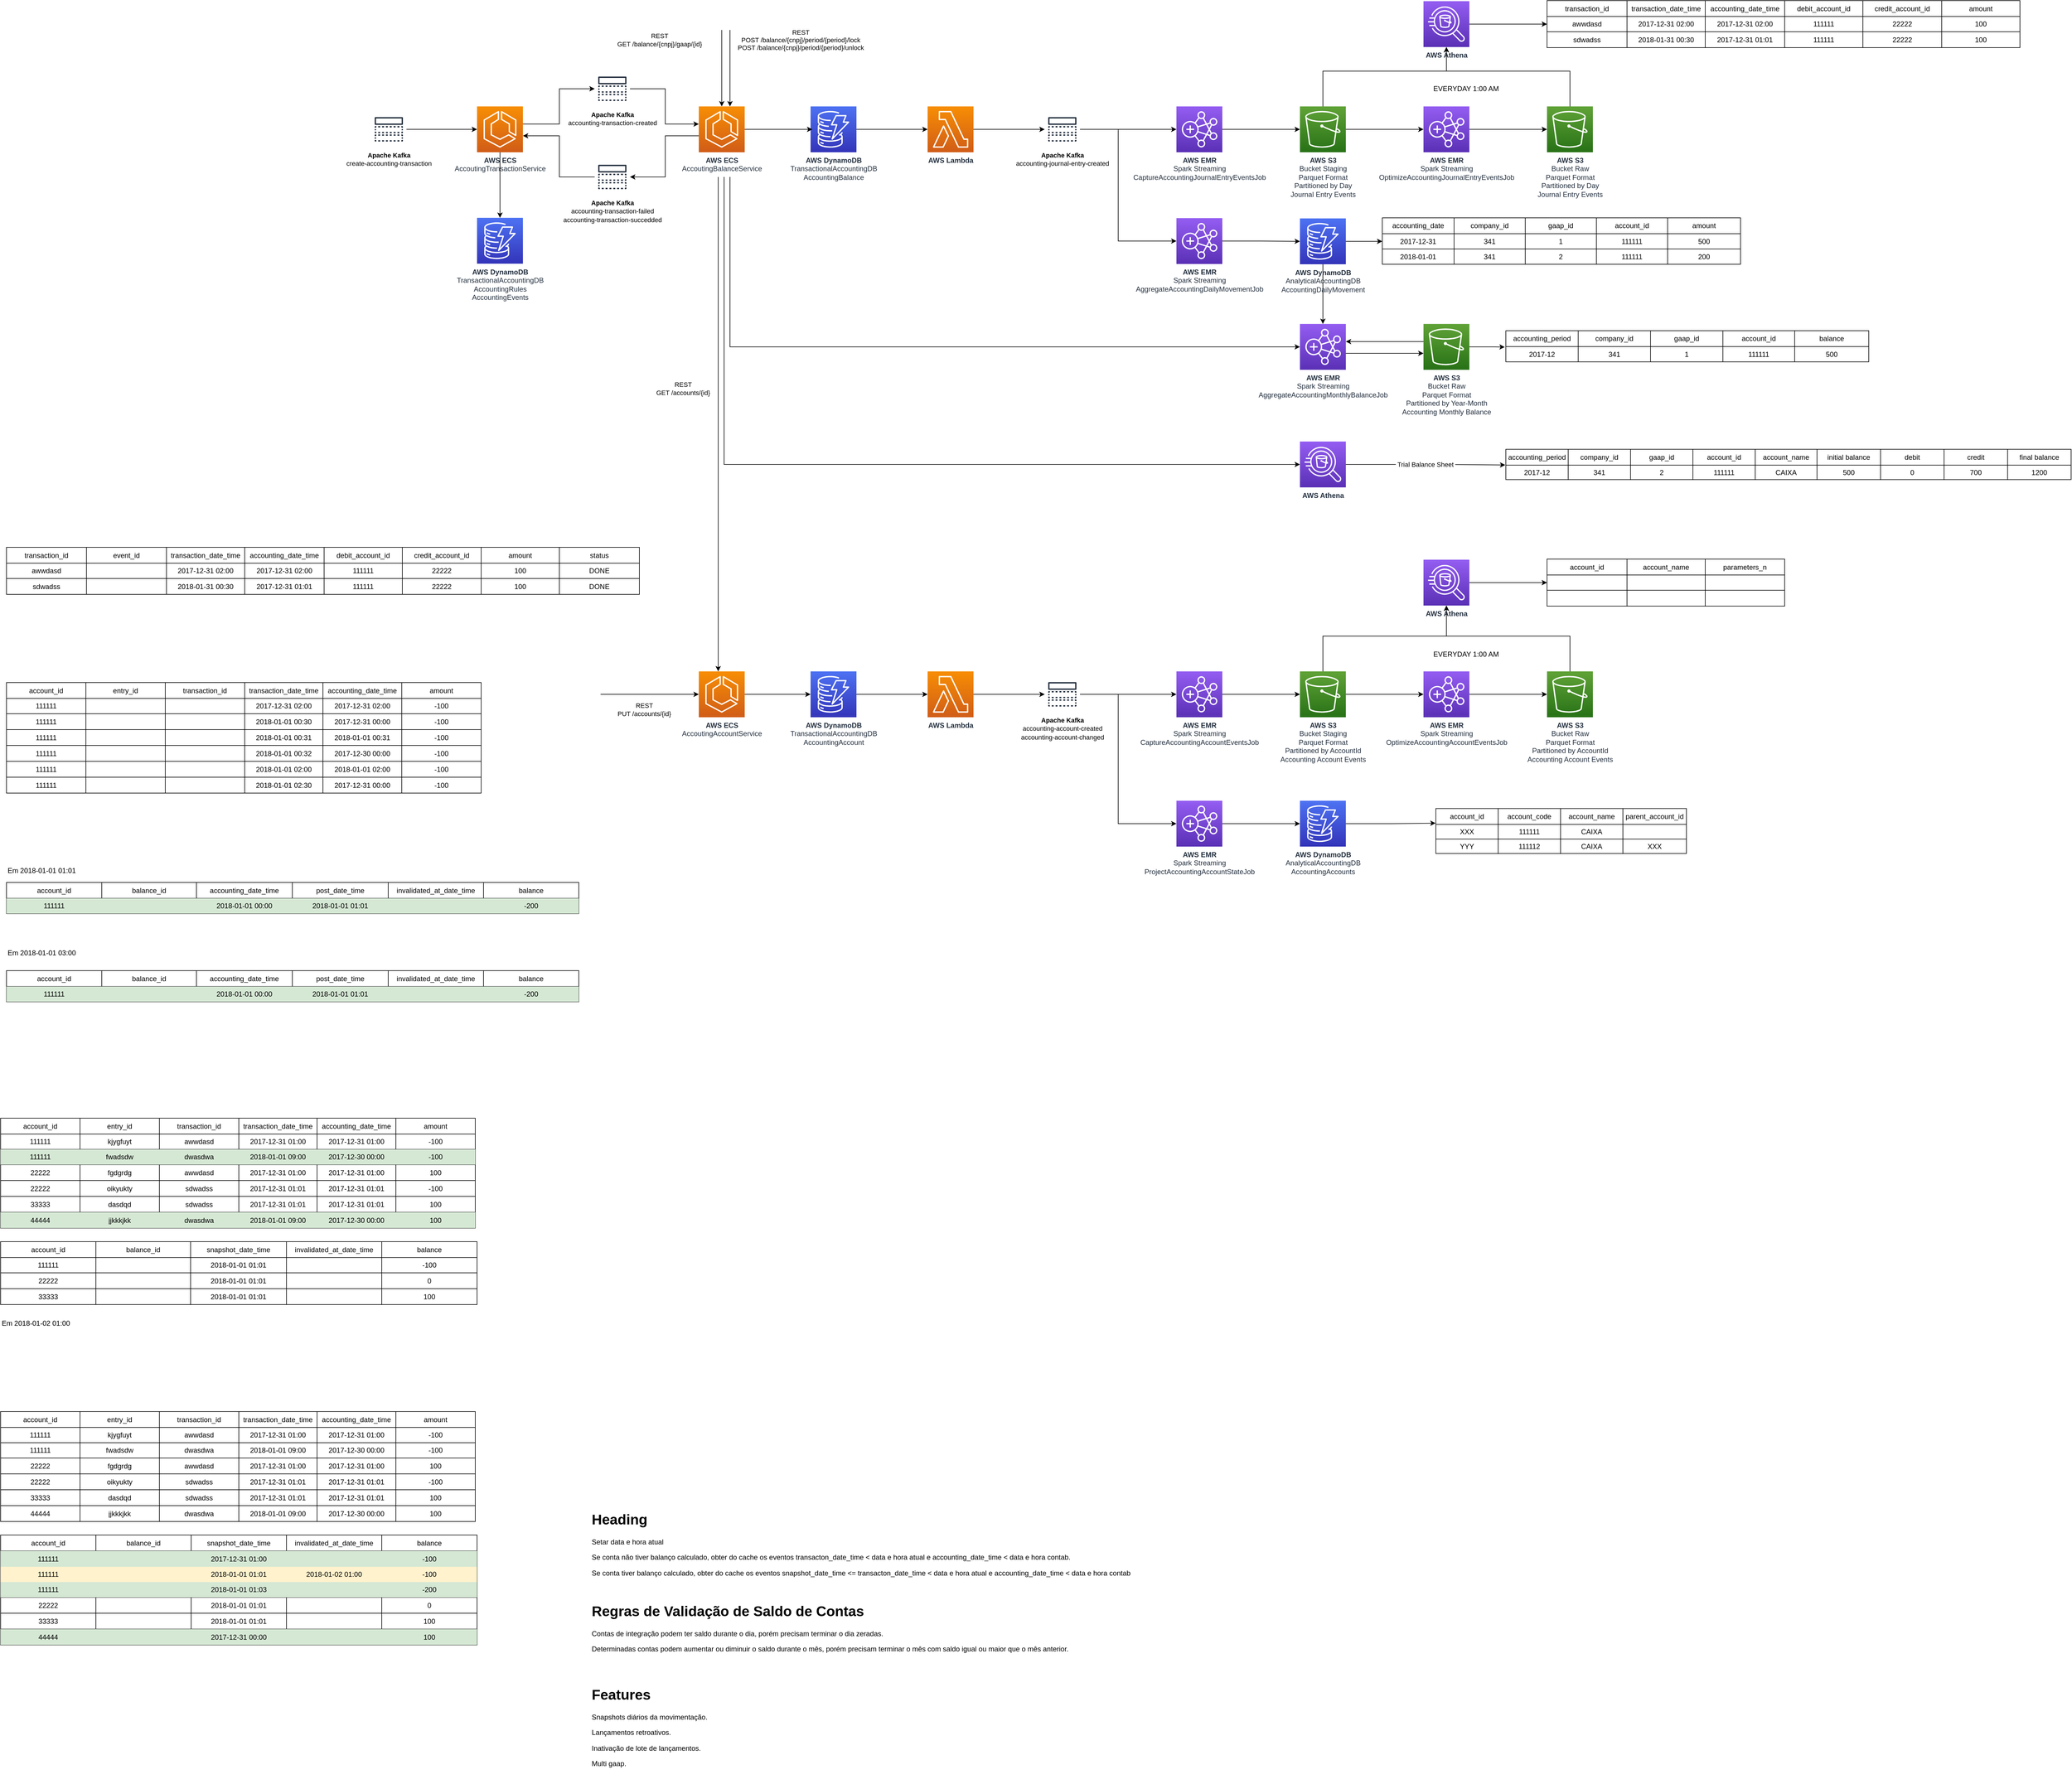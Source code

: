 <mxfile version="14.6.6" type="github">
  <diagram id="sSMh7Mj8uq1PbPDicRrX" name="Page-1">
    <mxGraphModel dx="3279" dy="935" grid="1" gridSize="10" guides="1" tooltips="1" connect="1" arrows="1" fold="1" page="1" pageScale="1" pageWidth="827" pageHeight="1169" math="0" shadow="0">
      <root>
        <mxCell id="0" />
        <mxCell id="1" parent="0" />
        <mxCell id="UU9deluZrK-pCLJk1Hoc-5" style="edgeStyle=orthogonalEdgeStyle;rounded=0;orthogonalLoop=1;jettySize=auto;html=1;" parent="1" source="UU9deluZrK-pCLJk1Hoc-1" target="UU9deluZrK-pCLJk1Hoc-15" edge="1">
          <mxGeometry relative="1" as="geometry">
            <Array as="points">
              <mxPoint x="450" y="350" />
              <mxPoint x="450" y="420" />
            </Array>
          </mxGeometry>
        </mxCell>
        <mxCell id="4qVqTRqzKTblFJhMyqPV-104" style="edgeStyle=orthogonalEdgeStyle;rounded=0;orthogonalLoop=1;jettySize=auto;html=1;startArrow=none;startFill=0;endArrow=classic;endFill=1;" parent="1" source="4qVqTRqzKTblFJhMyqPV-179" target="4qVqTRqzKTblFJhMyqPV-105" edge="1">
          <mxGeometry relative="1" as="geometry">
            <mxPoint x="700" y="339" as="targetPoint" />
          </mxGeometry>
        </mxCell>
        <mxCell id="ztVvOb2c4JuOCDaLwrAS-1191" style="edgeStyle=orthogonalEdgeStyle;rounded=0;orthogonalLoop=1;jettySize=auto;html=1;entryX=0;entryY=0.5;entryDx=0;entryDy=0;entryPerimeter=0;startArrow=none;startFill=0;endArrow=classic;endFill=1;" parent="1" target="ztVvOb2c4JuOCDaLwrAS-1186" edge="1">
          <mxGeometry relative="1" as="geometry">
            <mxPoint x="560" y="420" as="sourcePoint" />
            <Array as="points">
              <mxPoint x="560" y="709" />
            </Array>
          </mxGeometry>
        </mxCell>
        <mxCell id="ztVvOb2c4JuOCDaLwrAS-1193" style="edgeStyle=orthogonalEdgeStyle;rounded=0;orthogonalLoop=1;jettySize=auto;html=1;startArrow=classic;startFill=1;endArrow=none;endFill=0;" parent="1" source="UU9deluZrK-pCLJk1Hoc-1" edge="1">
          <mxGeometry relative="1" as="geometry">
            <mxPoint x="560" y="170" as="targetPoint" />
            <Array as="points">
              <mxPoint x="560" y="170" />
            </Array>
          </mxGeometry>
        </mxCell>
        <mxCell id="ztVvOb2c4JuOCDaLwrAS-1194" value="REST&lt;br&gt;POST /balance/{cnpj}/period/{period}/lock&lt;br&gt;POST /balance/{cnpj}/period/{period}/unlock" style="edgeLabel;html=1;align=center;verticalAlign=middle;resizable=0;points=[];" parent="ztVvOb2c4JuOCDaLwrAS-1193" vertex="1" connectable="0">
          <mxGeometry x="0.16" y="2" relative="1" as="geometry">
            <mxPoint x="122" y="-38" as="offset" />
          </mxGeometry>
        </mxCell>
        <mxCell id="MRXJrDMqa9VZ29TLoG-b-24" style="edgeStyle=orthogonalEdgeStyle;rounded=0;orthogonalLoop=1;jettySize=auto;html=1;startArrow=classic;startFill=1;endArrow=none;endFill=0;" edge="1" parent="1" source="UU9deluZrK-pCLJk1Hoc-1">
          <mxGeometry relative="1" as="geometry">
            <mxPoint x="546" y="170" as="targetPoint" />
            <Array as="points">
              <mxPoint x="546" y="250" />
              <mxPoint x="546" y="250" />
            </Array>
          </mxGeometry>
        </mxCell>
        <mxCell id="MRXJrDMqa9VZ29TLoG-b-25" value="REST&lt;br&gt;GET /balance/{cnpj}/gaap/{id}" style="edgeLabel;html=1;align=center;verticalAlign=middle;resizable=0;points=[];" vertex="1" connectable="0" parent="MRXJrDMqa9VZ29TLoG-b-24">
          <mxGeometry x="0.154" y="1" relative="1" as="geometry">
            <mxPoint x="-105" y="-38" as="offset" />
          </mxGeometry>
        </mxCell>
        <mxCell id="MRXJrDMqa9VZ29TLoG-b-27" style="edgeStyle=orthogonalEdgeStyle;rounded=0;orthogonalLoop=1;jettySize=auto;html=1;entryX=0;entryY=0.5;entryDx=0;entryDy=0;entryPerimeter=0;startArrow=none;startFill=0;endArrow=classic;endFill=1;" edge="1" parent="1" target="MRXJrDMqa9VZ29TLoG-b-26">
          <mxGeometry relative="1" as="geometry">
            <mxPoint x="550" y="420" as="sourcePoint" />
            <Array as="points">
              <mxPoint x="550" y="909" />
            </Array>
          </mxGeometry>
        </mxCell>
        <mxCell id="UU9deluZrK-pCLJk1Hoc-1" value="&lt;b&gt;AWS ECS&lt;/b&gt;&lt;br&gt;AccoutingBalanceService" style="points=[[0,0,0],[0.25,0,0],[0.5,0,0],[0.75,0,0],[1,0,0],[0,1,0],[0.25,1,0],[0.5,1,0],[0.75,1,0],[1,1,0],[0,0.25,0],[0,0.5,0],[0,0.75,0],[1,0.25,0],[1,0.5,0],[1,0.75,0]];outlineConnect=0;fontColor=#232F3E;gradientColor=#F78E04;gradientDirection=north;fillColor=#D05C17;strokeColor=#ffffff;dashed=0;verticalLabelPosition=bottom;verticalAlign=top;align=center;html=1;fontSize=12;fontStyle=0;aspect=fixed;shape=mxgraph.aws4.resourceIcon;resIcon=mxgraph.aws4.ecs;" parent="1" vertex="1">
          <mxGeometry x="507" y="300" width="78" height="78" as="geometry" />
        </mxCell>
        <mxCell id="UU9deluZrK-pCLJk1Hoc-12" style="edgeStyle=orthogonalEdgeStyle;rounded=0;orthogonalLoop=1;jettySize=auto;html=1;" parent="1" source="UU9deluZrK-pCLJk1Hoc-2" target="UU9deluZrK-pCLJk1Hoc-11" edge="1">
          <mxGeometry relative="1" as="geometry">
            <Array as="points">
              <mxPoint x="270" y="330" />
              <mxPoint x="270" y="270" />
            </Array>
          </mxGeometry>
        </mxCell>
        <mxCell id="UU9deluZrK-pCLJk1Hoc-20" style="edgeStyle=orthogonalEdgeStyle;rounded=0;orthogonalLoop=1;jettySize=auto;html=1;" parent="1" target="UU9deluZrK-pCLJk1Hoc-19" edge="1">
          <mxGeometry relative="1" as="geometry">
            <mxPoint x="540" y="420" as="sourcePoint" />
            <Array as="points">
              <mxPoint x="540" y="420" />
            </Array>
          </mxGeometry>
        </mxCell>
        <mxCell id="4qVqTRqzKTblFJhMyqPV-103" value="REST&lt;br&gt;GET /accounts/{id}" style="edgeLabel;html=1;align=center;verticalAlign=middle;resizable=0;points=[];" parent="UU9deluZrK-pCLJk1Hoc-20" vertex="1" connectable="0">
          <mxGeometry x="-0.293" y="1" relative="1" as="geometry">
            <mxPoint x="-61" y="62" as="offset" />
          </mxGeometry>
        </mxCell>
        <mxCell id="MRXJrDMqa9VZ29TLoG-b-64" style="edgeStyle=orthogonalEdgeStyle;rounded=0;orthogonalLoop=1;jettySize=auto;html=1;entryX=0.5;entryY=0;entryDx=0;entryDy=0;entryPerimeter=0;startArrow=none;startFill=0;endArrow=classic;endFill=1;" edge="1" parent="1" source="UU9deluZrK-pCLJk1Hoc-2" target="MRXJrDMqa9VZ29TLoG-b-63">
          <mxGeometry relative="1" as="geometry" />
        </mxCell>
        <mxCell id="UU9deluZrK-pCLJk1Hoc-2" value="&lt;b&gt;AWS ECS&lt;/b&gt;&lt;br&gt;AccoutingTransactionService" style="points=[[0,0,0],[0.25,0,0],[0.5,0,0],[0.75,0,0],[1,0,0],[0,1,0],[0.25,1,0],[0.5,1,0],[0.75,1,0],[1,1,0],[0,0.25,0],[0,0.5,0],[0,0.75,0],[1,0.25,0],[1,0.5,0],[1,0.75,0]];outlineConnect=0;fontColor=#232F3E;gradientColor=#F78E04;gradientDirection=north;fillColor=#D05C17;strokeColor=#ffffff;dashed=0;verticalLabelPosition=bottom;verticalAlign=top;align=center;html=1;fontSize=12;fontStyle=0;aspect=fixed;shape=mxgraph.aws4.resourceIcon;resIcon=mxgraph.aws4.ecs;" parent="1" vertex="1">
          <mxGeometry x="130" y="300" width="78" height="78" as="geometry" />
        </mxCell>
        <mxCell id="UU9deluZrK-pCLJk1Hoc-13" style="edgeStyle=orthogonalEdgeStyle;rounded=0;orthogonalLoop=1;jettySize=auto;html=1;" parent="1" source="UU9deluZrK-pCLJk1Hoc-11" target="UU9deluZrK-pCLJk1Hoc-1" edge="1">
          <mxGeometry relative="1" as="geometry">
            <Array as="points">
              <mxPoint x="450" y="270" />
              <mxPoint x="450" y="330" />
            </Array>
          </mxGeometry>
        </mxCell>
        <mxCell id="UU9deluZrK-pCLJk1Hoc-11" value="&lt;span style=&quot;color: rgb(0 , 0 , 0) ; font-size: 11px ; background-color: rgb(255 , 255 , 255)&quot;&gt;&lt;b&gt;Apache Kafka&lt;br&gt;&lt;/b&gt;accounting-transaction-created&lt;/span&gt;" style="outlineConnect=0;fontColor=#232F3E;gradientColor=none;strokeColor=#232F3E;fillColor=#ffffff;dashed=0;verticalLabelPosition=bottom;verticalAlign=top;align=center;html=1;fontSize=12;fontStyle=0;aspect=fixed;shape=mxgraph.aws4.resourceIcon;resIcon=mxgraph.aws4.topic;" parent="1" vertex="1">
          <mxGeometry x="330" y="240" width="60" height="60" as="geometry" />
        </mxCell>
        <mxCell id="UU9deluZrK-pCLJk1Hoc-16" style="edgeStyle=orthogonalEdgeStyle;rounded=0;orthogonalLoop=1;jettySize=auto;html=1;" parent="1" source="UU9deluZrK-pCLJk1Hoc-15" target="UU9deluZrK-pCLJk1Hoc-2" edge="1">
          <mxGeometry relative="1" as="geometry">
            <Array as="points">
              <mxPoint x="270" y="420" />
              <mxPoint x="270" y="350" />
            </Array>
          </mxGeometry>
        </mxCell>
        <mxCell id="UU9deluZrK-pCLJk1Hoc-15" value="&lt;b&gt;&lt;span style=&quot;color: rgb(0 , 0 , 0) ; font-size: 11px ; background-color: rgb(255 , 255 , 255)&quot;&gt;Apache Kafka&lt;/span&gt;&lt;br style=&quot;color: rgb(0 , 0 , 0) ; font-size: 11px&quot;&gt;&lt;/b&gt;&lt;span style=&quot;color: rgb(0 , 0 , 0) ; font-size: 11px ; background-color: rgb(255 , 255 , 255)&quot;&gt;accounting-transaction&lt;/span&gt;&lt;span style=&quot;color: rgb(0 , 0 , 0) ; font-size: 11px ; background-color: rgb(255 , 255 , 255)&quot;&gt;-failed&lt;br&gt;accounting-transaction-succedded&lt;br&gt;&lt;/span&gt;" style="outlineConnect=0;fontColor=#232F3E;gradientColor=none;strokeColor=#232F3E;fillColor=#ffffff;dashed=0;verticalLabelPosition=bottom;verticalAlign=top;align=center;html=1;fontSize=12;fontStyle=0;aspect=fixed;shape=mxgraph.aws4.resourceIcon;resIcon=mxgraph.aws4.topic;" parent="1" vertex="1">
          <mxGeometry x="330" y="390" width="60" height="60" as="geometry" />
        </mxCell>
        <mxCell id="4qVqTRqzKTblFJhMyqPV-164" style="edgeStyle=orthogonalEdgeStyle;rounded=0;orthogonalLoop=1;jettySize=auto;html=1;startArrow=none;startFill=0;endArrow=classic;endFill=1;exitX=1;exitY=0.5;exitDx=0;exitDy=0;exitPerimeter=0;" parent="1" source="UU9deluZrK-pCLJk1Hoc-19" target="4qVqTRqzKTblFJhMyqPV-165" edge="1">
          <mxGeometry relative="1" as="geometry">
            <mxPoint x="546" y="1381" as="sourcePoint" />
            <mxPoint x="670" y="1340" as="targetPoint" />
            <Array as="points" />
          </mxGeometry>
        </mxCell>
        <mxCell id="4qVqTRqzKTblFJhMyqPV-166" style="edgeStyle=orthogonalEdgeStyle;rounded=0;orthogonalLoop=1;jettySize=auto;html=1;startArrow=classic;startFill=1;endArrow=none;endFill=0;" parent="1" source="UU9deluZrK-pCLJk1Hoc-19" edge="1">
          <mxGeometry relative="1" as="geometry">
            <mxPoint x="340" y="1300" as="targetPoint" />
          </mxGeometry>
        </mxCell>
        <mxCell id="4qVqTRqzKTblFJhMyqPV-167" value="REST&lt;br&gt;PUT /accounts/{id}" style="edgeLabel;html=1;align=center;verticalAlign=middle;resizable=0;points=[];" parent="4qVqTRqzKTblFJhMyqPV-166" vertex="1" connectable="0">
          <mxGeometry x="-0.27" y="4" relative="1" as="geometry">
            <mxPoint x="-32" y="22" as="offset" />
          </mxGeometry>
        </mxCell>
        <mxCell id="UU9deluZrK-pCLJk1Hoc-19" value="&lt;b&gt;AWS ECS&lt;/b&gt;&lt;br&gt;AccoutingAccountService" style="points=[[0,0,0],[0.25,0,0],[0.5,0,0],[0.75,0,0],[1,0,0],[0,1,0],[0.25,1,0],[0.5,1,0],[0.75,1,0],[1,1,0],[0,0.25,0],[0,0.5,0],[0,0.75,0],[1,0.25,0],[1,0.5,0],[1,0.75,0]];outlineConnect=0;fontColor=#232F3E;gradientColor=#F78E04;gradientDirection=north;fillColor=#D05C17;strokeColor=#ffffff;dashed=0;verticalLabelPosition=bottom;verticalAlign=top;align=center;html=1;fontSize=12;fontStyle=0;aspect=fixed;shape=mxgraph.aws4.resourceIcon;resIcon=mxgraph.aws4.ecs;" parent="1" vertex="1">
          <mxGeometry x="507" y="1261" width="78" height="78" as="geometry" />
        </mxCell>
        <mxCell id="4qVqTRqzKTblFJhMyqPV-107" style="edgeStyle=orthogonalEdgeStyle;rounded=0;orthogonalLoop=1;jettySize=auto;html=1;startArrow=none;startFill=0;endArrow=classic;endFill=1;entryX=0;entryY=0.5;entryDx=0;entryDy=0;entryPerimeter=0;" parent="1" source="4qVqTRqzKTblFJhMyqPV-105" target="4qVqTRqzKTblFJhMyqPV-108" edge="1">
          <mxGeometry relative="1" as="geometry">
            <mxPoint x="1279" y="339" as="targetPoint" />
          </mxGeometry>
        </mxCell>
        <mxCell id="4qVqTRqzKTblFJhMyqPV-105" value="&lt;b&gt;&lt;span style=&quot;color: rgb(0 , 0 , 0) ; font-size: 11px ; background-color: rgb(255 , 255 , 255)&quot;&gt;Apache Kafka&lt;/span&gt;&lt;br style=&quot;color: rgb(0 , 0 , 0) ; font-size: 11px&quot;&gt;&lt;/b&gt;&lt;span style=&quot;color: rgb(0 , 0 , 0) ; font-size: 11px ; background-color: rgb(255 , 255 , 255)&quot;&gt;accounting-journal-entry-created&lt;/span&gt;" style="outlineConnect=0;fontColor=#232F3E;gradientColor=none;strokeColor=#232F3E;fillColor=#ffffff;dashed=0;verticalLabelPosition=bottom;verticalAlign=top;align=center;html=1;fontSize=12;fontStyle=0;aspect=fixed;shape=mxgraph.aws4.resourceIcon;resIcon=mxgraph.aws4.topic;" parent="1" vertex="1">
          <mxGeometry x="1095" y="309" width="60" height="60" as="geometry" />
        </mxCell>
        <mxCell id="4qVqTRqzKTblFJhMyqPV-106" value="&lt;h1&gt;Regras de Validação de Saldo de Contas&lt;/h1&gt;&lt;p&gt;Contas de integração podem ter saldo durante o dia, porém precisam terminar o dia zeradas.&lt;/p&gt;&lt;p&gt;Determinadas contas podem aumentar ou diminuir o saldo durante o mês, porém precisam terminar o mês com saldo igual ou maior que o mês anterior.&lt;/p&gt;" style="text;html=1;strokeColor=none;fillColor=none;spacing=5;spacingTop=-20;whiteSpace=wrap;overflow=hidden;rounded=0;" parent="1" vertex="1">
          <mxGeometry x="320" y="2840" width="840" height="120" as="geometry" />
        </mxCell>
        <mxCell id="4qVqTRqzKTblFJhMyqPV-109" style="edgeStyle=orthogonalEdgeStyle;rounded=0;orthogonalLoop=1;jettySize=auto;html=1;startArrow=none;startFill=0;endArrow=classic;endFill=1;" parent="1" source="4qVqTRqzKTblFJhMyqPV-108" edge="1">
          <mxGeometry relative="1" as="geometry">
            <mxPoint x="1529" y="339" as="targetPoint" />
          </mxGeometry>
        </mxCell>
        <mxCell id="4qVqTRqzKTblFJhMyqPV-108" value="&lt;b&gt;AWS EMR&lt;br&gt;&lt;/b&gt;Spark Streaming&lt;br&gt;CaptureAccountingJournalEntryEventsJob" style="points=[[0,0,0],[0.25,0,0],[0.5,0,0],[0.75,0,0],[1,0,0],[0,1,0],[0.25,1,0],[0.5,1,0],[0.75,1,0],[1,1,0],[0,0.25,0],[0,0.5,0],[0,0.75,0],[1,0.25,0],[1,0.5,0],[1,0.75,0]];outlineConnect=0;fontColor=#232F3E;gradientColor=#945DF2;gradientDirection=north;fillColor=#5A30B5;strokeColor=#ffffff;dashed=0;verticalLabelPosition=bottom;verticalAlign=top;align=center;html=1;fontSize=12;fontStyle=0;aspect=fixed;shape=mxgraph.aws4.resourceIcon;resIcon=mxgraph.aws4.emr;" parent="1" vertex="1">
          <mxGeometry x="1319" y="300" width="78" height="78" as="geometry" />
        </mxCell>
        <mxCell id="4qVqTRqzKTblFJhMyqPV-112" style="edgeStyle=orthogonalEdgeStyle;rounded=0;orthogonalLoop=1;jettySize=auto;html=1;startArrow=none;startFill=0;endArrow=classic;endFill=1;entryX=0;entryY=0.5;entryDx=0;entryDy=0;entryPerimeter=0;exitX=1;exitY=0.5;exitDx=0;exitDy=0;exitPerimeter=0;" parent="1" source="4qVqTRqzKTblFJhMyqPV-110" target="4qVqTRqzKTblFJhMyqPV-111" edge="1">
          <mxGeometry relative="1" as="geometry">
            <mxPoint x="1636" y="339" as="sourcePoint" />
            <mxPoint x="1768.0" y="339" as="targetPoint" />
            <Array as="points">
              <mxPoint x="1680" y="339" />
              <mxPoint x="1680" y="339" />
            </Array>
          </mxGeometry>
        </mxCell>
        <mxCell id="4qVqTRqzKTblFJhMyqPV-202" style="edgeStyle=orthogonalEdgeStyle;rounded=0;orthogonalLoop=1;jettySize=auto;html=1;entryX=0;entryY=0.5;entryDx=0;entryDy=0;entryPerimeter=0;fontColor=#00FF00;startArrow=none;startFill=0;endArrow=classic;endFill=1;" parent="1" source="4qVqTRqzKTblFJhMyqPV-105" target="4qVqTRqzKTblFJhMyqPV-200" edge="1">
          <mxGeometry relative="1" as="geometry">
            <Array as="points">
              <mxPoint x="1220" y="339" />
              <mxPoint x="1220" y="529" />
            </Array>
            <mxPoint x="1130" y="410" as="sourcePoint" />
          </mxGeometry>
        </mxCell>
        <mxCell id="ztVvOb2c4JuOCDaLwrAS-1097" style="edgeStyle=orthogonalEdgeStyle;rounded=0;orthogonalLoop=1;jettySize=auto;html=1;entryX=0.5;entryY=1;entryDx=0;entryDy=0;entryPerimeter=0;" parent="1" source="4qVqTRqzKTblFJhMyqPV-110" target="ztVvOb2c4JuOCDaLwrAS-1096" edge="1">
          <mxGeometry relative="1" as="geometry">
            <Array as="points">
              <mxPoint x="1568" y="240" />
              <mxPoint x="1778" y="240" />
            </Array>
          </mxGeometry>
        </mxCell>
        <mxCell id="4qVqTRqzKTblFJhMyqPV-110" value="&lt;b&gt;AWS S3&lt;/b&gt;&lt;br&gt;Bucket Staging&lt;br&gt;Parquet Format&lt;br&gt;Partitioned by Day&lt;br&gt;Journal Entry Events" style="points=[[0,0,0],[0.25,0,0],[0.5,0,0],[0.75,0,0],[1,0,0],[0,1,0],[0.25,1,0],[0.5,1,0],[0.75,1,0],[1,1,0],[0,0.25,0],[0,0.5,0],[0,0.75,0],[1,0.25,0],[1,0.5,0],[1,0.75,0]];outlineConnect=0;fontColor=#232F3E;gradientColor=#60A337;gradientDirection=north;fillColor=#277116;strokeColor=#ffffff;dashed=0;verticalLabelPosition=bottom;verticalAlign=top;align=center;html=1;fontSize=12;fontStyle=0;aspect=fixed;shape=mxgraph.aws4.resourceIcon;resIcon=mxgraph.aws4.s3;" parent="1" vertex="1">
          <mxGeometry x="1529" y="300" width="78" height="78" as="geometry" />
        </mxCell>
        <mxCell id="4qVqTRqzKTblFJhMyqPV-114" style="edgeStyle=orthogonalEdgeStyle;rounded=0;orthogonalLoop=1;jettySize=auto;html=1;entryX=0;entryY=0.5;entryDx=0;entryDy=0;entryPerimeter=0;startArrow=none;startFill=0;endArrow=classic;endFill=1;exitX=1;exitY=0.5;exitDx=0;exitDy=0;exitPerimeter=0;" parent="1" source="4qVqTRqzKTblFJhMyqPV-111" target="4qVqTRqzKTblFJhMyqPV-113" edge="1">
          <mxGeometry relative="1" as="geometry">
            <mxPoint x="1846" y="339" as="sourcePoint" />
            <mxPoint x="1978.0" y="339" as="targetPoint" />
          </mxGeometry>
        </mxCell>
        <mxCell id="4qVqTRqzKTblFJhMyqPV-111" value="&lt;b&gt;AWS EMR&lt;br&gt;&lt;/b&gt;Spark Streaming&lt;br&gt;OptimizeAccountingJournalEntryEventsJob" style="points=[[0,0,0],[0.25,0,0],[0.5,0,0],[0.75,0,0],[1,0,0],[0,1,0],[0.25,1,0],[0.5,1,0],[0.75,1,0],[1,1,0],[0,0.25,0],[0,0.5,0],[0,0.75,0],[1,0.25,0],[1,0.5,0],[1,0.75,0]];outlineConnect=0;fontColor=#232F3E;gradientColor=#945DF2;gradientDirection=north;fillColor=#5A30B5;strokeColor=#ffffff;dashed=0;verticalLabelPosition=bottom;verticalAlign=top;align=center;html=1;fontSize=12;fontStyle=0;aspect=fixed;shape=mxgraph.aws4.resourceIcon;resIcon=mxgraph.aws4.emr;" parent="1" vertex="1">
          <mxGeometry x="1739" y="300" width="78" height="78" as="geometry" />
        </mxCell>
        <mxCell id="ztVvOb2c4JuOCDaLwrAS-1098" style="edgeStyle=orthogonalEdgeStyle;rounded=0;orthogonalLoop=1;jettySize=auto;html=1;entryX=0.5;entryY=1;entryDx=0;entryDy=0;entryPerimeter=0;" parent="1" source="4qVqTRqzKTblFJhMyqPV-113" target="ztVvOb2c4JuOCDaLwrAS-1096" edge="1">
          <mxGeometry relative="1" as="geometry">
            <Array as="points">
              <mxPoint x="1988" y="240" />
              <mxPoint x="1778" y="240" />
            </Array>
          </mxGeometry>
        </mxCell>
        <mxCell id="4qVqTRqzKTblFJhMyqPV-113" value="&lt;b&gt;AWS S3&lt;/b&gt;&lt;br&gt;Bucket Raw&lt;br&gt;Parquet Format&lt;br&gt;Partitioned by Day&lt;br&gt;Journal Entry Events" style="points=[[0,0,0],[0.25,0,0],[0.5,0,0],[0.75,0,0],[1,0,0],[0,1,0],[0.25,1,0],[0.5,1,0],[0.75,1,0],[1,1,0],[0,0.25,0],[0,0.5,0],[0,0.75,0],[1,0.25,0],[1,0.5,0],[1,0.75,0]];outlineConnect=0;fontColor=#232F3E;gradientColor=#60A337;gradientDirection=north;fillColor=#277116;strokeColor=#ffffff;dashed=0;verticalLabelPosition=bottom;verticalAlign=top;align=center;html=1;fontSize=12;fontStyle=0;aspect=fixed;shape=mxgraph.aws4.resourceIcon;resIcon=mxgraph.aws4.s3;" parent="1" vertex="1">
          <mxGeometry x="1949" y="300" width="78" height="78" as="geometry" />
        </mxCell>
        <mxCell id="4qVqTRqzKTblFJhMyqPV-173" style="edgeStyle=orthogonalEdgeStyle;rounded=0;orthogonalLoop=1;jettySize=auto;html=1;entryX=0;entryY=0.5;entryDx=0;entryDy=0;entryPerimeter=0;startArrow=none;startFill=0;endArrow=classic;endFill=1;" parent="1" source="4qVqTRqzKTblFJhMyqPV-163" target="4qVqTRqzKTblFJhMyqPV-172" edge="1">
          <mxGeometry relative="1" as="geometry" />
        </mxCell>
        <mxCell id="4qVqTRqzKTblFJhMyqPV-163" value="&lt;b&gt;&lt;span style=&quot;color: rgb(0 , 0 , 0) ; font-size: 11px ; background-color: rgb(255 , 255 , 255)&quot;&gt;Apache Kafka&lt;/span&gt;&lt;br style=&quot;color: rgb(0 , 0 , 0) ; font-size: 11px&quot;&gt;&lt;/b&gt;&lt;span style=&quot;color: rgb(0 , 0 , 0) ; font-size: 11px ; background-color: rgb(255 , 255 , 255)&quot;&gt;accounting-account-created&lt;br&gt;&lt;/span&gt;&lt;span style=&quot;color: rgb(0 , 0 , 0) ; font-size: 11px ; background-color: rgb(255 , 255 , 255)&quot;&gt;accounting-account-changed&lt;/span&gt;&lt;span style=&quot;color: rgb(0 , 0 , 0) ; font-size: 11px ; background-color: rgb(255 , 255 , 255)&quot;&gt;&lt;br&gt;&lt;/span&gt;" style="outlineConnect=0;fontColor=#232F3E;gradientColor=none;strokeColor=#232F3E;fillColor=#ffffff;dashed=0;verticalLabelPosition=bottom;verticalAlign=top;align=center;html=1;fontSize=12;fontStyle=0;aspect=fixed;shape=mxgraph.aws4.resourceIcon;resIcon=mxgraph.aws4.topic;" parent="1" vertex="1">
          <mxGeometry x="1095" y="1270" width="60" height="60" as="geometry" />
        </mxCell>
        <mxCell id="4qVqTRqzKTblFJhMyqPV-168" style="edgeStyle=orthogonalEdgeStyle;rounded=0;orthogonalLoop=1;jettySize=auto;html=1;startArrow=none;startFill=0;endArrow=classic;endFill=1;entryX=0;entryY=0.5;entryDx=0;entryDy=0;entryPerimeter=0;" parent="1" source="4qVqTRqzKTblFJhMyqPV-165" target="4qVqTRqzKTblFJhMyqPV-169" edge="1">
          <mxGeometry relative="1" as="geometry">
            <mxPoint x="1110" y="1131" as="targetPoint" />
          </mxGeometry>
        </mxCell>
        <mxCell id="4qVqTRqzKTblFJhMyqPV-165" value="&lt;b&gt;AWS DynamoDB&lt;/b&gt;&lt;br&gt;TransactionalAccountingDB&lt;br&gt;AccountingAccount" style="points=[[0,0,0],[0.25,0,0],[0.5,0,0],[0.75,0,0],[1,0,0],[0,1,0],[0.25,1,0],[0.5,1,0],[0.75,1,0],[1,1,0],[0,0.25,0],[0,0.5,0],[0,0.75,0],[1,0.25,0],[1,0.5,0],[1,0.75,0]];outlineConnect=0;fontColor=#232F3E;gradientColor=#4D72F3;gradientDirection=north;fillColor=#3334B9;strokeColor=#ffffff;dashed=0;verticalLabelPosition=bottom;verticalAlign=top;align=center;html=1;fontSize=12;fontStyle=0;aspect=fixed;shape=mxgraph.aws4.resourceIcon;resIcon=mxgraph.aws4.dynamodb;" parent="1" vertex="1">
          <mxGeometry x="697" y="1261" width="78" height="78" as="geometry" />
        </mxCell>
        <mxCell id="4qVqTRqzKTblFJhMyqPV-170" style="edgeStyle=orthogonalEdgeStyle;rounded=0;orthogonalLoop=1;jettySize=auto;html=1;startArrow=none;startFill=0;endArrow=classic;endFill=1;" parent="1" source="4qVqTRqzKTblFJhMyqPV-169" target="4qVqTRqzKTblFJhMyqPV-163" edge="1">
          <mxGeometry relative="1" as="geometry" />
        </mxCell>
        <mxCell id="4qVqTRqzKTblFJhMyqPV-169" value="&lt;b&gt;AWS Lambda&lt;/b&gt;" style="points=[[0,0,0],[0.25,0,0],[0.5,0,0],[0.75,0,0],[1,0,0],[0,1,0],[0.25,1,0],[0.5,1,0],[0.75,1,0],[1,1,0],[0,0.25,0],[0,0.5,0],[0,0.75,0],[1,0.25,0],[1,0.5,0],[1,0.75,0]];outlineConnect=0;fontColor=#232F3E;gradientColor=#F78E04;gradientDirection=north;fillColor=#D05C17;strokeColor=#ffffff;dashed=0;verticalLabelPosition=bottom;verticalAlign=top;align=center;html=1;fontSize=12;fontStyle=0;aspect=fixed;shape=mxgraph.aws4.resourceIcon;resIcon=mxgraph.aws4.lambda;" parent="1" vertex="1">
          <mxGeometry x="896" y="1261" width="78" height="78" as="geometry" />
        </mxCell>
        <mxCell id="4qVqTRqzKTblFJhMyqPV-183" style="edgeStyle=orthogonalEdgeStyle;rounded=0;orthogonalLoop=1;jettySize=auto;html=1;entryX=0;entryY=0.5;entryDx=0;entryDy=0;entryPerimeter=0;startArrow=none;startFill=0;endArrow=classic;endFill=1;" parent="1" source="4qVqTRqzKTblFJhMyqPV-172" target="4qVqTRqzKTblFJhMyqPV-182" edge="1">
          <mxGeometry relative="1" as="geometry" />
        </mxCell>
        <mxCell id="4qVqTRqzKTblFJhMyqPV-172" value="&lt;b&gt;AWS EMR&lt;br&gt;&lt;/b&gt;Spark Streaming&lt;br&gt;CaptureAccountingAccountEventsJob" style="points=[[0,0,0],[0.25,0,0],[0.5,0,0],[0.75,0,0],[1,0,0],[0,1,0],[0.25,1,0],[0.5,1,0],[0.75,1,0],[1,1,0],[0,0.25,0],[0,0.5,0],[0,0.75,0],[1,0.25,0],[1,0.5,0],[1,0.75,0]];outlineConnect=0;fontColor=#232F3E;gradientColor=#945DF2;gradientDirection=north;fillColor=#5A30B5;strokeColor=#ffffff;dashed=0;verticalLabelPosition=bottom;verticalAlign=top;align=center;html=1;fontSize=12;fontStyle=0;aspect=fixed;shape=mxgraph.aws4.resourceIcon;resIcon=mxgraph.aws4.emr;" parent="1" vertex="1">
          <mxGeometry x="1319" y="1261" width="78" height="78" as="geometry" />
        </mxCell>
        <mxCell id="4qVqTRqzKTblFJhMyqPV-181" style="edgeStyle=orthogonalEdgeStyle;rounded=0;orthogonalLoop=1;jettySize=auto;html=1;entryX=0;entryY=0.5;entryDx=0;entryDy=0;entryPerimeter=0;startArrow=none;startFill=0;endArrow=classic;endFill=1;" parent="1" source="4qVqTRqzKTblFJhMyqPV-178" target="4qVqTRqzKTblFJhMyqPV-179" edge="1">
          <mxGeometry relative="1" as="geometry" />
        </mxCell>
        <mxCell id="4qVqTRqzKTblFJhMyqPV-178" value="&lt;b&gt;AWS DynamoDB&lt;/b&gt;&lt;br&gt;TransactionalAccountingDB&lt;br&gt;AccountingBalance" style="points=[[0,0,0],[0.25,0,0],[0.5,0,0],[0.75,0,0],[1,0,0],[0,1,0],[0.25,1,0],[0.5,1,0],[0.75,1,0],[1,1,0],[0,0.25,0],[0,0.5,0],[0,0.75,0],[1,0.25,0],[1,0.5,0],[1,0.75,0]];outlineConnect=0;fontColor=#232F3E;gradientColor=#4D72F3;gradientDirection=north;fillColor=#3334B9;strokeColor=#ffffff;dashed=0;verticalLabelPosition=bottom;verticalAlign=top;align=center;html=1;fontSize=12;fontStyle=0;aspect=fixed;shape=mxgraph.aws4.resourceIcon;resIcon=mxgraph.aws4.dynamodb;" parent="1" vertex="1">
          <mxGeometry x="697" y="300" width="78" height="78" as="geometry" />
        </mxCell>
        <mxCell id="4qVqTRqzKTblFJhMyqPV-179" value="&lt;b&gt;AWS Lambda&lt;/b&gt;" style="points=[[0,0,0],[0.25,0,0],[0.5,0,0],[0.75,0,0],[1,0,0],[0,1,0],[0.25,1,0],[0.5,1,0],[0.75,1,0],[1,1,0],[0,0.25,0],[0,0.5,0],[0,0.75,0],[1,0.25,0],[1,0.5,0],[1,0.75,0]];outlineConnect=0;fontColor=#232F3E;gradientColor=#F78E04;gradientDirection=north;fillColor=#D05C17;strokeColor=#ffffff;dashed=0;verticalLabelPosition=bottom;verticalAlign=top;align=center;html=1;fontSize=12;fontStyle=0;aspect=fixed;shape=mxgraph.aws4.resourceIcon;resIcon=mxgraph.aws4.lambda;" parent="1" vertex="1">
          <mxGeometry x="896" y="300" width="78" height="78" as="geometry" />
        </mxCell>
        <mxCell id="4qVqTRqzKTblFJhMyqPV-180" value="" style="edgeStyle=orthogonalEdgeStyle;rounded=0;orthogonalLoop=1;jettySize=auto;html=1;startArrow=none;startFill=0;endArrow=classic;endFill=1;" parent="1" source="UU9deluZrK-pCLJk1Hoc-1" edge="1">
          <mxGeometry relative="1" as="geometry">
            <mxPoint x="700" y="339" as="targetPoint" />
            <mxPoint x="585" y="339.0" as="sourcePoint" />
          </mxGeometry>
        </mxCell>
        <mxCell id="4qVqTRqzKTblFJhMyqPV-185" style="edgeStyle=orthogonalEdgeStyle;rounded=0;orthogonalLoop=1;jettySize=auto;html=1;startArrow=none;startFill=0;endArrow=classic;endFill=1;" parent="1" source="4qVqTRqzKTblFJhMyqPV-182" target="4qVqTRqzKTblFJhMyqPV-184" edge="1">
          <mxGeometry relative="1" as="geometry" />
        </mxCell>
        <mxCell id="4qVqTRqzKTblFJhMyqPV-189" style="edgeStyle=orthogonalEdgeStyle;rounded=0;orthogonalLoop=1;jettySize=auto;html=1;entryX=0;entryY=0.5;entryDx=0;entryDy=0;entryPerimeter=0;startArrow=none;startFill=0;endArrow=classic;endFill=1;" parent="1" source="4qVqTRqzKTblFJhMyqPV-163" target="4qVqTRqzKTblFJhMyqPV-188" edge="1">
          <mxGeometry relative="1" as="geometry">
            <Array as="points">
              <mxPoint x="1220" y="1300" />
              <mxPoint x="1220" y="1520" />
            </Array>
            <mxPoint x="1170" y="1451" as="sourcePoint" />
          </mxGeometry>
        </mxCell>
        <mxCell id="ztVvOb2c4JuOCDaLwrAS-1130" style="edgeStyle=orthogonalEdgeStyle;rounded=0;orthogonalLoop=1;jettySize=auto;html=1;entryX=0.5;entryY=1;entryDx=0;entryDy=0;entryPerimeter=0;" parent="1" source="4qVqTRqzKTblFJhMyqPV-182" target="ztVvOb2c4JuOCDaLwrAS-1129" edge="1">
          <mxGeometry relative="1" as="geometry">
            <Array as="points">
              <mxPoint x="1568" y="1201" />
              <mxPoint x="1778" y="1201" />
            </Array>
          </mxGeometry>
        </mxCell>
        <mxCell id="4qVqTRqzKTblFJhMyqPV-182" value="&lt;b&gt;AWS S3&lt;/b&gt;&lt;br&gt;Bucket Staging&lt;br&gt;Parquet Format&lt;br&gt;Partitioned by AccountId&lt;br&gt;Accounting Account Events" style="points=[[0,0,0],[0.25,0,0],[0.5,0,0],[0.75,0,0],[1,0,0],[0,1,0],[0.25,1,0],[0.5,1,0],[0.75,1,0],[1,1,0],[0,0.25,0],[0,0.5,0],[0,0.75,0],[1,0.25,0],[1,0.5,0],[1,0.75,0]];outlineConnect=0;fontColor=#232F3E;gradientColor=#60A337;gradientDirection=north;fillColor=#277116;strokeColor=#ffffff;dashed=0;verticalLabelPosition=bottom;verticalAlign=top;align=center;html=1;fontSize=12;fontStyle=0;aspect=fixed;shape=mxgraph.aws4.resourceIcon;resIcon=mxgraph.aws4.s3;" parent="1" vertex="1">
          <mxGeometry x="1529" y="1261" width="78" height="78" as="geometry" />
        </mxCell>
        <mxCell id="4qVqTRqzKTblFJhMyqPV-187" style="edgeStyle=orthogonalEdgeStyle;rounded=0;orthogonalLoop=1;jettySize=auto;html=1;entryX=0;entryY=0.5;entryDx=0;entryDy=0;entryPerimeter=0;startArrow=none;startFill=0;endArrow=classic;endFill=1;" parent="1" source="4qVqTRqzKTblFJhMyqPV-184" target="4qVqTRqzKTblFJhMyqPV-186" edge="1">
          <mxGeometry relative="1" as="geometry" />
        </mxCell>
        <mxCell id="4qVqTRqzKTblFJhMyqPV-184" value="&lt;b&gt;AWS EMR&lt;br&gt;&lt;/b&gt;Spark Streaming&lt;br&gt;OptimizeAccountingAccountEventsJob" style="points=[[0,0,0],[0.25,0,0],[0.5,0,0],[0.75,0,0],[1,0,0],[0,1,0],[0.25,1,0],[0.5,1,0],[0.75,1,0],[1,1,0],[0,0.25,0],[0,0.5,0],[0,0.75,0],[1,0.25,0],[1,0.5,0],[1,0.75,0]];outlineConnect=0;fontColor=#232F3E;gradientColor=#945DF2;gradientDirection=north;fillColor=#5A30B5;strokeColor=#ffffff;dashed=0;verticalLabelPosition=bottom;verticalAlign=top;align=center;html=1;fontSize=12;fontStyle=0;aspect=fixed;shape=mxgraph.aws4.resourceIcon;resIcon=mxgraph.aws4.emr;" parent="1" vertex="1">
          <mxGeometry x="1739" y="1261" width="78" height="78" as="geometry" />
        </mxCell>
        <mxCell id="ztVvOb2c4JuOCDaLwrAS-1131" style="edgeStyle=orthogonalEdgeStyle;rounded=0;orthogonalLoop=1;jettySize=auto;html=1;entryX=0.5;entryY=1;entryDx=0;entryDy=0;entryPerimeter=0;" parent="1" source="4qVqTRqzKTblFJhMyqPV-186" target="ztVvOb2c4JuOCDaLwrAS-1129" edge="1">
          <mxGeometry relative="1" as="geometry">
            <Array as="points">
              <mxPoint x="1988" y="1201" />
              <mxPoint x="1778" y="1201" />
            </Array>
          </mxGeometry>
        </mxCell>
        <mxCell id="4qVqTRqzKTblFJhMyqPV-186" value="&lt;b&gt;AWS S3&lt;/b&gt;&lt;br&gt;Bucket Raw&lt;br&gt;Parquet Format&lt;br&gt;Partitioned by AccountId&lt;br&gt;Accounting Account Events" style="points=[[0,0,0],[0.25,0,0],[0.5,0,0],[0.75,0,0],[1,0,0],[0,1,0],[0.25,1,0],[0.5,1,0],[0.75,1,0],[1,1,0],[0,0.25,0],[0,0.5,0],[0,0.75,0],[1,0.25,0],[1,0.5,0],[1,0.75,0]];outlineConnect=0;fontColor=#232F3E;gradientColor=#60A337;gradientDirection=north;fillColor=#277116;strokeColor=#ffffff;dashed=0;verticalLabelPosition=bottom;verticalAlign=top;align=center;html=1;fontSize=12;fontStyle=0;aspect=fixed;shape=mxgraph.aws4.resourceIcon;resIcon=mxgraph.aws4.s3;" parent="1" vertex="1">
          <mxGeometry x="1949" y="1261" width="78" height="78" as="geometry" />
        </mxCell>
        <mxCell id="4qVqTRqzKTblFJhMyqPV-191" style="edgeStyle=orthogonalEdgeStyle;rounded=0;orthogonalLoop=1;jettySize=auto;html=1;entryX=0;entryY=0.5;entryDx=0;entryDy=0;entryPerimeter=0;startArrow=none;startFill=0;endArrow=classic;endFill=1;" parent="1" source="4qVqTRqzKTblFJhMyqPV-188" target="4qVqTRqzKTblFJhMyqPV-192" edge="1">
          <mxGeometry relative="1" as="geometry">
            <mxPoint x="1949.0" y="1520" as="targetPoint" />
          </mxGeometry>
        </mxCell>
        <mxCell id="4qVqTRqzKTblFJhMyqPV-188" value="&lt;b&gt;AWS EMR&lt;br&gt;&lt;/b&gt;Spark Streaming&lt;br&gt;ProjectAccountingAccountStateJob" style="points=[[0,0,0],[0.25,0,0],[0.5,0,0],[0.75,0,0],[1,0,0],[0,1,0],[0.25,1,0],[0.5,1,0],[0.75,1,0],[1,1,0],[0,0.25,0],[0,0.5,0],[0,0.75,0],[1,0.25,0],[1,0.5,0],[1,0.75,0]];outlineConnect=0;fontColor=#232F3E;gradientColor=#945DF2;gradientDirection=north;fillColor=#5A30B5;strokeColor=#ffffff;dashed=0;verticalLabelPosition=bottom;verticalAlign=top;align=center;html=1;fontSize=12;fontStyle=0;aspect=fixed;shape=mxgraph.aws4.resourceIcon;resIcon=mxgraph.aws4.emr;" parent="1" vertex="1">
          <mxGeometry x="1319" y="1481" width="78" height="78" as="geometry" />
        </mxCell>
        <mxCell id="MRXJrDMqa9VZ29TLoG-b-54" style="edgeStyle=orthogonalEdgeStyle;rounded=0;orthogonalLoop=1;jettySize=auto;html=1;entryX=-0.001;entryY=0.923;entryDx=0;entryDy=0;entryPerimeter=0;startArrow=none;startFill=0;endArrow=classic;endFill=1;" edge="1" parent="1" source="4qVqTRqzKTblFJhMyqPV-192" target="MRXJrDMqa9VZ29TLoG-b-34">
          <mxGeometry relative="1" as="geometry" />
        </mxCell>
        <mxCell id="4qVqTRqzKTblFJhMyqPV-192" value="&lt;b&gt;AWS DynamoDB&lt;/b&gt;&lt;br&gt;AnalyticalAccountingDB&lt;br&gt;AccountingAccounts" style="points=[[0,0,0],[0.25,0,0],[0.5,0,0],[0.75,0,0],[1,0,0],[0,1,0],[0.25,1,0],[0.5,1,0],[0.75,1,0],[1,1,0],[0,0.25,0],[0,0.5,0],[0,0.75,0],[1,0.25,0],[1,0.5,0],[1,0.75,0]];outlineConnect=0;fontColor=#232F3E;gradientColor=#4D72F3;gradientDirection=north;fillColor=#3334B9;strokeColor=#ffffff;dashed=0;verticalLabelPosition=bottom;verticalAlign=top;align=center;html=1;fontSize=12;fontStyle=0;aspect=fixed;shape=mxgraph.aws4.resourceIcon;resIcon=mxgraph.aws4.dynamodb;" parent="1" vertex="1">
          <mxGeometry x="1529" y="1481" width="78" height="78" as="geometry" />
        </mxCell>
        <mxCell id="4qVqTRqzKTblFJhMyqPV-203" style="edgeStyle=orthogonalEdgeStyle;rounded=0;orthogonalLoop=1;jettySize=auto;html=1;entryX=0;entryY=0.5;entryDx=0;entryDy=0;entryPerimeter=0;fontColor=#00FF00;startArrow=none;startFill=0;endArrow=classic;endFill=1;" parent="1" source="4qVqTRqzKTblFJhMyqPV-200" target="ztVvOb2c4JuOCDaLwrAS-1208" edge="1">
          <mxGeometry relative="1" as="geometry">
            <mxPoint x="1529" y="529" as="targetPoint" />
          </mxGeometry>
        </mxCell>
        <mxCell id="4qVqTRqzKTblFJhMyqPV-200" value="&lt;b&gt;AWS EMR&lt;br&gt;&lt;/b&gt;Spark Streaming&lt;br&gt;AggregateAccountingDailyMovementJob" style="points=[[0,0,0],[0.25,0,0],[0.5,0,0],[0.75,0,0],[1,0,0],[0,1,0],[0.25,1,0],[0.5,1,0],[0.75,1,0],[1,1,0],[0,0.25,0],[0,0.5,0],[0,0.75,0],[1,0.25,0],[1,0.5,0],[1,0.75,0]];outlineConnect=0;fontColor=#232F3E;gradientColor=#945DF2;gradientDirection=north;fillColor=#5A30B5;strokeColor=#ffffff;dashed=0;verticalLabelPosition=bottom;verticalAlign=top;align=center;html=1;fontSize=12;fontStyle=0;aspect=fixed;shape=mxgraph.aws4.resourceIcon;resIcon=mxgraph.aws4.emr;" parent="1" vertex="1">
          <mxGeometry x="1319" y="490.0" width="78" height="78" as="geometry" />
        </mxCell>
        <mxCell id="4qVqTRqzKTblFJhMyqPV-208" value="EVERYDAY 1:00 AM" style="shape=image;html=1;verticalAlign=bottom;verticalLabelPosition=top;labelBackgroundColor=#ffffff;imageAspect=0;aspect=fixed;image=https://cdn3.iconfinder.com/data/icons/material-inspired-2/16/27-128.png;labelPosition=center;align=center;" parent="1" vertex="1">
          <mxGeometry x="1790" y="279" width="42" height="42" as="geometry" />
        </mxCell>
        <mxCell id="ztVvOb2c4JuOCDaLwrAS-141" value="Em 2018-01-01 01:01" style="text;html=1;strokeColor=none;fillColor=none;align=center;verticalAlign=middle;whiteSpace=wrap;rounded=0;" parent="1" vertex="1">
          <mxGeometry x="-670" y="1590" width="120" height="20" as="geometry" />
        </mxCell>
        <mxCell id="ztVvOb2c4JuOCDaLwrAS-142" value="" style="shape=table;html=1;whiteSpace=wrap;startSize=0;container=1;collapsible=0;childLayout=tableLayout;" parent="1" vertex="1">
          <mxGeometry x="-680" y="2021" width="807" height="187" as="geometry" />
        </mxCell>
        <mxCell id="ztVvOb2c4JuOCDaLwrAS-143" value="" style="shape=partialRectangle;html=1;whiteSpace=wrap;collapsible=0;dropTarget=0;pointerEvents=0;fillColor=none;top=0;left=0;bottom=0;right=0;points=[[0,0.5],[1,0.5]];portConstraint=eastwest;" parent="ztVvOb2c4JuOCDaLwrAS-142" vertex="1">
          <mxGeometry width="807" height="27" as="geometry" />
        </mxCell>
        <mxCell id="ztVvOb2c4JuOCDaLwrAS-144" value="account_id" style="shape=partialRectangle;html=1;whiteSpace=wrap;connectable=0;fillColor=none;top=0;left=0;bottom=0;right=0;overflow=hidden;" parent="ztVvOb2c4JuOCDaLwrAS-143" vertex="1">
          <mxGeometry width="135" height="27" as="geometry" />
        </mxCell>
        <mxCell id="ztVvOb2c4JuOCDaLwrAS-145" value="entry_id" style="shape=partialRectangle;html=1;whiteSpace=wrap;connectable=0;fillColor=none;top=0;left=0;bottom=0;right=0;overflow=hidden;" parent="ztVvOb2c4JuOCDaLwrAS-143" vertex="1">
          <mxGeometry x="135" width="135" height="27" as="geometry" />
        </mxCell>
        <mxCell id="ztVvOb2c4JuOCDaLwrAS-146" value="transaction_id" style="shape=partialRectangle;html=1;whiteSpace=wrap;connectable=0;fillColor=none;top=0;left=0;bottom=0;right=0;overflow=hidden;" parent="ztVvOb2c4JuOCDaLwrAS-143" vertex="1">
          <mxGeometry x="270" width="135" height="27" as="geometry" />
        </mxCell>
        <mxCell id="ztVvOb2c4JuOCDaLwrAS-147" value="transaction_date_time" style="shape=partialRectangle;html=1;whiteSpace=wrap;connectable=0;fillColor=none;top=0;left=0;bottom=0;right=0;overflow=hidden;" parent="ztVvOb2c4JuOCDaLwrAS-143" vertex="1">
          <mxGeometry x="405" width="133" height="27" as="geometry" />
        </mxCell>
        <mxCell id="ztVvOb2c4JuOCDaLwrAS-148" value="accounting_date_time" style="shape=partialRectangle;html=1;whiteSpace=wrap;connectable=0;fillColor=none;top=0;left=0;bottom=0;right=0;overflow=hidden;" parent="ztVvOb2c4JuOCDaLwrAS-143" vertex="1">
          <mxGeometry x="538" width="134" height="27" as="geometry" />
        </mxCell>
        <mxCell id="ztVvOb2c4JuOCDaLwrAS-149" value="amount" style="shape=partialRectangle;html=1;whiteSpace=wrap;connectable=0;fillColor=none;top=0;left=0;bottom=0;right=0;overflow=hidden;" parent="ztVvOb2c4JuOCDaLwrAS-143" vertex="1">
          <mxGeometry x="672" width="135" height="27" as="geometry" />
        </mxCell>
        <mxCell id="ztVvOb2c4JuOCDaLwrAS-150" value="" style="shape=partialRectangle;html=1;whiteSpace=wrap;collapsible=0;dropTarget=0;pointerEvents=0;fillColor=none;top=0;left=0;bottom=0;right=0;points=[[0,0.5],[1,0.5]];portConstraint=eastwest;" parent="ztVvOb2c4JuOCDaLwrAS-142" vertex="1">
          <mxGeometry y="27" width="807" height="26" as="geometry" />
        </mxCell>
        <mxCell id="ztVvOb2c4JuOCDaLwrAS-151" value="&lt;span&gt;111111&lt;/span&gt;" style="shape=partialRectangle;html=1;whiteSpace=wrap;connectable=0;fillColor=none;top=0;left=0;bottom=0;right=0;overflow=hidden;" parent="ztVvOb2c4JuOCDaLwrAS-150" vertex="1">
          <mxGeometry width="135" height="26" as="geometry" />
        </mxCell>
        <mxCell id="ztVvOb2c4JuOCDaLwrAS-152" value="kjygfuyt" style="shape=partialRectangle;html=1;whiteSpace=wrap;connectable=0;fillColor=none;top=0;left=0;bottom=0;right=0;overflow=hidden;" parent="ztVvOb2c4JuOCDaLwrAS-150" vertex="1">
          <mxGeometry x="135" width="135" height="26" as="geometry" />
        </mxCell>
        <mxCell id="ztVvOb2c4JuOCDaLwrAS-153" value="awwdasd" style="shape=partialRectangle;html=1;whiteSpace=wrap;connectable=0;fillColor=none;top=0;left=0;bottom=0;right=0;overflow=hidden;" parent="ztVvOb2c4JuOCDaLwrAS-150" vertex="1">
          <mxGeometry x="270" width="135" height="26" as="geometry" />
        </mxCell>
        <mxCell id="ztVvOb2c4JuOCDaLwrAS-154" value="2017-12-31 01:00" style="shape=partialRectangle;html=1;whiteSpace=wrap;connectable=0;fillColor=none;top=0;left=0;bottom=0;right=0;overflow=hidden;" parent="ztVvOb2c4JuOCDaLwrAS-150" vertex="1">
          <mxGeometry x="405" width="133" height="26" as="geometry" />
        </mxCell>
        <mxCell id="ztVvOb2c4JuOCDaLwrAS-155" value="&lt;span&gt;2017-12-31 01:00&lt;/span&gt;" style="shape=partialRectangle;html=1;whiteSpace=wrap;connectable=0;fillColor=none;top=0;left=0;bottom=0;right=0;overflow=hidden;" parent="ztVvOb2c4JuOCDaLwrAS-150" vertex="1">
          <mxGeometry x="538" width="134" height="26" as="geometry" />
        </mxCell>
        <mxCell id="ztVvOb2c4JuOCDaLwrAS-156" value="-100" style="shape=partialRectangle;html=1;whiteSpace=wrap;connectable=0;fillColor=none;top=0;left=0;bottom=0;right=0;overflow=hidden;" parent="ztVvOb2c4JuOCDaLwrAS-150" vertex="1">
          <mxGeometry x="672" width="135" height="26" as="geometry" />
        </mxCell>
        <mxCell id="ztVvOb2c4JuOCDaLwrAS-185" style="shape=partialRectangle;html=1;whiteSpace=wrap;collapsible=0;dropTarget=0;pointerEvents=0;fillColor=none;top=0;left=0;bottom=0;right=0;points=[[0,0.5],[1,0.5]];portConstraint=eastwest;" parent="ztVvOb2c4JuOCDaLwrAS-142" vertex="1">
          <mxGeometry y="53" width="807" height="26" as="geometry" />
        </mxCell>
        <mxCell id="ztVvOb2c4JuOCDaLwrAS-186" value="111111" style="shape=partialRectangle;html=1;whiteSpace=wrap;connectable=0;fillColor=#d5e8d4;top=0;left=0;bottom=0;right=0;overflow=hidden;strokeColor=#82b366;" parent="ztVvOb2c4JuOCDaLwrAS-185" vertex="1">
          <mxGeometry width="135" height="26" as="geometry" />
        </mxCell>
        <mxCell id="ztVvOb2c4JuOCDaLwrAS-187" value="fwadsdw" style="shape=partialRectangle;html=1;whiteSpace=wrap;connectable=0;fillColor=#d5e8d4;top=0;left=0;bottom=0;right=0;overflow=hidden;strokeColor=#82b366;" parent="ztVvOb2c4JuOCDaLwrAS-185" vertex="1">
          <mxGeometry x="135" width="135" height="26" as="geometry" />
        </mxCell>
        <mxCell id="ztVvOb2c4JuOCDaLwrAS-188" value="&lt;span&gt;dwasdwa&lt;/span&gt;" style="shape=partialRectangle;html=1;whiteSpace=wrap;connectable=0;fillColor=#d5e8d4;top=0;left=0;bottom=0;right=0;overflow=hidden;strokeColor=#82b366;" parent="ztVvOb2c4JuOCDaLwrAS-185" vertex="1">
          <mxGeometry x="270" width="135" height="26" as="geometry" />
        </mxCell>
        <mxCell id="ztVvOb2c4JuOCDaLwrAS-189" value="&lt;span&gt;2018-01-01 09:00&lt;/span&gt;" style="shape=partialRectangle;html=1;whiteSpace=wrap;connectable=0;fillColor=#d5e8d4;top=0;left=0;bottom=0;right=0;overflow=hidden;strokeColor=#82b366;" parent="ztVvOb2c4JuOCDaLwrAS-185" vertex="1">
          <mxGeometry x="405" width="133" height="26" as="geometry" />
        </mxCell>
        <mxCell id="ztVvOb2c4JuOCDaLwrAS-190" value="&lt;span&gt;2017-12-30 00:00&lt;/span&gt;" style="shape=partialRectangle;html=1;whiteSpace=wrap;connectable=0;fillColor=#d5e8d4;top=0;left=0;bottom=0;right=0;overflow=hidden;strokeColor=#82b366;" parent="ztVvOb2c4JuOCDaLwrAS-185" vertex="1">
          <mxGeometry x="538" width="134" height="26" as="geometry" />
        </mxCell>
        <mxCell id="ztVvOb2c4JuOCDaLwrAS-191" value="-100" style="shape=partialRectangle;html=1;whiteSpace=wrap;connectable=0;fillColor=#d5e8d4;top=0;left=0;bottom=0;right=0;overflow=hidden;strokeColor=#82b366;" parent="ztVvOb2c4JuOCDaLwrAS-185" vertex="1">
          <mxGeometry x="672" width="135" height="26" as="geometry" />
        </mxCell>
        <mxCell id="ztVvOb2c4JuOCDaLwrAS-157" value="" style="shape=partialRectangle;html=1;whiteSpace=wrap;collapsible=0;dropTarget=0;pointerEvents=0;fillColor=none;top=0;left=0;bottom=0;right=0;points=[[0,0.5],[1,0.5]];portConstraint=eastwest;" parent="ztVvOb2c4JuOCDaLwrAS-142" vertex="1">
          <mxGeometry y="79" width="807" height="27" as="geometry" />
        </mxCell>
        <mxCell id="ztVvOb2c4JuOCDaLwrAS-158" value="&lt;span&gt;22222&lt;/span&gt;" style="shape=partialRectangle;html=1;whiteSpace=wrap;connectable=0;fillColor=none;top=0;left=0;bottom=0;right=0;overflow=hidden;" parent="ztVvOb2c4JuOCDaLwrAS-157" vertex="1">
          <mxGeometry width="135" height="27" as="geometry" />
        </mxCell>
        <mxCell id="ztVvOb2c4JuOCDaLwrAS-159" value="fgdgrdg" style="shape=partialRectangle;html=1;whiteSpace=wrap;connectable=0;fillColor=none;top=0;left=0;bottom=0;right=0;overflow=hidden;" parent="ztVvOb2c4JuOCDaLwrAS-157" vertex="1">
          <mxGeometry x="135" width="135" height="27" as="geometry" />
        </mxCell>
        <mxCell id="ztVvOb2c4JuOCDaLwrAS-160" value="awwdasd" style="shape=partialRectangle;html=1;whiteSpace=wrap;connectable=0;fillColor=none;top=0;left=0;bottom=0;right=0;overflow=hidden;" parent="ztVvOb2c4JuOCDaLwrAS-157" vertex="1">
          <mxGeometry x="270" width="135" height="27" as="geometry" />
        </mxCell>
        <mxCell id="ztVvOb2c4JuOCDaLwrAS-161" value="2017-12-31 01:00" style="shape=partialRectangle;html=1;whiteSpace=wrap;connectable=0;fillColor=none;top=0;left=0;bottom=0;right=0;overflow=hidden;" parent="ztVvOb2c4JuOCDaLwrAS-157" vertex="1">
          <mxGeometry x="405" width="133" height="27" as="geometry" />
        </mxCell>
        <mxCell id="ztVvOb2c4JuOCDaLwrAS-162" value="2017-12-31 01:00" style="shape=partialRectangle;html=1;whiteSpace=wrap;connectable=0;fillColor=none;top=0;left=0;bottom=0;right=0;overflow=hidden;" parent="ztVvOb2c4JuOCDaLwrAS-157" vertex="1">
          <mxGeometry x="538" width="134" height="27" as="geometry" />
        </mxCell>
        <mxCell id="ztVvOb2c4JuOCDaLwrAS-163" value="100" style="shape=partialRectangle;html=1;whiteSpace=wrap;connectable=0;fillColor=none;top=0;left=0;bottom=0;right=0;overflow=hidden;" parent="ztVvOb2c4JuOCDaLwrAS-157" vertex="1">
          <mxGeometry x="672" width="135" height="27" as="geometry" />
        </mxCell>
        <mxCell id="ztVvOb2c4JuOCDaLwrAS-164" value="" style="shape=partialRectangle;html=1;whiteSpace=wrap;collapsible=0;dropTarget=0;pointerEvents=0;fillColor=none;top=0;left=0;bottom=0;right=0;points=[[0,0.5],[1,0.5]];portConstraint=eastwest;" parent="ztVvOb2c4JuOCDaLwrAS-142" vertex="1">
          <mxGeometry y="106" width="807" height="27" as="geometry" />
        </mxCell>
        <mxCell id="ztVvOb2c4JuOCDaLwrAS-165" value="&lt;span&gt;22222&lt;/span&gt;" style="shape=partialRectangle;html=1;whiteSpace=wrap;connectable=0;fillColor=none;top=0;left=0;bottom=0;right=0;overflow=hidden;" parent="ztVvOb2c4JuOCDaLwrAS-164" vertex="1">
          <mxGeometry width="135" height="27" as="geometry" />
        </mxCell>
        <mxCell id="ztVvOb2c4JuOCDaLwrAS-166" value="oikyukty" style="shape=partialRectangle;html=1;whiteSpace=wrap;connectable=0;fillColor=none;top=0;left=0;bottom=0;right=0;overflow=hidden;" parent="ztVvOb2c4JuOCDaLwrAS-164" vertex="1">
          <mxGeometry x="135" width="135" height="27" as="geometry" />
        </mxCell>
        <mxCell id="ztVvOb2c4JuOCDaLwrAS-167" value="sdwadss" style="shape=partialRectangle;html=1;whiteSpace=wrap;connectable=0;fillColor=none;top=0;left=0;bottom=0;right=0;overflow=hidden;" parent="ztVvOb2c4JuOCDaLwrAS-164" vertex="1">
          <mxGeometry x="270" width="135" height="27" as="geometry" />
        </mxCell>
        <mxCell id="ztVvOb2c4JuOCDaLwrAS-168" value="&lt;span&gt;2017-12-31 01:01&lt;/span&gt;" style="shape=partialRectangle;html=1;whiteSpace=wrap;connectable=0;fillColor=none;top=0;left=0;bottom=0;right=0;overflow=hidden;" parent="ztVvOb2c4JuOCDaLwrAS-164" vertex="1">
          <mxGeometry x="405" width="133" height="27" as="geometry" />
        </mxCell>
        <mxCell id="ztVvOb2c4JuOCDaLwrAS-169" value="2017-12-31 01:01" style="shape=partialRectangle;html=1;whiteSpace=wrap;connectable=0;fillColor=none;top=0;left=0;bottom=0;right=0;overflow=hidden;" parent="ztVvOb2c4JuOCDaLwrAS-164" vertex="1">
          <mxGeometry x="538" width="134" height="27" as="geometry" />
        </mxCell>
        <mxCell id="ztVvOb2c4JuOCDaLwrAS-170" value="-100" style="shape=partialRectangle;html=1;whiteSpace=wrap;connectable=0;fillColor=none;top=0;left=0;bottom=0;right=0;overflow=hidden;" parent="ztVvOb2c4JuOCDaLwrAS-164" vertex="1">
          <mxGeometry x="672" width="135" height="27" as="geometry" />
        </mxCell>
        <mxCell id="ztVvOb2c4JuOCDaLwrAS-171" value="" style="shape=partialRectangle;html=1;whiteSpace=wrap;collapsible=0;dropTarget=0;pointerEvents=0;fillColor=none;top=0;left=0;bottom=0;right=0;points=[[0,0.5],[1,0.5]];portConstraint=eastwest;" parent="ztVvOb2c4JuOCDaLwrAS-142" vertex="1">
          <mxGeometry y="133" width="807" height="27" as="geometry" />
        </mxCell>
        <mxCell id="ztVvOb2c4JuOCDaLwrAS-172" value="&lt;span&gt;33333&lt;/span&gt;" style="shape=partialRectangle;html=1;whiteSpace=wrap;connectable=0;fillColor=none;top=0;left=0;bottom=0;right=0;overflow=hidden;" parent="ztVvOb2c4JuOCDaLwrAS-171" vertex="1">
          <mxGeometry width="135" height="27" as="geometry" />
        </mxCell>
        <mxCell id="ztVvOb2c4JuOCDaLwrAS-173" value="dasdqd" style="shape=partialRectangle;html=1;whiteSpace=wrap;connectable=0;fillColor=none;top=0;left=0;bottom=0;right=0;overflow=hidden;" parent="ztVvOb2c4JuOCDaLwrAS-171" vertex="1">
          <mxGeometry x="135" width="135" height="27" as="geometry" />
        </mxCell>
        <mxCell id="ztVvOb2c4JuOCDaLwrAS-174" value="sdwadss" style="shape=partialRectangle;html=1;whiteSpace=wrap;connectable=0;fillColor=none;top=0;left=0;bottom=0;right=0;overflow=hidden;" parent="ztVvOb2c4JuOCDaLwrAS-171" vertex="1">
          <mxGeometry x="270" width="135" height="27" as="geometry" />
        </mxCell>
        <mxCell id="ztVvOb2c4JuOCDaLwrAS-175" value="&lt;span&gt;2017-12-31 01:01&lt;/span&gt;" style="shape=partialRectangle;html=1;whiteSpace=wrap;connectable=0;fillColor=none;top=0;left=0;bottom=0;right=0;overflow=hidden;" parent="ztVvOb2c4JuOCDaLwrAS-171" vertex="1">
          <mxGeometry x="405" width="133" height="27" as="geometry" />
        </mxCell>
        <mxCell id="ztVvOb2c4JuOCDaLwrAS-176" value="2017-12-31 01:01" style="shape=partialRectangle;html=1;whiteSpace=wrap;connectable=0;fillColor=none;top=0;left=0;bottom=0;right=0;overflow=hidden;" parent="ztVvOb2c4JuOCDaLwrAS-171" vertex="1">
          <mxGeometry x="538" width="134" height="27" as="geometry" />
        </mxCell>
        <mxCell id="ztVvOb2c4JuOCDaLwrAS-177" value="100" style="shape=partialRectangle;html=1;whiteSpace=wrap;connectable=0;fillColor=none;top=0;left=0;bottom=0;right=0;overflow=hidden;" parent="ztVvOb2c4JuOCDaLwrAS-171" vertex="1">
          <mxGeometry x="672" width="135" height="27" as="geometry" />
        </mxCell>
        <mxCell id="ztVvOb2c4JuOCDaLwrAS-224" style="shape=partialRectangle;html=1;whiteSpace=wrap;collapsible=0;dropTarget=0;pointerEvents=0;fillColor=none;top=0;left=0;bottom=0;right=0;points=[[0,0.5],[1,0.5]];portConstraint=eastwest;" parent="ztVvOb2c4JuOCDaLwrAS-142" vertex="1">
          <mxGeometry y="160" width="807" height="27" as="geometry" />
        </mxCell>
        <mxCell id="ztVvOb2c4JuOCDaLwrAS-225" value="44444" style="shape=partialRectangle;html=1;whiteSpace=wrap;connectable=0;fillColor=#d5e8d4;top=0;left=0;bottom=0;right=0;overflow=hidden;strokeColor=#82b366;" parent="ztVvOb2c4JuOCDaLwrAS-224" vertex="1">
          <mxGeometry width="135" height="27" as="geometry" />
        </mxCell>
        <mxCell id="ztVvOb2c4JuOCDaLwrAS-226" value="jjkkkjkk" style="shape=partialRectangle;html=1;whiteSpace=wrap;connectable=0;fillColor=#d5e8d4;top=0;left=0;bottom=0;right=0;overflow=hidden;strokeColor=#82b366;" parent="ztVvOb2c4JuOCDaLwrAS-224" vertex="1">
          <mxGeometry x="135" width="135" height="27" as="geometry" />
        </mxCell>
        <mxCell id="ztVvOb2c4JuOCDaLwrAS-227" value="&lt;span&gt;dwasdwa&lt;/span&gt;" style="shape=partialRectangle;html=1;whiteSpace=wrap;connectable=0;fillColor=#d5e8d4;top=0;left=0;bottom=0;right=0;overflow=hidden;strokeColor=#82b366;" parent="ztVvOb2c4JuOCDaLwrAS-224" vertex="1">
          <mxGeometry x="270" width="135" height="27" as="geometry" />
        </mxCell>
        <mxCell id="ztVvOb2c4JuOCDaLwrAS-228" value="&lt;span&gt;2018-01-01 09:00&lt;/span&gt;" style="shape=partialRectangle;html=1;whiteSpace=wrap;connectable=0;fillColor=#d5e8d4;top=0;left=0;bottom=0;right=0;overflow=hidden;strokeColor=#82b366;" parent="ztVvOb2c4JuOCDaLwrAS-224" vertex="1">
          <mxGeometry x="405" width="133" height="27" as="geometry" />
        </mxCell>
        <mxCell id="ztVvOb2c4JuOCDaLwrAS-229" value="&lt;span&gt;2017-12-30 00:00&lt;/span&gt;" style="shape=partialRectangle;html=1;whiteSpace=wrap;connectable=0;fillColor=#d5e8d4;top=0;left=0;bottom=0;right=0;overflow=hidden;strokeColor=#82b366;" parent="ztVvOb2c4JuOCDaLwrAS-224" vertex="1">
          <mxGeometry x="538" width="134" height="27" as="geometry" />
        </mxCell>
        <mxCell id="ztVvOb2c4JuOCDaLwrAS-230" value="100" style="shape=partialRectangle;html=1;whiteSpace=wrap;connectable=0;fillColor=#d5e8d4;top=0;left=0;bottom=0;right=0;overflow=hidden;strokeColor=#82b366;" parent="ztVvOb2c4JuOCDaLwrAS-224" vertex="1">
          <mxGeometry x="672" width="135" height="27" as="geometry" />
        </mxCell>
        <mxCell id="ztVvOb2c4JuOCDaLwrAS-364" value="" style="shape=table;html=1;whiteSpace=wrap;startSize=0;container=1;collapsible=0;childLayout=tableLayout;" parent="1" vertex="1">
          <mxGeometry x="-670" y="1280" width="807" height="188" as="geometry" />
        </mxCell>
        <mxCell id="ztVvOb2c4JuOCDaLwrAS-365" value="" style="shape=partialRectangle;html=1;whiteSpace=wrap;collapsible=0;dropTarget=0;pointerEvents=0;fillColor=none;top=0;left=0;bottom=0;right=0;points=[[0,0.5],[1,0.5]];portConstraint=eastwest;" parent="ztVvOb2c4JuOCDaLwrAS-364" vertex="1">
          <mxGeometry width="807" height="27" as="geometry" />
        </mxCell>
        <mxCell id="ztVvOb2c4JuOCDaLwrAS-366" value="account_id" style="shape=partialRectangle;html=1;whiteSpace=wrap;connectable=0;fillColor=none;top=0;left=0;bottom=0;right=0;overflow=hidden;" parent="ztVvOb2c4JuOCDaLwrAS-365" vertex="1">
          <mxGeometry width="135" height="27" as="geometry" />
        </mxCell>
        <mxCell id="ztVvOb2c4JuOCDaLwrAS-367" value="entry_id" style="shape=partialRectangle;html=1;whiteSpace=wrap;connectable=0;fillColor=none;top=0;left=0;bottom=0;right=0;overflow=hidden;" parent="ztVvOb2c4JuOCDaLwrAS-365" vertex="1">
          <mxGeometry x="135" width="135" height="27" as="geometry" />
        </mxCell>
        <mxCell id="ztVvOb2c4JuOCDaLwrAS-368" value="transaction_id" style="shape=partialRectangle;html=1;whiteSpace=wrap;connectable=0;fillColor=none;top=0;left=0;bottom=0;right=0;overflow=hidden;" parent="ztVvOb2c4JuOCDaLwrAS-365" vertex="1">
          <mxGeometry x="270" width="135" height="27" as="geometry" />
        </mxCell>
        <mxCell id="ztVvOb2c4JuOCDaLwrAS-369" value="transaction_date_time" style="shape=partialRectangle;html=1;whiteSpace=wrap;connectable=0;fillColor=none;top=0;left=0;bottom=0;right=0;overflow=hidden;" parent="ztVvOb2c4JuOCDaLwrAS-365" vertex="1">
          <mxGeometry x="405" width="133" height="27" as="geometry" />
        </mxCell>
        <mxCell id="ztVvOb2c4JuOCDaLwrAS-370" value="accounting_date_time" style="shape=partialRectangle;html=1;whiteSpace=wrap;connectable=0;fillColor=none;top=0;left=0;bottom=0;right=0;overflow=hidden;" parent="ztVvOb2c4JuOCDaLwrAS-365" vertex="1">
          <mxGeometry x="538" width="134" height="27" as="geometry" />
        </mxCell>
        <mxCell id="ztVvOb2c4JuOCDaLwrAS-371" value="amount" style="shape=partialRectangle;html=1;whiteSpace=wrap;connectable=0;fillColor=none;top=0;left=0;bottom=0;right=0;overflow=hidden;" parent="ztVvOb2c4JuOCDaLwrAS-365" vertex="1">
          <mxGeometry x="672" width="135" height="27" as="geometry" />
        </mxCell>
        <mxCell id="ztVvOb2c4JuOCDaLwrAS-372" value="" style="shape=partialRectangle;html=1;whiteSpace=wrap;collapsible=0;dropTarget=0;pointerEvents=0;fillColor=none;top=0;left=0;bottom=0;right=0;points=[[0,0.5],[1,0.5]];portConstraint=eastwest;" parent="ztVvOb2c4JuOCDaLwrAS-364" vertex="1">
          <mxGeometry y="27" width="807" height="26" as="geometry" />
        </mxCell>
        <mxCell id="ztVvOb2c4JuOCDaLwrAS-373" value="&lt;span&gt;111111&lt;/span&gt;" style="shape=partialRectangle;html=1;whiteSpace=wrap;connectable=0;top=0;left=0;bottom=0;right=0;overflow=hidden;strokeColor=#82b366;fillColor=none;" parent="ztVvOb2c4JuOCDaLwrAS-372" vertex="1">
          <mxGeometry width="135" height="26" as="geometry" />
        </mxCell>
        <mxCell id="ztVvOb2c4JuOCDaLwrAS-374" value="" style="shape=partialRectangle;html=1;whiteSpace=wrap;connectable=0;top=0;left=0;bottom=0;right=0;overflow=hidden;strokeColor=#82b366;fillColor=none;" parent="ztVvOb2c4JuOCDaLwrAS-372" vertex="1">
          <mxGeometry x="135" width="135" height="26" as="geometry" />
        </mxCell>
        <mxCell id="ztVvOb2c4JuOCDaLwrAS-375" value="" style="shape=partialRectangle;html=1;whiteSpace=wrap;connectable=0;top=0;left=0;bottom=0;right=0;overflow=hidden;strokeColor=#82b366;fillColor=none;" parent="ztVvOb2c4JuOCDaLwrAS-372" vertex="1">
          <mxGeometry x="270" width="135" height="26" as="geometry" />
        </mxCell>
        <mxCell id="ztVvOb2c4JuOCDaLwrAS-376" value="2017-12-31 02:00" style="shape=partialRectangle;html=1;whiteSpace=wrap;connectable=0;top=0;left=0;bottom=0;right=0;overflow=hidden;strokeColor=#82b366;fillColor=none;" parent="ztVvOb2c4JuOCDaLwrAS-372" vertex="1">
          <mxGeometry x="405" width="133" height="26" as="geometry" />
        </mxCell>
        <mxCell id="ztVvOb2c4JuOCDaLwrAS-377" value="&lt;span&gt;2017-12-31 02:00&lt;/span&gt;" style="shape=partialRectangle;html=1;whiteSpace=wrap;connectable=0;top=0;left=0;bottom=0;right=0;overflow=hidden;strokeColor=#82b366;fillColor=none;" parent="ztVvOb2c4JuOCDaLwrAS-372" vertex="1">
          <mxGeometry x="538" width="134" height="26" as="geometry" />
        </mxCell>
        <mxCell id="ztVvOb2c4JuOCDaLwrAS-378" value="-100" style="shape=partialRectangle;html=1;whiteSpace=wrap;connectable=0;top=0;left=0;bottom=0;right=0;overflow=hidden;strokeColor=#82b366;fillColor=none;" parent="ztVvOb2c4JuOCDaLwrAS-372" vertex="1">
          <mxGeometry x="672" width="135" height="26" as="geometry" />
        </mxCell>
        <mxCell id="ztVvOb2c4JuOCDaLwrAS-386" value="" style="shape=partialRectangle;html=1;whiteSpace=wrap;collapsible=0;dropTarget=0;pointerEvents=0;fillColor=none;top=0;left=0;bottom=0;right=0;points=[[0,0.5],[1,0.5]];portConstraint=eastwest;" parent="ztVvOb2c4JuOCDaLwrAS-364" vertex="1">
          <mxGeometry y="53" width="807" height="27" as="geometry" />
        </mxCell>
        <mxCell id="ztVvOb2c4JuOCDaLwrAS-387" value="&lt;span&gt;111111&lt;/span&gt;" style="shape=partialRectangle;html=1;whiteSpace=wrap;connectable=0;top=0;left=0;bottom=0;right=0;overflow=hidden;strokeColor=#82b366;fillColor=none;" parent="ztVvOb2c4JuOCDaLwrAS-386" vertex="1">
          <mxGeometry width="135" height="27" as="geometry" />
        </mxCell>
        <mxCell id="ztVvOb2c4JuOCDaLwrAS-388" value="" style="shape=partialRectangle;html=1;whiteSpace=wrap;connectable=0;top=0;left=0;bottom=0;right=0;overflow=hidden;strokeColor=#82b366;fillColor=none;" parent="ztVvOb2c4JuOCDaLwrAS-386" vertex="1">
          <mxGeometry x="135" width="135" height="27" as="geometry" />
        </mxCell>
        <mxCell id="ztVvOb2c4JuOCDaLwrAS-389" value="" style="shape=partialRectangle;html=1;whiteSpace=wrap;connectable=0;top=0;left=0;bottom=0;right=0;overflow=hidden;strokeColor=#82b366;fillColor=none;" parent="ztVvOb2c4JuOCDaLwrAS-386" vertex="1">
          <mxGeometry x="270" width="135" height="27" as="geometry" />
        </mxCell>
        <mxCell id="ztVvOb2c4JuOCDaLwrAS-390" value="&lt;span&gt;2018-01-01 00:30&lt;/span&gt;" style="shape=partialRectangle;html=1;whiteSpace=wrap;connectable=0;top=0;left=0;bottom=0;right=0;overflow=hidden;strokeColor=#82b366;fillColor=none;" parent="ztVvOb2c4JuOCDaLwrAS-386" vertex="1">
          <mxGeometry x="405" width="133" height="27" as="geometry" />
        </mxCell>
        <mxCell id="ztVvOb2c4JuOCDaLwrAS-391" value="2017-12-31 00:00" style="shape=partialRectangle;html=1;whiteSpace=wrap;connectable=0;top=0;left=0;bottom=0;right=0;overflow=hidden;strokeColor=#82b366;fillColor=none;" parent="ztVvOb2c4JuOCDaLwrAS-386" vertex="1">
          <mxGeometry x="538" width="134" height="27" as="geometry" />
        </mxCell>
        <mxCell id="ztVvOb2c4JuOCDaLwrAS-392" value="-100" style="shape=partialRectangle;html=1;whiteSpace=wrap;connectable=0;top=0;left=0;bottom=0;right=0;overflow=hidden;strokeColor=#82b366;fillColor=none;" parent="ztVvOb2c4JuOCDaLwrAS-386" vertex="1">
          <mxGeometry x="672" width="135" height="27" as="geometry" />
        </mxCell>
        <mxCell id="ztVvOb2c4JuOCDaLwrAS-877" style="shape=partialRectangle;html=1;whiteSpace=wrap;collapsible=0;dropTarget=0;pointerEvents=0;fillColor=none;top=0;left=0;bottom=0;right=0;points=[[0,0.5],[1,0.5]];portConstraint=eastwest;" parent="ztVvOb2c4JuOCDaLwrAS-364" vertex="1">
          <mxGeometry y="80" width="807" height="27" as="geometry" />
        </mxCell>
        <mxCell id="ztVvOb2c4JuOCDaLwrAS-878" value="&lt;span&gt;111111&lt;/span&gt;" style="shape=partialRectangle;html=1;whiteSpace=wrap;connectable=0;top=0;left=0;bottom=0;right=0;overflow=hidden;strokeColor=#82b366;fillColor=none;" parent="ztVvOb2c4JuOCDaLwrAS-877" vertex="1">
          <mxGeometry width="135" height="27" as="geometry" />
        </mxCell>
        <mxCell id="ztVvOb2c4JuOCDaLwrAS-879" style="shape=partialRectangle;html=1;whiteSpace=wrap;connectable=0;top=0;left=0;bottom=0;right=0;overflow=hidden;strokeColor=#82b366;fillColor=none;" parent="ztVvOb2c4JuOCDaLwrAS-877" vertex="1">
          <mxGeometry x="135" width="135" height="27" as="geometry" />
        </mxCell>
        <mxCell id="ztVvOb2c4JuOCDaLwrAS-880" value="" style="shape=partialRectangle;html=1;whiteSpace=wrap;connectable=0;top=0;left=0;bottom=0;right=0;overflow=hidden;strokeColor=#82b366;fillColor=none;" parent="ztVvOb2c4JuOCDaLwrAS-877" vertex="1">
          <mxGeometry x="270" width="135" height="27" as="geometry" />
        </mxCell>
        <mxCell id="ztVvOb2c4JuOCDaLwrAS-881" value="&lt;span&gt;2018-01-01 00:31&lt;/span&gt;" style="shape=partialRectangle;html=1;whiteSpace=wrap;connectable=0;top=0;left=0;bottom=0;right=0;overflow=hidden;strokeColor=#82b366;fillColor=none;" parent="ztVvOb2c4JuOCDaLwrAS-877" vertex="1">
          <mxGeometry x="405" width="133" height="27" as="geometry" />
        </mxCell>
        <mxCell id="ztVvOb2c4JuOCDaLwrAS-882" value="2018-01-01 00:31" style="shape=partialRectangle;html=1;whiteSpace=wrap;connectable=0;top=0;left=0;bottom=0;right=0;overflow=hidden;strokeColor=#82b366;fillColor=none;" parent="ztVvOb2c4JuOCDaLwrAS-877" vertex="1">
          <mxGeometry x="538" width="134" height="27" as="geometry" />
        </mxCell>
        <mxCell id="ztVvOb2c4JuOCDaLwrAS-883" value="&lt;span&gt;-100&lt;/span&gt;" style="shape=partialRectangle;html=1;whiteSpace=wrap;connectable=0;top=0;left=0;bottom=0;right=0;overflow=hidden;strokeColor=#82b366;fillColor=none;" parent="ztVvOb2c4JuOCDaLwrAS-877" vertex="1">
          <mxGeometry x="672" width="135" height="27" as="geometry" />
        </mxCell>
        <mxCell id="ztVvOb2c4JuOCDaLwrAS-953" style="shape=partialRectangle;html=1;whiteSpace=wrap;collapsible=0;dropTarget=0;pointerEvents=0;fillColor=none;top=0;left=0;bottom=0;right=0;points=[[0,0.5],[1,0.5]];portConstraint=eastwest;" parent="ztVvOb2c4JuOCDaLwrAS-364" vertex="1">
          <mxGeometry y="107" width="807" height="27" as="geometry" />
        </mxCell>
        <mxCell id="ztVvOb2c4JuOCDaLwrAS-954" value="&lt;span&gt;111111&lt;/span&gt;" style="shape=partialRectangle;html=1;whiteSpace=wrap;connectable=0;top=0;left=0;bottom=0;right=0;overflow=hidden;strokeColor=#82b366;fillColor=none;" parent="ztVvOb2c4JuOCDaLwrAS-953" vertex="1">
          <mxGeometry width="135" height="27" as="geometry" />
        </mxCell>
        <mxCell id="ztVvOb2c4JuOCDaLwrAS-955" style="shape=partialRectangle;html=1;whiteSpace=wrap;connectable=0;top=0;left=0;bottom=0;right=0;overflow=hidden;strokeColor=#82b366;fillColor=none;" parent="ztVvOb2c4JuOCDaLwrAS-953" vertex="1">
          <mxGeometry x="135" width="135" height="27" as="geometry" />
        </mxCell>
        <mxCell id="ztVvOb2c4JuOCDaLwrAS-956" style="shape=partialRectangle;html=1;whiteSpace=wrap;connectable=0;top=0;left=0;bottom=0;right=0;overflow=hidden;strokeColor=#82b366;fillColor=none;" parent="ztVvOb2c4JuOCDaLwrAS-953" vertex="1">
          <mxGeometry x="270" width="135" height="27" as="geometry" />
        </mxCell>
        <mxCell id="ztVvOb2c4JuOCDaLwrAS-957" value="&lt;span&gt;2018-01-01 00:32&lt;/span&gt;" style="shape=partialRectangle;html=1;whiteSpace=wrap;connectable=0;top=0;left=0;bottom=0;right=0;overflow=hidden;strokeColor=#82b366;fillColor=none;" parent="ztVvOb2c4JuOCDaLwrAS-953" vertex="1">
          <mxGeometry x="405" width="133" height="27" as="geometry" />
        </mxCell>
        <mxCell id="ztVvOb2c4JuOCDaLwrAS-958" value="&lt;span&gt;2017-12-30 00:00&lt;/span&gt;" style="shape=partialRectangle;html=1;whiteSpace=wrap;connectable=0;top=0;left=0;bottom=0;right=0;overflow=hidden;strokeColor=#82b366;fillColor=none;" parent="ztVvOb2c4JuOCDaLwrAS-953" vertex="1">
          <mxGeometry x="538" width="134" height="27" as="geometry" />
        </mxCell>
        <mxCell id="ztVvOb2c4JuOCDaLwrAS-959" value="-100" style="shape=partialRectangle;html=1;whiteSpace=wrap;connectable=0;top=0;left=0;bottom=0;right=0;overflow=hidden;strokeColor=#82b366;fillColor=none;" parent="ztVvOb2c4JuOCDaLwrAS-953" vertex="1">
          <mxGeometry x="672" width="135" height="27" as="geometry" />
        </mxCell>
        <mxCell id="ztVvOb2c4JuOCDaLwrAS-891" style="shape=partialRectangle;html=1;whiteSpace=wrap;collapsible=0;dropTarget=0;pointerEvents=0;fillColor=none;top=0;left=0;bottom=0;right=0;points=[[0,0.5],[1,0.5]];portConstraint=eastwest;" parent="ztVvOb2c4JuOCDaLwrAS-364" vertex="1">
          <mxGeometry y="134" width="807" height="27" as="geometry" />
        </mxCell>
        <mxCell id="ztVvOb2c4JuOCDaLwrAS-892" value="&lt;span&gt;111111&lt;/span&gt;" style="shape=partialRectangle;html=1;whiteSpace=wrap;connectable=0;top=0;left=0;bottom=0;right=0;overflow=hidden;strokeColor=#82b366;fillColor=none;" parent="ztVvOb2c4JuOCDaLwrAS-891" vertex="1">
          <mxGeometry width="135" height="27" as="geometry" />
        </mxCell>
        <mxCell id="ztVvOb2c4JuOCDaLwrAS-893" style="shape=partialRectangle;html=1;whiteSpace=wrap;connectable=0;top=0;left=0;bottom=0;right=0;overflow=hidden;strokeColor=#82b366;fillColor=none;" parent="ztVvOb2c4JuOCDaLwrAS-891" vertex="1">
          <mxGeometry x="135" width="135" height="27" as="geometry" />
        </mxCell>
        <mxCell id="ztVvOb2c4JuOCDaLwrAS-894" value="" style="shape=partialRectangle;html=1;whiteSpace=wrap;connectable=0;top=0;left=0;bottom=0;right=0;overflow=hidden;strokeColor=#82b366;fillColor=none;" parent="ztVvOb2c4JuOCDaLwrAS-891" vertex="1">
          <mxGeometry x="270" width="135" height="27" as="geometry" />
        </mxCell>
        <mxCell id="ztVvOb2c4JuOCDaLwrAS-895" value="&lt;span&gt;2018-01-01 02:00&lt;/span&gt;" style="shape=partialRectangle;html=1;whiteSpace=wrap;connectable=0;top=0;left=0;bottom=0;right=0;overflow=hidden;strokeColor=#82b366;fillColor=none;" parent="ztVvOb2c4JuOCDaLwrAS-891" vertex="1">
          <mxGeometry x="405" width="133" height="27" as="geometry" />
        </mxCell>
        <mxCell id="ztVvOb2c4JuOCDaLwrAS-896" value="2018-01-01 02:00" style="shape=partialRectangle;html=1;whiteSpace=wrap;connectable=0;top=0;left=0;bottom=0;right=0;overflow=hidden;strokeColor=#82b366;fillColor=none;" parent="ztVvOb2c4JuOCDaLwrAS-891" vertex="1">
          <mxGeometry x="538" width="134" height="27" as="geometry" />
        </mxCell>
        <mxCell id="ztVvOb2c4JuOCDaLwrAS-897" value="-100" style="shape=partialRectangle;html=1;whiteSpace=wrap;connectable=0;top=0;left=0;bottom=0;right=0;overflow=hidden;strokeColor=#82b366;fillColor=none;" parent="ztVvOb2c4JuOCDaLwrAS-891" vertex="1">
          <mxGeometry x="672" width="135" height="27" as="geometry" />
        </mxCell>
        <mxCell id="ztVvOb2c4JuOCDaLwrAS-905" style="shape=partialRectangle;html=1;whiteSpace=wrap;collapsible=0;dropTarget=0;pointerEvents=0;fillColor=none;top=0;left=0;bottom=0;right=0;points=[[0,0.5],[1,0.5]];portConstraint=eastwest;" parent="ztVvOb2c4JuOCDaLwrAS-364" vertex="1">
          <mxGeometry y="161" width="807" height="27" as="geometry" />
        </mxCell>
        <mxCell id="ztVvOb2c4JuOCDaLwrAS-906" value="&lt;span&gt;111111&lt;/span&gt;" style="shape=partialRectangle;html=1;whiteSpace=wrap;connectable=0;top=0;left=0;bottom=0;right=0;overflow=hidden;strokeColor=#82b366;fillColor=none;" parent="ztVvOb2c4JuOCDaLwrAS-905" vertex="1">
          <mxGeometry width="135" height="27" as="geometry" />
        </mxCell>
        <mxCell id="ztVvOb2c4JuOCDaLwrAS-907" style="shape=partialRectangle;html=1;whiteSpace=wrap;connectable=0;top=0;left=0;bottom=0;right=0;overflow=hidden;strokeColor=#82b366;fillColor=none;" parent="ztVvOb2c4JuOCDaLwrAS-905" vertex="1">
          <mxGeometry x="135" width="135" height="27" as="geometry" />
        </mxCell>
        <mxCell id="ztVvOb2c4JuOCDaLwrAS-908" value="" style="shape=partialRectangle;html=1;whiteSpace=wrap;connectable=0;top=0;left=0;bottom=0;right=0;overflow=hidden;strokeColor=#82b366;fillColor=none;" parent="ztVvOb2c4JuOCDaLwrAS-905" vertex="1">
          <mxGeometry x="270" width="135" height="27" as="geometry" />
        </mxCell>
        <mxCell id="ztVvOb2c4JuOCDaLwrAS-909" value="&lt;span&gt;2018-01-01 02:30&lt;/span&gt;" style="shape=partialRectangle;html=1;whiteSpace=wrap;connectable=0;top=0;left=0;bottom=0;right=0;overflow=hidden;strokeColor=#82b366;fillColor=none;" parent="ztVvOb2c4JuOCDaLwrAS-905" vertex="1">
          <mxGeometry x="405" width="133" height="27" as="geometry" />
        </mxCell>
        <mxCell id="ztVvOb2c4JuOCDaLwrAS-910" value="&lt;span&gt;2017-12-31 00:00&lt;/span&gt;" style="shape=partialRectangle;html=1;whiteSpace=wrap;connectable=0;top=0;left=0;bottom=0;right=0;overflow=hidden;strokeColor=#82b366;fillColor=none;" parent="ztVvOb2c4JuOCDaLwrAS-905" vertex="1">
          <mxGeometry x="538" width="134" height="27" as="geometry" />
        </mxCell>
        <mxCell id="ztVvOb2c4JuOCDaLwrAS-911" value="&lt;span&gt;-100&lt;/span&gt;" style="shape=partialRectangle;html=1;whiteSpace=wrap;connectable=0;top=0;left=0;bottom=0;right=0;overflow=hidden;strokeColor=#82b366;fillColor=none;" parent="ztVvOb2c4JuOCDaLwrAS-905" vertex="1">
          <mxGeometry x="672" width="135" height="27" as="geometry" />
        </mxCell>
        <mxCell id="ztVvOb2c4JuOCDaLwrAS-449" value="Em 2018-01-02 01:00" style="text;html=1;strokeColor=none;fillColor=none;align=center;verticalAlign=middle;whiteSpace=wrap;rounded=0;" parent="1" vertex="1">
          <mxGeometry x="-680" y="2360" width="120" height="20" as="geometry" />
        </mxCell>
        <mxCell id="ztVvOb2c4JuOCDaLwrAS-551" value="" style="shape=table;html=1;whiteSpace=wrap;startSize=0;container=1;collapsible=0;childLayout=tableLayout;" parent="1" vertex="1">
          <mxGeometry x="-680" y="2520" width="807" height="187" as="geometry" />
        </mxCell>
        <mxCell id="ztVvOb2c4JuOCDaLwrAS-552" value="" style="shape=partialRectangle;html=1;whiteSpace=wrap;collapsible=0;dropTarget=0;pointerEvents=0;fillColor=none;top=0;left=0;bottom=0;right=0;points=[[0,0.5],[1,0.5]];portConstraint=eastwest;" parent="ztVvOb2c4JuOCDaLwrAS-551" vertex="1">
          <mxGeometry width="807" height="27" as="geometry" />
        </mxCell>
        <mxCell id="ztVvOb2c4JuOCDaLwrAS-553" value="account_id" style="shape=partialRectangle;html=1;whiteSpace=wrap;connectable=0;fillColor=none;top=0;left=0;bottom=0;right=0;overflow=hidden;" parent="ztVvOb2c4JuOCDaLwrAS-552" vertex="1">
          <mxGeometry width="135" height="27" as="geometry" />
        </mxCell>
        <mxCell id="ztVvOb2c4JuOCDaLwrAS-554" value="entry_id" style="shape=partialRectangle;html=1;whiteSpace=wrap;connectable=0;fillColor=none;top=0;left=0;bottom=0;right=0;overflow=hidden;" parent="ztVvOb2c4JuOCDaLwrAS-552" vertex="1">
          <mxGeometry x="135" width="135" height="27" as="geometry" />
        </mxCell>
        <mxCell id="ztVvOb2c4JuOCDaLwrAS-555" value="transaction_id" style="shape=partialRectangle;html=1;whiteSpace=wrap;connectable=0;fillColor=none;top=0;left=0;bottom=0;right=0;overflow=hidden;" parent="ztVvOb2c4JuOCDaLwrAS-552" vertex="1">
          <mxGeometry x="270" width="135" height="27" as="geometry" />
        </mxCell>
        <mxCell id="ztVvOb2c4JuOCDaLwrAS-556" value="transaction_date_time" style="shape=partialRectangle;html=1;whiteSpace=wrap;connectable=0;fillColor=none;top=0;left=0;bottom=0;right=0;overflow=hidden;" parent="ztVvOb2c4JuOCDaLwrAS-552" vertex="1">
          <mxGeometry x="405" width="133" height="27" as="geometry" />
        </mxCell>
        <mxCell id="ztVvOb2c4JuOCDaLwrAS-557" value="accounting_date_time" style="shape=partialRectangle;html=1;whiteSpace=wrap;connectable=0;fillColor=none;top=0;left=0;bottom=0;right=0;overflow=hidden;" parent="ztVvOb2c4JuOCDaLwrAS-552" vertex="1">
          <mxGeometry x="538" width="134" height="27" as="geometry" />
        </mxCell>
        <mxCell id="ztVvOb2c4JuOCDaLwrAS-558" value="amount" style="shape=partialRectangle;html=1;whiteSpace=wrap;connectable=0;fillColor=none;top=0;left=0;bottom=0;right=0;overflow=hidden;" parent="ztVvOb2c4JuOCDaLwrAS-552" vertex="1">
          <mxGeometry x="672" width="135" height="27" as="geometry" />
        </mxCell>
        <mxCell id="ztVvOb2c4JuOCDaLwrAS-559" value="" style="shape=partialRectangle;html=1;whiteSpace=wrap;collapsible=0;dropTarget=0;pointerEvents=0;fillColor=none;top=0;left=0;bottom=0;right=0;points=[[0,0.5],[1,0.5]];portConstraint=eastwest;" parent="ztVvOb2c4JuOCDaLwrAS-551" vertex="1">
          <mxGeometry y="27" width="807" height="26" as="geometry" />
        </mxCell>
        <mxCell id="ztVvOb2c4JuOCDaLwrAS-560" value="&lt;span&gt;111111&lt;/span&gt;" style="shape=partialRectangle;html=1;whiteSpace=wrap;connectable=0;fillColor=none;top=0;left=0;bottom=0;right=0;overflow=hidden;" parent="ztVvOb2c4JuOCDaLwrAS-559" vertex="1">
          <mxGeometry width="135" height="26" as="geometry" />
        </mxCell>
        <mxCell id="ztVvOb2c4JuOCDaLwrAS-561" value="kjygfuyt" style="shape=partialRectangle;html=1;whiteSpace=wrap;connectable=0;fillColor=none;top=0;left=0;bottom=0;right=0;overflow=hidden;" parent="ztVvOb2c4JuOCDaLwrAS-559" vertex="1">
          <mxGeometry x="135" width="135" height="26" as="geometry" />
        </mxCell>
        <mxCell id="ztVvOb2c4JuOCDaLwrAS-562" value="awwdasd" style="shape=partialRectangle;html=1;whiteSpace=wrap;connectable=0;fillColor=none;top=0;left=0;bottom=0;right=0;overflow=hidden;" parent="ztVvOb2c4JuOCDaLwrAS-559" vertex="1">
          <mxGeometry x="270" width="135" height="26" as="geometry" />
        </mxCell>
        <mxCell id="ztVvOb2c4JuOCDaLwrAS-563" value="2017-12-31 01:00" style="shape=partialRectangle;html=1;whiteSpace=wrap;connectable=0;fillColor=none;top=0;left=0;bottom=0;right=0;overflow=hidden;" parent="ztVvOb2c4JuOCDaLwrAS-559" vertex="1">
          <mxGeometry x="405" width="133" height="26" as="geometry" />
        </mxCell>
        <mxCell id="ztVvOb2c4JuOCDaLwrAS-564" value="&lt;span&gt;2017-12-31 01:00&lt;/span&gt;" style="shape=partialRectangle;html=1;whiteSpace=wrap;connectable=0;fillColor=none;top=0;left=0;bottom=0;right=0;overflow=hidden;" parent="ztVvOb2c4JuOCDaLwrAS-559" vertex="1">
          <mxGeometry x="538" width="134" height="26" as="geometry" />
        </mxCell>
        <mxCell id="ztVvOb2c4JuOCDaLwrAS-565" value="-100" style="shape=partialRectangle;html=1;whiteSpace=wrap;connectable=0;fillColor=none;top=0;left=0;bottom=0;right=0;overflow=hidden;" parent="ztVvOb2c4JuOCDaLwrAS-559" vertex="1">
          <mxGeometry x="672" width="135" height="26" as="geometry" />
        </mxCell>
        <mxCell id="ztVvOb2c4JuOCDaLwrAS-566" style="shape=partialRectangle;html=1;whiteSpace=wrap;collapsible=0;dropTarget=0;pointerEvents=0;fillColor=none;top=0;left=0;bottom=0;right=0;points=[[0,0.5],[1,0.5]];portConstraint=eastwest;" parent="ztVvOb2c4JuOCDaLwrAS-551" vertex="1">
          <mxGeometry y="53" width="807" height="26" as="geometry" />
        </mxCell>
        <mxCell id="ztVvOb2c4JuOCDaLwrAS-567" value="111111" style="shape=partialRectangle;html=1;whiteSpace=wrap;connectable=0;top=0;left=0;bottom=0;right=0;overflow=hidden;strokeColor=#82b366;fillColor=none;" parent="ztVvOb2c4JuOCDaLwrAS-566" vertex="1">
          <mxGeometry width="135" height="26" as="geometry" />
        </mxCell>
        <mxCell id="ztVvOb2c4JuOCDaLwrAS-568" value="fwadsdw" style="shape=partialRectangle;html=1;whiteSpace=wrap;connectable=0;top=0;left=0;bottom=0;right=0;overflow=hidden;strokeColor=#82b366;fillColor=none;" parent="ztVvOb2c4JuOCDaLwrAS-566" vertex="1">
          <mxGeometry x="135" width="135" height="26" as="geometry" />
        </mxCell>
        <mxCell id="ztVvOb2c4JuOCDaLwrAS-569" value="&lt;span&gt;dwasdwa&lt;/span&gt;" style="shape=partialRectangle;html=1;whiteSpace=wrap;connectable=0;top=0;left=0;bottom=0;right=0;overflow=hidden;strokeColor=#82b366;fillColor=none;" parent="ztVvOb2c4JuOCDaLwrAS-566" vertex="1">
          <mxGeometry x="270" width="135" height="26" as="geometry" />
        </mxCell>
        <mxCell id="ztVvOb2c4JuOCDaLwrAS-570" value="&lt;span&gt;2018-01-01 09:00&lt;/span&gt;" style="shape=partialRectangle;html=1;whiteSpace=wrap;connectable=0;top=0;left=0;bottom=0;right=0;overflow=hidden;strokeColor=#82b366;fillColor=none;" parent="ztVvOb2c4JuOCDaLwrAS-566" vertex="1">
          <mxGeometry x="405" width="133" height="26" as="geometry" />
        </mxCell>
        <mxCell id="ztVvOb2c4JuOCDaLwrAS-571" value="&lt;span&gt;2017-12-30 00:00&lt;/span&gt;" style="shape=partialRectangle;html=1;whiteSpace=wrap;connectable=0;top=0;left=0;bottom=0;right=0;overflow=hidden;strokeColor=#82b366;fillColor=none;" parent="ztVvOb2c4JuOCDaLwrAS-566" vertex="1">
          <mxGeometry x="538" width="134" height="26" as="geometry" />
        </mxCell>
        <mxCell id="ztVvOb2c4JuOCDaLwrAS-572" value="-100" style="shape=partialRectangle;html=1;whiteSpace=wrap;connectable=0;top=0;left=0;bottom=0;right=0;overflow=hidden;strokeColor=#82b366;fillColor=none;" parent="ztVvOb2c4JuOCDaLwrAS-566" vertex="1">
          <mxGeometry x="672" width="135" height="26" as="geometry" />
        </mxCell>
        <mxCell id="ztVvOb2c4JuOCDaLwrAS-573" value="" style="shape=partialRectangle;html=1;whiteSpace=wrap;collapsible=0;dropTarget=0;pointerEvents=0;fillColor=none;top=0;left=0;bottom=0;right=0;points=[[0,0.5],[1,0.5]];portConstraint=eastwest;" parent="ztVvOb2c4JuOCDaLwrAS-551" vertex="1">
          <mxGeometry y="79" width="807" height="27" as="geometry" />
        </mxCell>
        <mxCell id="ztVvOb2c4JuOCDaLwrAS-574" value="&lt;span&gt;22222&lt;/span&gt;" style="shape=partialRectangle;html=1;whiteSpace=wrap;connectable=0;fillColor=none;top=0;left=0;bottom=0;right=0;overflow=hidden;" parent="ztVvOb2c4JuOCDaLwrAS-573" vertex="1">
          <mxGeometry width="135" height="27" as="geometry" />
        </mxCell>
        <mxCell id="ztVvOb2c4JuOCDaLwrAS-575" value="fgdgrdg" style="shape=partialRectangle;html=1;whiteSpace=wrap;connectable=0;fillColor=none;top=0;left=0;bottom=0;right=0;overflow=hidden;" parent="ztVvOb2c4JuOCDaLwrAS-573" vertex="1">
          <mxGeometry x="135" width="135" height="27" as="geometry" />
        </mxCell>
        <mxCell id="ztVvOb2c4JuOCDaLwrAS-576" value="awwdasd" style="shape=partialRectangle;html=1;whiteSpace=wrap;connectable=0;fillColor=none;top=0;left=0;bottom=0;right=0;overflow=hidden;" parent="ztVvOb2c4JuOCDaLwrAS-573" vertex="1">
          <mxGeometry x="270" width="135" height="27" as="geometry" />
        </mxCell>
        <mxCell id="ztVvOb2c4JuOCDaLwrAS-577" value="2017-12-31 01:00" style="shape=partialRectangle;html=1;whiteSpace=wrap;connectable=0;fillColor=none;top=0;left=0;bottom=0;right=0;overflow=hidden;" parent="ztVvOb2c4JuOCDaLwrAS-573" vertex="1">
          <mxGeometry x="405" width="133" height="27" as="geometry" />
        </mxCell>
        <mxCell id="ztVvOb2c4JuOCDaLwrAS-578" value="2017-12-31 01:00" style="shape=partialRectangle;html=1;whiteSpace=wrap;connectable=0;fillColor=none;top=0;left=0;bottom=0;right=0;overflow=hidden;" parent="ztVvOb2c4JuOCDaLwrAS-573" vertex="1">
          <mxGeometry x="538" width="134" height="27" as="geometry" />
        </mxCell>
        <mxCell id="ztVvOb2c4JuOCDaLwrAS-579" value="100" style="shape=partialRectangle;html=1;whiteSpace=wrap;connectable=0;fillColor=none;top=0;left=0;bottom=0;right=0;overflow=hidden;" parent="ztVvOb2c4JuOCDaLwrAS-573" vertex="1">
          <mxGeometry x="672" width="135" height="27" as="geometry" />
        </mxCell>
        <mxCell id="ztVvOb2c4JuOCDaLwrAS-580" value="" style="shape=partialRectangle;html=1;whiteSpace=wrap;collapsible=0;dropTarget=0;pointerEvents=0;fillColor=none;top=0;left=0;bottom=0;right=0;points=[[0,0.5],[1,0.5]];portConstraint=eastwest;" parent="ztVvOb2c4JuOCDaLwrAS-551" vertex="1">
          <mxGeometry y="106" width="807" height="27" as="geometry" />
        </mxCell>
        <mxCell id="ztVvOb2c4JuOCDaLwrAS-581" value="&lt;span&gt;22222&lt;/span&gt;" style="shape=partialRectangle;html=1;whiteSpace=wrap;connectable=0;fillColor=none;top=0;left=0;bottom=0;right=0;overflow=hidden;" parent="ztVvOb2c4JuOCDaLwrAS-580" vertex="1">
          <mxGeometry width="135" height="27" as="geometry" />
        </mxCell>
        <mxCell id="ztVvOb2c4JuOCDaLwrAS-582" value="oikyukty" style="shape=partialRectangle;html=1;whiteSpace=wrap;connectable=0;fillColor=none;top=0;left=0;bottom=0;right=0;overflow=hidden;" parent="ztVvOb2c4JuOCDaLwrAS-580" vertex="1">
          <mxGeometry x="135" width="135" height="27" as="geometry" />
        </mxCell>
        <mxCell id="ztVvOb2c4JuOCDaLwrAS-583" value="sdwadss" style="shape=partialRectangle;html=1;whiteSpace=wrap;connectable=0;fillColor=none;top=0;left=0;bottom=0;right=0;overflow=hidden;" parent="ztVvOb2c4JuOCDaLwrAS-580" vertex="1">
          <mxGeometry x="270" width="135" height="27" as="geometry" />
        </mxCell>
        <mxCell id="ztVvOb2c4JuOCDaLwrAS-584" value="&lt;span&gt;2017-12-31 01:01&lt;/span&gt;" style="shape=partialRectangle;html=1;whiteSpace=wrap;connectable=0;fillColor=none;top=0;left=0;bottom=0;right=0;overflow=hidden;" parent="ztVvOb2c4JuOCDaLwrAS-580" vertex="1">
          <mxGeometry x="405" width="133" height="27" as="geometry" />
        </mxCell>
        <mxCell id="ztVvOb2c4JuOCDaLwrAS-585" value="2017-12-31 01:01" style="shape=partialRectangle;html=1;whiteSpace=wrap;connectable=0;fillColor=none;top=0;left=0;bottom=0;right=0;overflow=hidden;" parent="ztVvOb2c4JuOCDaLwrAS-580" vertex="1">
          <mxGeometry x="538" width="134" height="27" as="geometry" />
        </mxCell>
        <mxCell id="ztVvOb2c4JuOCDaLwrAS-586" value="-100" style="shape=partialRectangle;html=1;whiteSpace=wrap;connectable=0;fillColor=none;top=0;left=0;bottom=0;right=0;overflow=hidden;" parent="ztVvOb2c4JuOCDaLwrAS-580" vertex="1">
          <mxGeometry x="672" width="135" height="27" as="geometry" />
        </mxCell>
        <mxCell id="ztVvOb2c4JuOCDaLwrAS-587" value="" style="shape=partialRectangle;html=1;whiteSpace=wrap;collapsible=0;dropTarget=0;pointerEvents=0;fillColor=none;top=0;left=0;bottom=0;right=0;points=[[0,0.5],[1,0.5]];portConstraint=eastwest;" parent="ztVvOb2c4JuOCDaLwrAS-551" vertex="1">
          <mxGeometry y="133" width="807" height="27" as="geometry" />
        </mxCell>
        <mxCell id="ztVvOb2c4JuOCDaLwrAS-588" value="&lt;span&gt;33333&lt;/span&gt;" style="shape=partialRectangle;html=1;whiteSpace=wrap;connectable=0;fillColor=none;top=0;left=0;bottom=0;right=0;overflow=hidden;" parent="ztVvOb2c4JuOCDaLwrAS-587" vertex="1">
          <mxGeometry width="135" height="27" as="geometry" />
        </mxCell>
        <mxCell id="ztVvOb2c4JuOCDaLwrAS-589" value="dasdqd" style="shape=partialRectangle;html=1;whiteSpace=wrap;connectable=0;fillColor=none;top=0;left=0;bottom=0;right=0;overflow=hidden;" parent="ztVvOb2c4JuOCDaLwrAS-587" vertex="1">
          <mxGeometry x="135" width="135" height="27" as="geometry" />
        </mxCell>
        <mxCell id="ztVvOb2c4JuOCDaLwrAS-590" value="sdwadss" style="shape=partialRectangle;html=1;whiteSpace=wrap;connectable=0;fillColor=none;top=0;left=0;bottom=0;right=0;overflow=hidden;" parent="ztVvOb2c4JuOCDaLwrAS-587" vertex="1">
          <mxGeometry x="270" width="135" height="27" as="geometry" />
        </mxCell>
        <mxCell id="ztVvOb2c4JuOCDaLwrAS-591" value="&lt;span&gt;2017-12-31 01:01&lt;/span&gt;" style="shape=partialRectangle;html=1;whiteSpace=wrap;connectable=0;fillColor=none;top=0;left=0;bottom=0;right=0;overflow=hidden;" parent="ztVvOb2c4JuOCDaLwrAS-587" vertex="1">
          <mxGeometry x="405" width="133" height="27" as="geometry" />
        </mxCell>
        <mxCell id="ztVvOb2c4JuOCDaLwrAS-592" value="2017-12-31 01:01" style="shape=partialRectangle;html=1;whiteSpace=wrap;connectable=0;fillColor=none;top=0;left=0;bottom=0;right=0;overflow=hidden;" parent="ztVvOb2c4JuOCDaLwrAS-587" vertex="1">
          <mxGeometry x="538" width="134" height="27" as="geometry" />
        </mxCell>
        <mxCell id="ztVvOb2c4JuOCDaLwrAS-593" value="100" style="shape=partialRectangle;html=1;whiteSpace=wrap;connectable=0;fillColor=none;top=0;left=0;bottom=0;right=0;overflow=hidden;" parent="ztVvOb2c4JuOCDaLwrAS-587" vertex="1">
          <mxGeometry x="672" width="135" height="27" as="geometry" />
        </mxCell>
        <mxCell id="ztVvOb2c4JuOCDaLwrAS-594" style="shape=partialRectangle;html=1;whiteSpace=wrap;collapsible=0;dropTarget=0;pointerEvents=0;fillColor=none;top=0;left=0;bottom=0;right=0;points=[[0,0.5],[1,0.5]];portConstraint=eastwest;" parent="ztVvOb2c4JuOCDaLwrAS-551" vertex="1">
          <mxGeometry y="160" width="807" height="27" as="geometry" />
        </mxCell>
        <mxCell id="ztVvOb2c4JuOCDaLwrAS-595" value="44444" style="shape=partialRectangle;html=1;whiteSpace=wrap;connectable=0;top=0;left=0;bottom=0;right=0;overflow=hidden;strokeColor=#82b366;fillColor=none;" parent="ztVvOb2c4JuOCDaLwrAS-594" vertex="1">
          <mxGeometry width="135" height="27" as="geometry" />
        </mxCell>
        <mxCell id="ztVvOb2c4JuOCDaLwrAS-596" value="jjkkkjkk" style="shape=partialRectangle;html=1;whiteSpace=wrap;connectable=0;top=0;left=0;bottom=0;right=0;overflow=hidden;strokeColor=#82b366;fillColor=none;" parent="ztVvOb2c4JuOCDaLwrAS-594" vertex="1">
          <mxGeometry x="135" width="135" height="27" as="geometry" />
        </mxCell>
        <mxCell id="ztVvOb2c4JuOCDaLwrAS-597" value="&lt;span&gt;dwasdwa&lt;/span&gt;" style="shape=partialRectangle;html=1;whiteSpace=wrap;connectable=0;top=0;left=0;bottom=0;right=0;overflow=hidden;strokeColor=#82b366;fillColor=none;" parent="ztVvOb2c4JuOCDaLwrAS-594" vertex="1">
          <mxGeometry x="270" width="135" height="27" as="geometry" />
        </mxCell>
        <mxCell id="ztVvOb2c4JuOCDaLwrAS-598" value="&lt;span&gt;2018-01-01 09:00&lt;/span&gt;" style="shape=partialRectangle;html=1;whiteSpace=wrap;connectable=0;top=0;left=0;bottom=0;right=0;overflow=hidden;strokeColor=#82b366;fillColor=none;" parent="ztVvOb2c4JuOCDaLwrAS-594" vertex="1">
          <mxGeometry x="405" width="133" height="27" as="geometry" />
        </mxCell>
        <mxCell id="ztVvOb2c4JuOCDaLwrAS-599" value="&lt;span&gt;2017-12-30 00:00&lt;/span&gt;" style="shape=partialRectangle;html=1;whiteSpace=wrap;connectable=0;top=0;left=0;bottom=0;right=0;overflow=hidden;strokeColor=#82b366;fillColor=none;" parent="ztVvOb2c4JuOCDaLwrAS-594" vertex="1">
          <mxGeometry x="538" width="134" height="27" as="geometry" />
        </mxCell>
        <mxCell id="ztVvOb2c4JuOCDaLwrAS-600" value="100" style="shape=partialRectangle;html=1;whiteSpace=wrap;connectable=0;top=0;left=0;bottom=0;right=0;overflow=hidden;strokeColor=#82b366;fillColor=none;" parent="ztVvOb2c4JuOCDaLwrAS-594" vertex="1">
          <mxGeometry x="672" width="135" height="27" as="geometry" />
        </mxCell>
        <mxCell id="ztVvOb2c4JuOCDaLwrAS-601" value="" style="shape=table;html=1;whiteSpace=wrap;startSize=0;container=1;collapsible=0;childLayout=tableLayout;" parent="1" vertex="1">
          <mxGeometry x="-680" y="2730" width="810" height="187" as="geometry" />
        </mxCell>
        <mxCell id="ztVvOb2c4JuOCDaLwrAS-602" value="" style="shape=partialRectangle;html=1;whiteSpace=wrap;collapsible=0;dropTarget=0;pointerEvents=0;fillColor=none;top=0;left=0;bottom=0;right=0;points=[[0,0.5],[1,0.5]];portConstraint=eastwest;" parent="ztVvOb2c4JuOCDaLwrAS-601" vertex="1">
          <mxGeometry width="810" height="27" as="geometry" />
        </mxCell>
        <mxCell id="ztVvOb2c4JuOCDaLwrAS-603" value="account_id" style="shape=partialRectangle;html=1;whiteSpace=wrap;connectable=0;fillColor=none;top=0;left=0;bottom=0;right=0;overflow=hidden;" parent="ztVvOb2c4JuOCDaLwrAS-602" vertex="1">
          <mxGeometry width="162" height="27" as="geometry" />
        </mxCell>
        <mxCell id="ztVvOb2c4JuOCDaLwrAS-651" value="balance_id" style="shape=partialRectangle;html=1;whiteSpace=wrap;connectable=0;fillColor=none;top=0;left=0;bottom=0;right=0;overflow=hidden;" parent="ztVvOb2c4JuOCDaLwrAS-602" vertex="1">
          <mxGeometry x="162" width="162" height="27" as="geometry" />
        </mxCell>
        <mxCell id="ztVvOb2c4JuOCDaLwrAS-604" value="snapshot_date_time" style="shape=partialRectangle;html=1;whiteSpace=wrap;connectable=0;fillColor=none;top=0;left=0;bottom=0;right=0;overflow=hidden;" parent="ztVvOb2c4JuOCDaLwrAS-602" vertex="1">
          <mxGeometry x="324" width="162" height="27" as="geometry" />
        </mxCell>
        <mxCell id="ztVvOb2c4JuOCDaLwrAS-627" value="invalidated_at_date_time" style="shape=partialRectangle;html=1;whiteSpace=wrap;connectable=0;fillColor=none;top=0;left=0;bottom=0;right=0;overflow=hidden;" parent="ztVvOb2c4JuOCDaLwrAS-602" vertex="1">
          <mxGeometry x="486" width="162" height="27" as="geometry" />
        </mxCell>
        <mxCell id="ztVvOb2c4JuOCDaLwrAS-605" value="balance" style="shape=partialRectangle;html=1;whiteSpace=wrap;connectable=0;fillColor=none;top=0;left=0;bottom=0;right=0;overflow=hidden;" parent="ztVvOb2c4JuOCDaLwrAS-602" vertex="1">
          <mxGeometry x="648" width="162" height="27" as="geometry" />
        </mxCell>
        <mxCell id="ztVvOb2c4JuOCDaLwrAS-618" style="shape=partialRectangle;html=1;whiteSpace=wrap;collapsible=0;dropTarget=0;pointerEvents=0;fillColor=none;top=0;left=0;bottom=0;right=0;points=[[0,0.5],[1,0.5]];portConstraint=eastwest;" parent="ztVvOb2c4JuOCDaLwrAS-601" vertex="1">
          <mxGeometry y="27" width="810" height="27" as="geometry" />
        </mxCell>
        <mxCell id="ztVvOb2c4JuOCDaLwrAS-619" value="111111" style="shape=partialRectangle;html=1;whiteSpace=wrap;connectable=0;fillColor=#d5e8d4;top=0;left=0;bottom=0;right=0;overflow=hidden;strokeColor=#82b366;" parent="ztVvOb2c4JuOCDaLwrAS-618" vertex="1">
          <mxGeometry width="162" height="27" as="geometry" />
        </mxCell>
        <mxCell id="ztVvOb2c4JuOCDaLwrAS-652" style="shape=partialRectangle;html=1;whiteSpace=wrap;connectable=0;fillColor=#d5e8d4;top=0;left=0;bottom=0;right=0;overflow=hidden;strokeColor=#82b366;" parent="ztVvOb2c4JuOCDaLwrAS-618" vertex="1">
          <mxGeometry x="162" width="162" height="27" as="geometry" />
        </mxCell>
        <mxCell id="ztVvOb2c4JuOCDaLwrAS-620" value="&lt;span&gt;2017-12-31 01:00&lt;/span&gt;" style="shape=partialRectangle;html=1;whiteSpace=wrap;connectable=0;fillColor=#d5e8d4;top=0;left=0;bottom=0;right=0;overflow=hidden;strokeColor=#82b366;" parent="ztVvOb2c4JuOCDaLwrAS-618" vertex="1">
          <mxGeometry x="324" width="162" height="27" as="geometry" />
        </mxCell>
        <mxCell id="ztVvOb2c4JuOCDaLwrAS-628" style="shape=partialRectangle;html=1;whiteSpace=wrap;connectable=0;fillColor=#d5e8d4;top=0;left=0;bottom=0;right=0;overflow=hidden;strokeColor=#82b366;" parent="ztVvOb2c4JuOCDaLwrAS-618" vertex="1">
          <mxGeometry x="486" width="162" height="27" as="geometry" />
        </mxCell>
        <mxCell id="ztVvOb2c4JuOCDaLwrAS-621" value="-100" style="shape=partialRectangle;html=1;whiteSpace=wrap;connectable=0;fillColor=#d5e8d4;top=0;left=0;bottom=0;right=0;overflow=hidden;strokeColor=#82b366;" parent="ztVvOb2c4JuOCDaLwrAS-618" vertex="1">
          <mxGeometry x="648" width="162" height="27" as="geometry" />
        </mxCell>
        <mxCell id="ztVvOb2c4JuOCDaLwrAS-606" value="" style="shape=partialRectangle;html=1;whiteSpace=wrap;collapsible=0;dropTarget=0;pointerEvents=0;fillColor=none;top=0;left=0;bottom=0;right=0;points=[[0,0.5],[1,0.5]];portConstraint=eastwest;" parent="ztVvOb2c4JuOCDaLwrAS-601" vertex="1">
          <mxGeometry y="54" width="810" height="26" as="geometry" />
        </mxCell>
        <mxCell id="ztVvOb2c4JuOCDaLwrAS-607" value="111111" style="shape=partialRectangle;html=1;whiteSpace=wrap;connectable=0;top=0;left=0;bottom=0;right=0;overflow=hidden;strokeColor=#d6b656;fillColor=#fff2cc;" parent="ztVvOb2c4JuOCDaLwrAS-606" vertex="1">
          <mxGeometry width="162" height="26" as="geometry" />
        </mxCell>
        <mxCell id="ztVvOb2c4JuOCDaLwrAS-653" style="shape=partialRectangle;html=1;whiteSpace=wrap;connectable=0;top=0;left=0;bottom=0;right=0;overflow=hidden;strokeColor=#d6b656;fillColor=#fff2cc;" parent="ztVvOb2c4JuOCDaLwrAS-606" vertex="1">
          <mxGeometry x="162" width="162" height="26" as="geometry" />
        </mxCell>
        <mxCell id="ztVvOb2c4JuOCDaLwrAS-608" value="2018-01-01 01:01" style="shape=partialRectangle;html=1;whiteSpace=wrap;connectable=0;top=0;left=0;bottom=0;right=0;overflow=hidden;strokeColor=#d6b656;fillColor=#fff2cc;" parent="ztVvOb2c4JuOCDaLwrAS-606" vertex="1">
          <mxGeometry x="324" width="162" height="26" as="geometry" />
        </mxCell>
        <mxCell id="ztVvOb2c4JuOCDaLwrAS-629" value="2018-01-02 01:00" style="shape=partialRectangle;html=1;whiteSpace=wrap;connectable=0;top=0;left=0;bottom=0;right=0;overflow=hidden;strokeColor=#d6b656;fillColor=#fff2cc;" parent="ztVvOb2c4JuOCDaLwrAS-606" vertex="1">
          <mxGeometry x="486" width="162" height="26" as="geometry" />
        </mxCell>
        <mxCell id="ztVvOb2c4JuOCDaLwrAS-609" value="-100" style="shape=partialRectangle;html=1;whiteSpace=wrap;connectable=0;top=0;left=0;bottom=0;right=0;overflow=hidden;strokeColor=#d6b656;fillColor=#fff2cc;" parent="ztVvOb2c4JuOCDaLwrAS-606" vertex="1">
          <mxGeometry x="648" width="162" height="26" as="geometry" />
        </mxCell>
        <mxCell id="ztVvOb2c4JuOCDaLwrAS-632" style="shape=partialRectangle;html=1;whiteSpace=wrap;collapsible=0;dropTarget=0;pointerEvents=0;fillColor=none;top=0;left=0;bottom=0;right=0;points=[[0,0.5],[1,0.5]];portConstraint=eastwest;" parent="ztVvOb2c4JuOCDaLwrAS-601" vertex="1">
          <mxGeometry y="80" width="810" height="26" as="geometry" />
        </mxCell>
        <mxCell id="ztVvOb2c4JuOCDaLwrAS-633" value="&lt;span&gt;111111&lt;/span&gt;" style="shape=partialRectangle;html=1;whiteSpace=wrap;connectable=0;top=0;left=0;bottom=0;right=0;overflow=hidden;strokeColor=#82b366;fillColor=#d5e8d4;" parent="ztVvOb2c4JuOCDaLwrAS-632" vertex="1">
          <mxGeometry width="162" height="26" as="geometry" />
        </mxCell>
        <mxCell id="ztVvOb2c4JuOCDaLwrAS-654" style="shape=partialRectangle;html=1;whiteSpace=wrap;connectable=0;top=0;left=0;bottom=0;right=0;overflow=hidden;strokeColor=#82b366;fillColor=#d5e8d4;" parent="ztVvOb2c4JuOCDaLwrAS-632" vertex="1">
          <mxGeometry x="162" width="162" height="26" as="geometry" />
        </mxCell>
        <mxCell id="ztVvOb2c4JuOCDaLwrAS-634" value="2018-01-01 01:03" style="shape=partialRectangle;html=1;whiteSpace=wrap;connectable=0;top=0;left=0;bottom=0;right=0;overflow=hidden;strokeColor=#82b366;fillColor=#d5e8d4;" parent="ztVvOb2c4JuOCDaLwrAS-632" vertex="1">
          <mxGeometry x="324" width="162" height="26" as="geometry" />
        </mxCell>
        <mxCell id="ztVvOb2c4JuOCDaLwrAS-635" style="shape=partialRectangle;html=1;whiteSpace=wrap;connectable=0;top=0;left=0;bottom=0;right=0;overflow=hidden;strokeColor=#82b366;fillColor=#d5e8d4;" parent="ztVvOb2c4JuOCDaLwrAS-632" vertex="1">
          <mxGeometry x="486" width="162" height="26" as="geometry" />
        </mxCell>
        <mxCell id="ztVvOb2c4JuOCDaLwrAS-636" value="-200" style="shape=partialRectangle;html=1;whiteSpace=wrap;connectable=0;top=0;left=0;bottom=0;right=0;overflow=hidden;strokeColor=#82b366;fillColor=#d5e8d4;" parent="ztVvOb2c4JuOCDaLwrAS-632" vertex="1">
          <mxGeometry x="648" width="162" height="26" as="geometry" />
        </mxCell>
        <mxCell id="ztVvOb2c4JuOCDaLwrAS-610" value="" style="shape=partialRectangle;html=1;whiteSpace=wrap;collapsible=0;dropTarget=0;pointerEvents=0;fillColor=none;top=0;left=0;bottom=0;right=0;points=[[0,0.5],[1,0.5]];portConstraint=eastwest;" parent="ztVvOb2c4JuOCDaLwrAS-601" vertex="1">
          <mxGeometry y="106" width="810" height="27" as="geometry" />
        </mxCell>
        <mxCell id="ztVvOb2c4JuOCDaLwrAS-611" value="22222" style="shape=partialRectangle;html=1;whiteSpace=wrap;connectable=0;top=0;left=0;bottom=0;right=0;overflow=hidden;strokeColor=#82b366;fillColor=none;" parent="ztVvOb2c4JuOCDaLwrAS-610" vertex="1">
          <mxGeometry width="162" height="27" as="geometry" />
        </mxCell>
        <mxCell id="ztVvOb2c4JuOCDaLwrAS-655" style="shape=partialRectangle;html=1;whiteSpace=wrap;connectable=0;top=0;left=0;bottom=0;right=0;overflow=hidden;strokeColor=#82b366;fillColor=none;" parent="ztVvOb2c4JuOCDaLwrAS-610" vertex="1">
          <mxGeometry x="162" width="162" height="27" as="geometry" />
        </mxCell>
        <mxCell id="ztVvOb2c4JuOCDaLwrAS-612" value="2018-01-01 01:01" style="shape=partialRectangle;html=1;whiteSpace=wrap;connectable=0;top=0;left=0;bottom=0;right=0;overflow=hidden;strokeColor=#82b366;fillColor=none;" parent="ztVvOb2c4JuOCDaLwrAS-610" vertex="1">
          <mxGeometry x="324" width="162" height="27" as="geometry" />
        </mxCell>
        <mxCell id="ztVvOb2c4JuOCDaLwrAS-630" style="shape=partialRectangle;html=1;whiteSpace=wrap;connectable=0;top=0;left=0;bottom=0;right=0;overflow=hidden;strokeColor=#82b366;fillColor=none;" parent="ztVvOb2c4JuOCDaLwrAS-610" vertex="1">
          <mxGeometry x="486" width="162" height="27" as="geometry" />
        </mxCell>
        <mxCell id="ztVvOb2c4JuOCDaLwrAS-613" value="0" style="shape=partialRectangle;html=1;whiteSpace=wrap;connectable=0;top=0;left=0;bottom=0;right=0;overflow=hidden;strokeColor=#82b366;fillColor=none;" parent="ztVvOb2c4JuOCDaLwrAS-610" vertex="1">
          <mxGeometry x="648" width="162" height="27" as="geometry" />
        </mxCell>
        <mxCell id="ztVvOb2c4JuOCDaLwrAS-614" value="" style="shape=partialRectangle;html=1;whiteSpace=wrap;collapsible=0;dropTarget=0;pointerEvents=0;fillColor=none;top=0;left=0;bottom=0;right=0;points=[[0,0.5],[1,0.5]];portConstraint=eastwest;" parent="ztVvOb2c4JuOCDaLwrAS-601" vertex="1">
          <mxGeometry y="133" width="810" height="27" as="geometry" />
        </mxCell>
        <mxCell id="ztVvOb2c4JuOCDaLwrAS-615" value="33333" style="shape=partialRectangle;html=1;whiteSpace=wrap;connectable=0;top=0;left=0;bottom=0;right=0;overflow=hidden;strokeColor=#82b366;fillColor=none;" parent="ztVvOb2c4JuOCDaLwrAS-614" vertex="1">
          <mxGeometry width="162" height="27" as="geometry" />
        </mxCell>
        <mxCell id="ztVvOb2c4JuOCDaLwrAS-656" style="shape=partialRectangle;html=1;whiteSpace=wrap;connectable=0;top=0;left=0;bottom=0;right=0;overflow=hidden;strokeColor=#82b366;fillColor=none;" parent="ztVvOb2c4JuOCDaLwrAS-614" vertex="1">
          <mxGeometry x="162" width="162" height="27" as="geometry" />
        </mxCell>
        <mxCell id="ztVvOb2c4JuOCDaLwrAS-616" value="2018-01-01 01:01" style="shape=partialRectangle;html=1;whiteSpace=wrap;connectable=0;top=0;left=0;bottom=0;right=0;overflow=hidden;strokeColor=#82b366;fillColor=none;" parent="ztVvOb2c4JuOCDaLwrAS-614" vertex="1">
          <mxGeometry x="324" width="162" height="27" as="geometry" />
        </mxCell>
        <mxCell id="ztVvOb2c4JuOCDaLwrAS-631" style="shape=partialRectangle;html=1;whiteSpace=wrap;connectable=0;top=0;left=0;bottom=0;right=0;overflow=hidden;strokeColor=#82b366;fillColor=none;" parent="ztVvOb2c4JuOCDaLwrAS-614" vertex="1">
          <mxGeometry x="486" width="162" height="27" as="geometry" />
        </mxCell>
        <mxCell id="ztVvOb2c4JuOCDaLwrAS-617" value="100" style="shape=partialRectangle;html=1;whiteSpace=wrap;connectable=0;top=0;left=0;bottom=0;right=0;overflow=hidden;strokeColor=#82b366;fillColor=none;" parent="ztVvOb2c4JuOCDaLwrAS-614" vertex="1">
          <mxGeometry x="648" width="162" height="27" as="geometry" />
        </mxCell>
        <mxCell id="ztVvOb2c4JuOCDaLwrAS-638" style="shape=partialRectangle;html=1;whiteSpace=wrap;collapsible=0;dropTarget=0;pointerEvents=0;fillColor=none;top=0;left=0;bottom=0;right=0;points=[[0,0.5],[1,0.5]];portConstraint=eastwest;" parent="ztVvOb2c4JuOCDaLwrAS-601" vertex="1">
          <mxGeometry y="160" width="810" height="27" as="geometry" />
        </mxCell>
        <mxCell id="ztVvOb2c4JuOCDaLwrAS-639" value="44444" style="shape=partialRectangle;html=1;whiteSpace=wrap;connectable=0;top=0;left=0;bottom=0;right=0;overflow=hidden;strokeColor=#82b366;fillColor=#d5e8d4;" parent="ztVvOb2c4JuOCDaLwrAS-638" vertex="1">
          <mxGeometry width="162" height="27" as="geometry" />
        </mxCell>
        <mxCell id="ztVvOb2c4JuOCDaLwrAS-657" style="shape=partialRectangle;html=1;whiteSpace=wrap;connectable=0;top=0;left=0;bottom=0;right=0;overflow=hidden;strokeColor=#82b366;fillColor=#d5e8d4;" parent="ztVvOb2c4JuOCDaLwrAS-638" vertex="1">
          <mxGeometry x="162" width="162" height="27" as="geometry" />
        </mxCell>
        <mxCell id="ztVvOb2c4JuOCDaLwrAS-640" value="2017-12-31 00:00" style="shape=partialRectangle;html=1;whiteSpace=wrap;connectable=0;top=0;left=0;bottom=0;right=0;overflow=hidden;strokeColor=#82b366;fillColor=#d5e8d4;" parent="ztVvOb2c4JuOCDaLwrAS-638" vertex="1">
          <mxGeometry x="324" width="162" height="27" as="geometry" />
        </mxCell>
        <mxCell id="ztVvOb2c4JuOCDaLwrAS-641" style="shape=partialRectangle;html=1;whiteSpace=wrap;connectable=0;top=0;left=0;bottom=0;right=0;overflow=hidden;strokeColor=#82b366;fillColor=#d5e8d4;" parent="ztVvOb2c4JuOCDaLwrAS-638" vertex="1">
          <mxGeometry x="486" width="162" height="27" as="geometry" />
        </mxCell>
        <mxCell id="ztVvOb2c4JuOCDaLwrAS-642" value="100" style="shape=partialRectangle;html=1;whiteSpace=wrap;connectable=0;top=0;left=0;bottom=0;right=0;overflow=hidden;strokeColor=#82b366;fillColor=#d5e8d4;" parent="ztVvOb2c4JuOCDaLwrAS-638" vertex="1">
          <mxGeometry x="648" width="162" height="27" as="geometry" />
        </mxCell>
        <mxCell id="ztVvOb2c4JuOCDaLwrAS-666" value="" style="shape=table;html=1;whiteSpace=wrap;startSize=0;container=1;collapsible=0;childLayout=tableLayout;" parent="1" vertex="1">
          <mxGeometry x="-680" y="2231" width="810" height="107" as="geometry" />
        </mxCell>
        <mxCell id="ztVvOb2c4JuOCDaLwrAS-667" value="" style="shape=partialRectangle;html=1;whiteSpace=wrap;collapsible=0;dropTarget=0;pointerEvents=0;fillColor=none;top=0;left=0;bottom=0;right=0;points=[[0,0.5],[1,0.5]];portConstraint=eastwest;" parent="ztVvOb2c4JuOCDaLwrAS-666" vertex="1">
          <mxGeometry width="810" height="27" as="geometry" />
        </mxCell>
        <mxCell id="ztVvOb2c4JuOCDaLwrAS-668" value="account_id" style="shape=partialRectangle;html=1;whiteSpace=wrap;connectable=0;fillColor=none;top=0;left=0;bottom=0;right=0;overflow=hidden;" parent="ztVvOb2c4JuOCDaLwrAS-667" vertex="1">
          <mxGeometry width="162" height="27" as="geometry" />
        </mxCell>
        <mxCell id="ztVvOb2c4JuOCDaLwrAS-669" value="balance_id" style="shape=partialRectangle;html=1;whiteSpace=wrap;connectable=0;fillColor=none;top=0;left=0;bottom=0;right=0;overflow=hidden;" parent="ztVvOb2c4JuOCDaLwrAS-667" vertex="1">
          <mxGeometry x="162" width="161" height="27" as="geometry" />
        </mxCell>
        <mxCell id="ztVvOb2c4JuOCDaLwrAS-670" value="snapshot_date_time" style="shape=partialRectangle;html=1;whiteSpace=wrap;connectable=0;fillColor=none;top=0;left=0;bottom=0;right=0;overflow=hidden;" parent="ztVvOb2c4JuOCDaLwrAS-667" vertex="1">
          <mxGeometry x="323" width="163" height="27" as="geometry" />
        </mxCell>
        <mxCell id="ztVvOb2c4JuOCDaLwrAS-671" value="&lt;span&gt;invalidated_at_date_time&lt;/span&gt;" style="shape=partialRectangle;html=1;whiteSpace=wrap;connectable=0;fillColor=none;top=0;left=0;bottom=0;right=0;overflow=hidden;" parent="ztVvOb2c4JuOCDaLwrAS-667" vertex="1">
          <mxGeometry x="486" width="162" height="27" as="geometry" />
        </mxCell>
        <mxCell id="ztVvOb2c4JuOCDaLwrAS-672" value="balance" style="shape=partialRectangle;html=1;whiteSpace=wrap;connectable=0;fillColor=none;top=0;left=0;bottom=0;right=0;overflow=hidden;" parent="ztVvOb2c4JuOCDaLwrAS-667" vertex="1">
          <mxGeometry x="648" width="162" height="27" as="geometry" />
        </mxCell>
        <mxCell id="ztVvOb2c4JuOCDaLwrAS-673" value="" style="shape=partialRectangle;html=1;whiteSpace=wrap;collapsible=0;dropTarget=0;pointerEvents=0;fillColor=none;top=0;left=0;bottom=0;right=0;points=[[0,0.5],[1,0.5]];portConstraint=eastwest;" parent="ztVvOb2c4JuOCDaLwrAS-666" vertex="1">
          <mxGeometry y="27" width="810" height="26" as="geometry" />
        </mxCell>
        <mxCell id="ztVvOb2c4JuOCDaLwrAS-674" value="111111" style="shape=partialRectangle;html=1;whiteSpace=wrap;connectable=0;top=0;left=0;bottom=0;right=0;overflow=hidden;strokeColor=#82b366;fillColor=none;" parent="ztVvOb2c4JuOCDaLwrAS-673" vertex="1">
          <mxGeometry width="162" height="26" as="geometry" />
        </mxCell>
        <mxCell id="ztVvOb2c4JuOCDaLwrAS-675" style="shape=partialRectangle;html=1;whiteSpace=wrap;connectable=0;top=0;left=0;bottom=0;right=0;overflow=hidden;strokeColor=#82b366;fillColor=none;" parent="ztVvOb2c4JuOCDaLwrAS-673" vertex="1">
          <mxGeometry x="162" width="161" height="26" as="geometry" />
        </mxCell>
        <mxCell id="ztVvOb2c4JuOCDaLwrAS-676" value="2018-01-01 01:01" style="shape=partialRectangle;html=1;whiteSpace=wrap;connectable=0;top=0;left=0;bottom=0;right=0;overflow=hidden;strokeColor=#82b366;fillColor=none;" parent="ztVvOb2c4JuOCDaLwrAS-673" vertex="1">
          <mxGeometry x="323" width="163" height="26" as="geometry" />
        </mxCell>
        <mxCell id="ztVvOb2c4JuOCDaLwrAS-677" style="shape=partialRectangle;html=1;whiteSpace=wrap;connectable=0;top=0;left=0;bottom=0;right=0;overflow=hidden;strokeColor=#82b366;fillColor=none;" parent="ztVvOb2c4JuOCDaLwrAS-673" vertex="1">
          <mxGeometry x="486" width="162" height="26" as="geometry" />
        </mxCell>
        <mxCell id="ztVvOb2c4JuOCDaLwrAS-678" value="-100" style="shape=partialRectangle;html=1;whiteSpace=wrap;connectable=0;top=0;left=0;bottom=0;right=0;overflow=hidden;strokeColor=#82b366;fillColor=none;" parent="ztVvOb2c4JuOCDaLwrAS-673" vertex="1">
          <mxGeometry x="648" width="162" height="26" as="geometry" />
        </mxCell>
        <mxCell id="ztVvOb2c4JuOCDaLwrAS-679" value="" style="shape=partialRectangle;html=1;whiteSpace=wrap;collapsible=0;dropTarget=0;pointerEvents=0;fillColor=none;top=0;left=0;bottom=0;right=0;points=[[0,0.5],[1,0.5]];portConstraint=eastwest;" parent="ztVvOb2c4JuOCDaLwrAS-666" vertex="1">
          <mxGeometry y="53" width="810" height="27" as="geometry" />
        </mxCell>
        <mxCell id="ztVvOb2c4JuOCDaLwrAS-680" value="22222" style="shape=partialRectangle;html=1;whiteSpace=wrap;connectable=0;top=0;left=0;bottom=0;right=0;overflow=hidden;strokeColor=#82b366;fillColor=none;" parent="ztVvOb2c4JuOCDaLwrAS-679" vertex="1">
          <mxGeometry width="162" height="27" as="geometry" />
        </mxCell>
        <mxCell id="ztVvOb2c4JuOCDaLwrAS-681" style="shape=partialRectangle;html=1;whiteSpace=wrap;connectable=0;top=0;left=0;bottom=0;right=0;overflow=hidden;strokeColor=#82b366;fillColor=none;" parent="ztVvOb2c4JuOCDaLwrAS-679" vertex="1">
          <mxGeometry x="162" width="161" height="27" as="geometry" />
        </mxCell>
        <mxCell id="ztVvOb2c4JuOCDaLwrAS-682" value="2018-01-01 01:01" style="shape=partialRectangle;html=1;whiteSpace=wrap;connectable=0;top=0;left=0;bottom=0;right=0;overflow=hidden;strokeColor=#82b366;fillColor=none;" parent="ztVvOb2c4JuOCDaLwrAS-679" vertex="1">
          <mxGeometry x="323" width="163" height="27" as="geometry" />
        </mxCell>
        <mxCell id="ztVvOb2c4JuOCDaLwrAS-683" style="shape=partialRectangle;html=1;whiteSpace=wrap;connectable=0;top=0;left=0;bottom=0;right=0;overflow=hidden;strokeColor=#82b366;fillColor=none;" parent="ztVvOb2c4JuOCDaLwrAS-679" vertex="1">
          <mxGeometry x="486" width="162" height="27" as="geometry" />
        </mxCell>
        <mxCell id="ztVvOb2c4JuOCDaLwrAS-684" value="0" style="shape=partialRectangle;html=1;whiteSpace=wrap;connectable=0;top=0;left=0;bottom=0;right=0;overflow=hidden;strokeColor=#82b366;fillColor=none;" parent="ztVvOb2c4JuOCDaLwrAS-679" vertex="1">
          <mxGeometry x="648" width="162" height="27" as="geometry" />
        </mxCell>
        <mxCell id="ztVvOb2c4JuOCDaLwrAS-685" value="" style="shape=partialRectangle;html=1;whiteSpace=wrap;collapsible=0;dropTarget=0;pointerEvents=0;fillColor=none;top=0;left=0;bottom=0;right=0;points=[[0,0.5],[1,0.5]];portConstraint=eastwest;" parent="ztVvOb2c4JuOCDaLwrAS-666" vertex="1">
          <mxGeometry y="80" width="810" height="27" as="geometry" />
        </mxCell>
        <mxCell id="ztVvOb2c4JuOCDaLwrAS-686" value="33333" style="shape=partialRectangle;html=1;whiteSpace=wrap;connectable=0;top=0;left=0;bottom=0;right=0;overflow=hidden;strokeColor=#82b366;fillColor=none;" parent="ztVvOb2c4JuOCDaLwrAS-685" vertex="1">
          <mxGeometry width="162" height="27" as="geometry" />
        </mxCell>
        <mxCell id="ztVvOb2c4JuOCDaLwrAS-687" style="shape=partialRectangle;html=1;whiteSpace=wrap;connectable=0;top=0;left=0;bottom=0;right=0;overflow=hidden;strokeColor=#82b366;fillColor=none;" parent="ztVvOb2c4JuOCDaLwrAS-685" vertex="1">
          <mxGeometry x="162" width="161" height="27" as="geometry" />
        </mxCell>
        <mxCell id="ztVvOb2c4JuOCDaLwrAS-688" value="2018-01-01 01:01" style="shape=partialRectangle;html=1;whiteSpace=wrap;connectable=0;top=0;left=0;bottom=0;right=0;overflow=hidden;strokeColor=#82b366;fillColor=none;" parent="ztVvOb2c4JuOCDaLwrAS-685" vertex="1">
          <mxGeometry x="323" width="163" height="27" as="geometry" />
        </mxCell>
        <mxCell id="ztVvOb2c4JuOCDaLwrAS-689" style="shape=partialRectangle;html=1;whiteSpace=wrap;connectable=0;top=0;left=0;bottom=0;right=0;overflow=hidden;strokeColor=#82b366;fillColor=none;" parent="ztVvOb2c4JuOCDaLwrAS-685" vertex="1">
          <mxGeometry x="486" width="162" height="27" as="geometry" />
        </mxCell>
        <mxCell id="ztVvOb2c4JuOCDaLwrAS-690" value="100" style="shape=partialRectangle;html=1;whiteSpace=wrap;connectable=0;top=0;left=0;bottom=0;right=0;overflow=hidden;strokeColor=#82b366;fillColor=none;" parent="ztVvOb2c4JuOCDaLwrAS-685" vertex="1">
          <mxGeometry x="648" width="162" height="27" as="geometry" />
        </mxCell>
        <mxCell id="ztVvOb2c4JuOCDaLwrAS-739" value="" style="shape=table;html=1;whiteSpace=wrap;startSize=0;container=1;collapsible=0;childLayout=tableLayout;" parent="1" vertex="1">
          <mxGeometry x="-670" y="1620" width="973" height="53" as="geometry" />
        </mxCell>
        <mxCell id="ztVvOb2c4JuOCDaLwrAS-740" value="" style="shape=partialRectangle;html=1;whiteSpace=wrap;collapsible=0;dropTarget=0;pointerEvents=0;fillColor=none;top=0;left=0;bottom=0;right=0;points=[[0,0.5],[1,0.5]];portConstraint=eastwest;" parent="ztVvOb2c4JuOCDaLwrAS-739" vertex="1">
          <mxGeometry width="973" height="27" as="geometry" />
        </mxCell>
        <mxCell id="ztVvOb2c4JuOCDaLwrAS-741" value="account_id" style="shape=partialRectangle;html=1;whiteSpace=wrap;connectable=0;fillColor=none;top=0;left=0;bottom=0;right=0;overflow=hidden;" parent="ztVvOb2c4JuOCDaLwrAS-740" vertex="1">
          <mxGeometry width="162" height="27" as="geometry" />
        </mxCell>
        <mxCell id="ztVvOb2c4JuOCDaLwrAS-742" value="balance_id" style="shape=partialRectangle;html=1;whiteSpace=wrap;connectable=0;fillColor=none;top=0;left=0;bottom=0;right=0;overflow=hidden;" parent="ztVvOb2c4JuOCDaLwrAS-740" vertex="1">
          <mxGeometry x="162" width="161" height="27" as="geometry" />
        </mxCell>
        <mxCell id="ztVvOb2c4JuOCDaLwrAS-912" value="accounting_date_time" style="shape=partialRectangle;html=1;whiteSpace=wrap;connectable=0;fillColor=none;top=0;left=0;bottom=0;right=0;overflow=hidden;" parent="ztVvOb2c4JuOCDaLwrAS-740" vertex="1">
          <mxGeometry x="323" width="163" height="27" as="geometry" />
        </mxCell>
        <mxCell id="ztVvOb2c4JuOCDaLwrAS-743" value="post_date_time" style="shape=partialRectangle;html=1;whiteSpace=wrap;connectable=0;fillColor=none;top=0;left=0;bottom=0;right=0;overflow=hidden;" parent="ztVvOb2c4JuOCDaLwrAS-740" vertex="1">
          <mxGeometry x="486" width="163" height="27" as="geometry" />
        </mxCell>
        <mxCell id="ztVvOb2c4JuOCDaLwrAS-744" value="&lt;span&gt;invalidated_at_date_time&lt;/span&gt;" style="shape=partialRectangle;html=1;whiteSpace=wrap;connectable=0;fillColor=none;top=0;left=0;bottom=0;right=0;overflow=hidden;" parent="ztVvOb2c4JuOCDaLwrAS-740" vertex="1">
          <mxGeometry x="649" width="162" height="27" as="geometry" />
        </mxCell>
        <mxCell id="ztVvOb2c4JuOCDaLwrAS-745" value="balance" style="shape=partialRectangle;html=1;whiteSpace=wrap;connectable=0;fillColor=none;top=0;left=0;bottom=0;right=0;overflow=hidden;" parent="ztVvOb2c4JuOCDaLwrAS-740" vertex="1">
          <mxGeometry x="811" width="162" height="27" as="geometry" />
        </mxCell>
        <mxCell id="ztVvOb2c4JuOCDaLwrAS-746" value="" style="shape=partialRectangle;html=1;whiteSpace=wrap;collapsible=0;dropTarget=0;pointerEvents=0;fillColor=none;top=0;left=0;bottom=0;right=0;points=[[0,0.5],[1,0.5]];portConstraint=eastwest;" parent="ztVvOb2c4JuOCDaLwrAS-739" vertex="1">
          <mxGeometry y="27" width="973" height="26" as="geometry" />
        </mxCell>
        <mxCell id="ztVvOb2c4JuOCDaLwrAS-747" value="111111" style="shape=partialRectangle;html=1;whiteSpace=wrap;connectable=0;fillColor=#d5e8d4;top=0;left=0;bottom=0;right=0;overflow=hidden;strokeColor=#82b366;" parent="ztVvOb2c4JuOCDaLwrAS-746" vertex="1">
          <mxGeometry width="162" height="26" as="geometry" />
        </mxCell>
        <mxCell id="ztVvOb2c4JuOCDaLwrAS-748" style="shape=partialRectangle;html=1;whiteSpace=wrap;connectable=0;fillColor=#d5e8d4;top=0;left=0;bottom=0;right=0;overflow=hidden;strokeColor=#82b366;" parent="ztVvOb2c4JuOCDaLwrAS-746" vertex="1">
          <mxGeometry x="162" width="161" height="26" as="geometry" />
        </mxCell>
        <mxCell id="ztVvOb2c4JuOCDaLwrAS-913" value="&lt;span&gt;2018-01-01 00:00&lt;/span&gt;" style="shape=partialRectangle;html=1;whiteSpace=wrap;connectable=0;fillColor=#d5e8d4;top=0;left=0;bottom=0;right=0;overflow=hidden;strokeColor=#82b366;" parent="ztVvOb2c4JuOCDaLwrAS-746" vertex="1">
          <mxGeometry x="323" width="163" height="26" as="geometry" />
        </mxCell>
        <mxCell id="ztVvOb2c4JuOCDaLwrAS-749" value="2018-01-01 01:01" style="shape=partialRectangle;html=1;whiteSpace=wrap;connectable=0;fillColor=#d5e8d4;top=0;left=0;bottom=0;right=0;overflow=hidden;strokeColor=#82b366;" parent="ztVvOb2c4JuOCDaLwrAS-746" vertex="1">
          <mxGeometry x="486" width="163" height="26" as="geometry" />
        </mxCell>
        <mxCell id="ztVvOb2c4JuOCDaLwrAS-750" style="shape=partialRectangle;html=1;whiteSpace=wrap;connectable=0;fillColor=#d5e8d4;top=0;left=0;bottom=0;right=0;overflow=hidden;strokeColor=#82b366;" parent="ztVvOb2c4JuOCDaLwrAS-746" vertex="1">
          <mxGeometry x="649" width="162" height="26" as="geometry" />
        </mxCell>
        <mxCell id="ztVvOb2c4JuOCDaLwrAS-751" value="-200" style="shape=partialRectangle;html=1;whiteSpace=wrap;connectable=0;fillColor=#d5e8d4;top=0;left=0;bottom=0;right=0;overflow=hidden;strokeColor=#82b366;" parent="ztVvOb2c4JuOCDaLwrAS-746" vertex="1">
          <mxGeometry x="811" width="162" height="26" as="geometry" />
        </mxCell>
        <mxCell id="ztVvOb2c4JuOCDaLwrAS-765" value="&lt;h1&gt;Heading&lt;/h1&gt;&lt;p&gt;Setar data e hora atual&lt;/p&gt;&lt;p&gt;Se conta não tiver balanço calculado, obter do cache os eventos transacton_date_time &amp;lt; data e hora atual e accounting_date_time &amp;lt; data e hora contab.&lt;/p&gt;&lt;p&gt;Se conta tiver balanço calculado, obter do cache os eventos snapshot_date_time &amp;lt;= transacton_date_time &amp;lt; data e hora atual e accounting_date_time &amp;lt; data e hora contab&lt;br&gt;&lt;/p&gt;" style="text;html=1;strokeColor=none;fillColor=none;spacing=5;spacingTop=-20;whiteSpace=wrap;overflow=hidden;rounded=0;" parent="1" vertex="1">
          <mxGeometry x="320" y="2684" width="1090" height="120" as="geometry" />
        </mxCell>
        <mxCell id="ztVvOb2c4JuOCDaLwrAS-916" value="" style="shape=table;html=1;whiteSpace=wrap;startSize=0;container=1;collapsible=0;childLayout=tableLayout;" parent="1" vertex="1">
          <mxGeometry x="-670" y="1770" width="973" height="53" as="geometry" />
        </mxCell>
        <mxCell id="ztVvOb2c4JuOCDaLwrAS-917" value="" style="shape=partialRectangle;html=1;whiteSpace=wrap;collapsible=0;dropTarget=0;pointerEvents=0;fillColor=none;top=0;left=0;bottom=0;right=0;points=[[0,0.5],[1,0.5]];portConstraint=eastwest;" parent="ztVvOb2c4JuOCDaLwrAS-916" vertex="1">
          <mxGeometry width="973" height="27" as="geometry" />
        </mxCell>
        <mxCell id="ztVvOb2c4JuOCDaLwrAS-918" value="account_id" style="shape=partialRectangle;html=1;whiteSpace=wrap;connectable=0;fillColor=none;top=0;left=0;bottom=0;right=0;overflow=hidden;" parent="ztVvOb2c4JuOCDaLwrAS-917" vertex="1">
          <mxGeometry width="162" height="27" as="geometry" />
        </mxCell>
        <mxCell id="ztVvOb2c4JuOCDaLwrAS-919" value="balance_id" style="shape=partialRectangle;html=1;whiteSpace=wrap;connectable=0;fillColor=none;top=0;left=0;bottom=0;right=0;overflow=hidden;" parent="ztVvOb2c4JuOCDaLwrAS-917" vertex="1">
          <mxGeometry x="162" width="161" height="27" as="geometry" />
        </mxCell>
        <mxCell id="ztVvOb2c4JuOCDaLwrAS-920" value="&lt;span&gt;accounting_date_time&lt;/span&gt;" style="shape=partialRectangle;html=1;whiteSpace=wrap;connectable=0;fillColor=none;top=0;left=0;bottom=0;right=0;overflow=hidden;" parent="ztVvOb2c4JuOCDaLwrAS-917" vertex="1">
          <mxGeometry x="323" width="163" height="27" as="geometry" />
        </mxCell>
        <mxCell id="ztVvOb2c4JuOCDaLwrAS-921" value="post_date_time" style="shape=partialRectangle;html=1;whiteSpace=wrap;connectable=0;fillColor=none;top=0;left=0;bottom=0;right=0;overflow=hidden;" parent="ztVvOb2c4JuOCDaLwrAS-917" vertex="1">
          <mxGeometry x="486" width="163" height="27" as="geometry" />
        </mxCell>
        <mxCell id="ztVvOb2c4JuOCDaLwrAS-922" value="&lt;span&gt;invalidated_at_date_time&lt;/span&gt;" style="shape=partialRectangle;html=1;whiteSpace=wrap;connectable=0;fillColor=none;top=0;left=0;bottom=0;right=0;overflow=hidden;" parent="ztVvOb2c4JuOCDaLwrAS-917" vertex="1">
          <mxGeometry x="649" width="162" height="27" as="geometry" />
        </mxCell>
        <mxCell id="ztVvOb2c4JuOCDaLwrAS-923" value="balance" style="shape=partialRectangle;html=1;whiteSpace=wrap;connectable=0;fillColor=none;top=0;left=0;bottom=0;right=0;overflow=hidden;" parent="ztVvOb2c4JuOCDaLwrAS-917" vertex="1">
          <mxGeometry x="811" width="162" height="27" as="geometry" />
        </mxCell>
        <mxCell id="ztVvOb2c4JuOCDaLwrAS-924" value="" style="shape=partialRectangle;html=1;whiteSpace=wrap;collapsible=0;dropTarget=0;pointerEvents=0;fillColor=none;top=0;left=0;bottom=0;right=0;points=[[0,0.5],[1,0.5]];portConstraint=eastwest;" parent="ztVvOb2c4JuOCDaLwrAS-916" vertex="1">
          <mxGeometry y="27" width="973" height="26" as="geometry" />
        </mxCell>
        <mxCell id="ztVvOb2c4JuOCDaLwrAS-925" value="111111" style="shape=partialRectangle;html=1;whiteSpace=wrap;connectable=0;fillColor=#d5e8d4;top=0;left=0;bottom=0;right=0;overflow=hidden;strokeColor=#82b366;" parent="ztVvOb2c4JuOCDaLwrAS-924" vertex="1">
          <mxGeometry width="162" height="26" as="geometry" />
        </mxCell>
        <mxCell id="ztVvOb2c4JuOCDaLwrAS-926" style="shape=partialRectangle;html=1;whiteSpace=wrap;connectable=0;fillColor=#d5e8d4;top=0;left=0;bottom=0;right=0;overflow=hidden;strokeColor=#82b366;" parent="ztVvOb2c4JuOCDaLwrAS-924" vertex="1">
          <mxGeometry x="162" width="161" height="26" as="geometry" />
        </mxCell>
        <mxCell id="ztVvOb2c4JuOCDaLwrAS-927" value="&lt;span&gt;2018-01-01 00:00&lt;/span&gt;" style="shape=partialRectangle;html=1;whiteSpace=wrap;connectable=0;fillColor=#d5e8d4;top=0;left=0;bottom=0;right=0;overflow=hidden;strokeColor=#82b366;" parent="ztVvOb2c4JuOCDaLwrAS-924" vertex="1">
          <mxGeometry x="323" width="163" height="26" as="geometry" />
        </mxCell>
        <mxCell id="ztVvOb2c4JuOCDaLwrAS-928" value="2018-01-01 01:01" style="shape=partialRectangle;html=1;whiteSpace=wrap;connectable=0;fillColor=#d5e8d4;top=0;left=0;bottom=0;right=0;overflow=hidden;strokeColor=#82b366;" parent="ztVvOb2c4JuOCDaLwrAS-924" vertex="1">
          <mxGeometry x="486" width="163" height="26" as="geometry" />
        </mxCell>
        <mxCell id="ztVvOb2c4JuOCDaLwrAS-929" style="shape=partialRectangle;html=1;whiteSpace=wrap;connectable=0;fillColor=#d5e8d4;top=0;left=0;bottom=0;right=0;overflow=hidden;strokeColor=#82b366;" parent="ztVvOb2c4JuOCDaLwrAS-924" vertex="1">
          <mxGeometry x="649" width="162" height="26" as="geometry" />
        </mxCell>
        <mxCell id="ztVvOb2c4JuOCDaLwrAS-930" value="-200" style="shape=partialRectangle;html=1;whiteSpace=wrap;connectable=0;fillColor=#d5e8d4;top=0;left=0;bottom=0;right=0;overflow=hidden;strokeColor=#82b366;" parent="ztVvOb2c4JuOCDaLwrAS-924" vertex="1">
          <mxGeometry x="811" width="162" height="26" as="geometry" />
        </mxCell>
        <mxCell id="ztVvOb2c4JuOCDaLwrAS-938" value="Em 2018-01-01 03:00" style="text;html=1;strokeColor=none;fillColor=none;align=center;verticalAlign=middle;whiteSpace=wrap;rounded=0;" parent="1" vertex="1">
          <mxGeometry x="-670" y="1730" width="120" height="20" as="geometry" />
        </mxCell>
        <mxCell id="ztVvOb2c4JuOCDaLwrAS-960" value="&lt;h1&gt;Features&lt;/h1&gt;&lt;p&gt;Snapshots diários da movimentação.&lt;/p&gt;&lt;p&gt;Lançamentos retroativos.&lt;br&gt;&lt;/p&gt;&lt;p&gt;Inativação de lote de lançamentos.&lt;/p&gt;&lt;p&gt;Multi gaap.&lt;/p&gt;" style="text;html=1;strokeColor=none;fillColor=none;spacing=5;spacingTop=-20;whiteSpace=wrap;overflow=hidden;rounded=0;" parent="1" vertex="1">
          <mxGeometry x="320" y="2982" width="520" height="179" as="geometry" />
        </mxCell>
        <mxCell id="ztVvOb2c4JuOCDaLwrAS-969" value="" style="shape=table;html=1;whiteSpace=wrap;startSize=0;container=1;collapsible=0;childLayout=tableLayout;" parent="1" vertex="1">
          <mxGeometry x="-670" y="1050" width="1076" height="80" as="geometry" />
        </mxCell>
        <mxCell id="ztVvOb2c4JuOCDaLwrAS-970" value="" style="shape=partialRectangle;html=1;whiteSpace=wrap;collapsible=0;dropTarget=0;pointerEvents=0;fillColor=none;top=0;left=0;bottom=0;right=0;points=[[0,0.5],[1,0.5]];portConstraint=eastwest;" parent="ztVvOb2c4JuOCDaLwrAS-969" vertex="1">
          <mxGeometry width="1076" height="27" as="geometry" />
        </mxCell>
        <mxCell id="ztVvOb2c4JuOCDaLwrAS-971" value="transaction_id" style="shape=partialRectangle;html=1;whiteSpace=wrap;connectable=0;fillColor=none;top=0;left=0;bottom=0;right=0;overflow=hidden;" parent="ztVvOb2c4JuOCDaLwrAS-970" vertex="1">
          <mxGeometry width="136" height="27" as="geometry" />
        </mxCell>
        <mxCell id="MRXJrDMqa9VZ29TLoG-b-65" value="event_id" style="shape=partialRectangle;html=1;whiteSpace=wrap;connectable=0;fillColor=none;top=0;left=0;bottom=0;right=0;overflow=hidden;" vertex="1" parent="ztVvOb2c4JuOCDaLwrAS-970">
          <mxGeometry x="136" width="136" height="27" as="geometry" />
        </mxCell>
        <mxCell id="ztVvOb2c4JuOCDaLwrAS-972" value="&lt;span&gt;transaction_date_time&lt;/span&gt;" style="shape=partialRectangle;html=1;whiteSpace=wrap;connectable=0;fillColor=none;top=0;left=0;bottom=0;right=0;overflow=hidden;" parent="ztVvOb2c4JuOCDaLwrAS-970" vertex="1">
          <mxGeometry x="272" width="133" height="27" as="geometry" />
        </mxCell>
        <mxCell id="ztVvOb2c4JuOCDaLwrAS-973" value="&lt;span&gt;accounting_date_time&lt;/span&gt;" style="shape=partialRectangle;html=1;whiteSpace=wrap;connectable=0;fillColor=none;top=0;left=0;bottom=0;right=0;overflow=hidden;" parent="ztVvOb2c4JuOCDaLwrAS-970" vertex="1">
          <mxGeometry x="405" width="135" height="27" as="geometry" />
        </mxCell>
        <mxCell id="ztVvOb2c4JuOCDaLwrAS-974" value="debit_account_id" style="shape=partialRectangle;html=1;whiteSpace=wrap;connectable=0;fillColor=none;top=0;left=0;bottom=0;right=0;overflow=hidden;" parent="ztVvOb2c4JuOCDaLwrAS-970" vertex="1">
          <mxGeometry x="540" width="133" height="27" as="geometry" />
        </mxCell>
        <mxCell id="ztVvOb2c4JuOCDaLwrAS-975" value="credit_account_id" style="shape=partialRectangle;html=1;whiteSpace=wrap;connectable=0;fillColor=none;top=0;left=0;bottom=0;right=0;overflow=hidden;" parent="ztVvOb2c4JuOCDaLwrAS-970" vertex="1">
          <mxGeometry x="673" width="134" height="27" as="geometry" />
        </mxCell>
        <mxCell id="ztVvOb2c4JuOCDaLwrAS-976" value="amount" style="shape=partialRectangle;html=1;whiteSpace=wrap;connectable=0;fillColor=none;top=0;left=0;bottom=0;right=0;overflow=hidden;" parent="ztVvOb2c4JuOCDaLwrAS-970" vertex="1">
          <mxGeometry x="807" width="133" height="27" as="geometry" />
        </mxCell>
        <mxCell id="ztVvOb2c4JuOCDaLwrAS-977" value="status" style="shape=partialRectangle;html=1;whiteSpace=wrap;connectable=0;fillColor=none;top=0;left=0;bottom=0;right=0;overflow=hidden;" parent="ztVvOb2c4JuOCDaLwrAS-970" vertex="1">
          <mxGeometry x="940" width="136" height="27" as="geometry" />
        </mxCell>
        <mxCell id="ztVvOb2c4JuOCDaLwrAS-978" value="" style="shape=partialRectangle;html=1;whiteSpace=wrap;collapsible=0;dropTarget=0;pointerEvents=0;fillColor=none;top=0;left=0;bottom=0;right=0;points=[[0,0.5],[1,0.5]];portConstraint=eastwest;" parent="ztVvOb2c4JuOCDaLwrAS-969" vertex="1">
          <mxGeometry y="27" width="1076" height="26" as="geometry" />
        </mxCell>
        <mxCell id="ztVvOb2c4JuOCDaLwrAS-979" value="awwdasd" style="shape=partialRectangle;html=1;whiteSpace=wrap;connectable=0;top=0;left=0;bottom=0;right=0;overflow=hidden;fillColor=none;" parent="ztVvOb2c4JuOCDaLwrAS-978" vertex="1">
          <mxGeometry width="136" height="26" as="geometry" />
        </mxCell>
        <mxCell id="MRXJrDMqa9VZ29TLoG-b-66" style="shape=partialRectangle;html=1;whiteSpace=wrap;connectable=0;top=0;left=0;bottom=0;right=0;overflow=hidden;fillColor=none;" vertex="1" parent="ztVvOb2c4JuOCDaLwrAS-978">
          <mxGeometry x="136" width="136" height="26" as="geometry" />
        </mxCell>
        <mxCell id="ztVvOb2c4JuOCDaLwrAS-980" value="&lt;span&gt;2017-12-31 02:00&lt;/span&gt;" style="shape=partialRectangle;html=1;whiteSpace=wrap;connectable=0;top=0;left=0;bottom=0;right=0;overflow=hidden;fillColor=none;" parent="ztVvOb2c4JuOCDaLwrAS-978" vertex="1">
          <mxGeometry x="272" width="133" height="26" as="geometry" />
        </mxCell>
        <mxCell id="ztVvOb2c4JuOCDaLwrAS-981" value="&lt;span&gt;2017-12-31 02:00&lt;/span&gt;" style="shape=partialRectangle;html=1;whiteSpace=wrap;connectable=0;top=0;left=0;bottom=0;right=0;overflow=hidden;fillColor=none;" parent="ztVvOb2c4JuOCDaLwrAS-978" vertex="1">
          <mxGeometry x="405" width="135" height="26" as="geometry" />
        </mxCell>
        <mxCell id="ztVvOb2c4JuOCDaLwrAS-982" value="111111" style="shape=partialRectangle;html=1;whiteSpace=wrap;connectable=0;top=0;left=0;bottom=0;right=0;overflow=hidden;fillColor=none;" parent="ztVvOb2c4JuOCDaLwrAS-978" vertex="1">
          <mxGeometry x="540" width="133" height="26" as="geometry" />
        </mxCell>
        <mxCell id="ztVvOb2c4JuOCDaLwrAS-983" value="&lt;span&gt;22222&lt;/span&gt;" style="shape=partialRectangle;html=1;whiteSpace=wrap;connectable=0;top=0;left=0;bottom=0;right=0;overflow=hidden;fillColor=none;" parent="ztVvOb2c4JuOCDaLwrAS-978" vertex="1">
          <mxGeometry x="673" width="134" height="26" as="geometry" />
        </mxCell>
        <mxCell id="ztVvOb2c4JuOCDaLwrAS-984" value="100" style="shape=partialRectangle;html=1;whiteSpace=wrap;connectable=0;top=0;left=0;bottom=0;right=0;overflow=hidden;fillColor=none;" parent="ztVvOb2c4JuOCDaLwrAS-978" vertex="1">
          <mxGeometry x="807" width="133" height="26" as="geometry" />
        </mxCell>
        <mxCell id="ztVvOb2c4JuOCDaLwrAS-985" value="DONE" style="shape=partialRectangle;html=1;whiteSpace=wrap;connectable=0;top=0;left=0;bottom=0;right=0;overflow=hidden;fillColor=none;" parent="ztVvOb2c4JuOCDaLwrAS-978" vertex="1">
          <mxGeometry x="940" width="136" height="26" as="geometry" />
        </mxCell>
        <mxCell id="ztVvOb2c4JuOCDaLwrAS-986" value="" style="shape=partialRectangle;html=1;whiteSpace=wrap;collapsible=0;dropTarget=0;pointerEvents=0;fillColor=none;top=0;left=0;bottom=0;right=0;points=[[0,0.5],[1,0.5]];portConstraint=eastwest;" parent="ztVvOb2c4JuOCDaLwrAS-969" vertex="1">
          <mxGeometry y="53" width="1076" height="27" as="geometry" />
        </mxCell>
        <mxCell id="ztVvOb2c4JuOCDaLwrAS-987" value="sdwadss" style="shape=partialRectangle;html=1;whiteSpace=wrap;connectable=0;top=0;left=0;bottom=0;right=0;overflow=hidden;fillColor=none;" parent="ztVvOb2c4JuOCDaLwrAS-986" vertex="1">
          <mxGeometry width="136" height="27" as="geometry" />
        </mxCell>
        <mxCell id="MRXJrDMqa9VZ29TLoG-b-67" style="shape=partialRectangle;html=1;whiteSpace=wrap;connectable=0;top=0;left=0;bottom=0;right=0;overflow=hidden;fillColor=none;" vertex="1" parent="ztVvOb2c4JuOCDaLwrAS-986">
          <mxGeometry x="136" width="136" height="27" as="geometry" />
        </mxCell>
        <mxCell id="ztVvOb2c4JuOCDaLwrAS-988" value="&lt;span&gt;2018-01-31 00:30&lt;/span&gt;" style="shape=partialRectangle;html=1;whiteSpace=wrap;connectable=0;top=0;left=0;bottom=0;right=0;overflow=hidden;fillColor=none;" parent="ztVvOb2c4JuOCDaLwrAS-986" vertex="1">
          <mxGeometry x="272" width="133" height="27" as="geometry" />
        </mxCell>
        <mxCell id="ztVvOb2c4JuOCDaLwrAS-989" value="&lt;span&gt;2017-12-31 01:01&lt;/span&gt;" style="shape=partialRectangle;html=1;whiteSpace=wrap;connectable=0;top=0;left=0;bottom=0;right=0;overflow=hidden;fillColor=none;" parent="ztVvOb2c4JuOCDaLwrAS-986" vertex="1">
          <mxGeometry x="405" width="135" height="27" as="geometry" />
        </mxCell>
        <mxCell id="ztVvOb2c4JuOCDaLwrAS-990" value="111111" style="shape=partialRectangle;html=1;whiteSpace=wrap;connectable=0;top=0;left=0;bottom=0;right=0;overflow=hidden;fillColor=none;" parent="ztVvOb2c4JuOCDaLwrAS-986" vertex="1">
          <mxGeometry x="540" width="133" height="27" as="geometry" />
        </mxCell>
        <mxCell id="ztVvOb2c4JuOCDaLwrAS-991" value="22222" style="shape=partialRectangle;html=1;whiteSpace=wrap;connectable=0;top=0;left=0;bottom=0;right=0;overflow=hidden;fillColor=none;" parent="ztVvOb2c4JuOCDaLwrAS-986" vertex="1">
          <mxGeometry x="673" width="134" height="27" as="geometry" />
        </mxCell>
        <mxCell id="ztVvOb2c4JuOCDaLwrAS-992" value="100" style="shape=partialRectangle;html=1;whiteSpace=wrap;connectable=0;top=0;left=0;bottom=0;right=0;overflow=hidden;fillColor=none;" parent="ztVvOb2c4JuOCDaLwrAS-986" vertex="1">
          <mxGeometry x="807" width="133" height="27" as="geometry" />
        </mxCell>
        <mxCell id="ztVvOb2c4JuOCDaLwrAS-993" value="DONE" style="shape=partialRectangle;html=1;whiteSpace=wrap;connectable=0;top=0;left=0;bottom=0;right=0;overflow=hidden;fillColor=none;" parent="ztVvOb2c4JuOCDaLwrAS-986" vertex="1">
          <mxGeometry x="940" width="136" height="27" as="geometry" />
        </mxCell>
        <mxCell id="ztVvOb2c4JuOCDaLwrAS-1059" style="edgeStyle=orthogonalEdgeStyle;rounded=0;orthogonalLoop=1;jettySize=auto;html=1;entryX=-0.003;entryY=0.034;entryDx=0;entryDy=0;exitX=1;exitY=0.5;exitDx=0;exitDy=0;exitPerimeter=0;entryPerimeter=0;" parent="1" source="ztVvOb2c4JuOCDaLwrAS-1056" target="ztVvOb2c4JuOCDaLwrAS-1044" edge="1">
          <mxGeometry relative="1" as="geometry">
            <mxPoint x="2049" y="699" as="targetPoint" />
            <mxPoint x="1636" y="699.0" as="sourcePoint" />
            <Array as="points">
              <mxPoint x="1860" y="709" />
              <mxPoint x="1870" y="710" />
            </Array>
          </mxGeometry>
        </mxCell>
        <mxCell id="ztVvOb2c4JuOCDaLwrAS-1195" style="edgeStyle=orthogonalEdgeStyle;rounded=0;orthogonalLoop=1;jettySize=auto;html=1;startArrow=none;startFill=0;endArrow=classic;endFill=1;" parent="1" source="ztVvOb2c4JuOCDaLwrAS-1056" target="ztVvOb2c4JuOCDaLwrAS-1186" edge="1">
          <mxGeometry relative="1" as="geometry">
            <Array as="points">
              <mxPoint x="1650" y="700" />
              <mxPoint x="1650" y="700" />
            </Array>
          </mxGeometry>
        </mxCell>
        <mxCell id="ztVvOb2c4JuOCDaLwrAS-1056" value="&lt;b&gt;AWS S3&lt;/b&gt;&lt;br&gt;Bucket Raw&lt;br&gt;Parquet Format&lt;br&gt;Partitioned by Year-Month&lt;br&gt;Accounting Monthly Balance" style="points=[[0,0,0],[0.25,0,0],[0.5,0,0],[0.75,0,0],[1,0,0],[0,1,0],[0.25,1,0],[0.5,1,0],[0.75,1,0],[1,1,0],[0,0.25,0],[0,0.5,0],[0,0.75,0],[1,0.25,0],[1,0.5,0],[1,0.75,0]];outlineConnect=0;fontColor=#232F3E;gradientColor=#60A337;gradientDirection=north;fillColor=#277116;strokeColor=#ffffff;dashed=0;verticalLabelPosition=bottom;verticalAlign=top;align=center;html=1;fontSize=12;fontStyle=0;aspect=fixed;shape=mxgraph.aws4.resourceIcon;resIcon=mxgraph.aws4.s3;" parent="1" vertex="1">
          <mxGeometry x="1739" y="670" width="78" height="78" as="geometry" />
        </mxCell>
        <mxCell id="ztVvOb2c4JuOCDaLwrAS-1061" style="edgeStyle=orthogonalEdgeStyle;rounded=0;orthogonalLoop=1;jettySize=auto;html=1;entryX=0;entryY=0.5;entryDx=0;entryDy=0;exitX=1;exitY=0.5;exitDx=0;exitDy=0;exitPerimeter=0;" parent="1" source="ztVvOb2c4JuOCDaLwrAS-1208" target="ztVvOb2c4JuOCDaLwrAS-1003" edge="1">
          <mxGeometry relative="1" as="geometry">
            <mxPoint x="2259" y="528.5" as="targetPoint" />
            <mxPoint x="1607" y="529" as="sourcePoint" />
            <Array as="points" />
          </mxGeometry>
        </mxCell>
        <mxCell id="ztVvOb2c4JuOCDaLwrAS-1188" style="edgeStyle=orthogonalEdgeStyle;rounded=0;orthogonalLoop=1;jettySize=auto;html=1;exitX=0.5;exitY=1;exitDx=0;exitDy=0;exitPerimeter=0;" parent="1" source="ztVvOb2c4JuOCDaLwrAS-1208" target="ztVvOb2c4JuOCDaLwrAS-1186" edge="1">
          <mxGeometry relative="1" as="geometry">
            <mxPoint x="1568" y="568" as="sourcePoint" />
          </mxGeometry>
        </mxCell>
        <mxCell id="ztVvOb2c4JuOCDaLwrAS-994" value="" style="shape=table;html=1;whiteSpace=wrap;startSize=0;container=1;collapsible=0;childLayout=tableLayout;" parent="1" vertex="1">
          <mxGeometry x="1669" y="489.5" width="609" height="79" as="geometry" />
        </mxCell>
        <mxCell id="ztVvOb2c4JuOCDaLwrAS-995" value="" style="shape=partialRectangle;html=1;whiteSpace=wrap;collapsible=0;dropTarget=0;pointerEvents=0;fillColor=none;top=0;left=0;bottom=0;right=0;points=[[0,0.5],[1,0.5]];portConstraint=eastwest;" parent="ztVvOb2c4JuOCDaLwrAS-994" vertex="1">
          <mxGeometry width="609" height="27" as="geometry" />
        </mxCell>
        <mxCell id="ztVvOb2c4JuOCDaLwrAS-1022" value="accounting_date" style="shape=partialRectangle;html=1;whiteSpace=wrap;connectable=0;fillColor=none;top=0;left=0;bottom=0;right=0;overflow=hidden;" parent="ztVvOb2c4JuOCDaLwrAS-995" vertex="1">
          <mxGeometry width="122" height="27" as="geometry" />
        </mxCell>
        <mxCell id="ztVvOb2c4JuOCDaLwrAS-1025" value="company_id" style="shape=partialRectangle;html=1;whiteSpace=wrap;connectable=0;fillColor=none;top=0;left=0;bottom=0;right=0;overflow=hidden;" parent="ztVvOb2c4JuOCDaLwrAS-995" vertex="1">
          <mxGeometry x="122" width="121" height="27" as="geometry" />
        </mxCell>
        <mxCell id="MRXJrDMqa9VZ29TLoG-b-1" value="gaap_id" style="shape=partialRectangle;html=1;whiteSpace=wrap;connectable=0;fillColor=none;top=0;left=0;bottom=0;right=0;overflow=hidden;" vertex="1" parent="ztVvOb2c4JuOCDaLwrAS-995">
          <mxGeometry x="243" width="121" height="27" as="geometry" />
        </mxCell>
        <mxCell id="ztVvOb2c4JuOCDaLwrAS-997" value="&lt;span&gt;account_id&lt;/span&gt;" style="shape=partialRectangle;html=1;whiteSpace=wrap;connectable=0;fillColor=none;top=0;left=0;bottom=0;right=0;overflow=hidden;" parent="ztVvOb2c4JuOCDaLwrAS-995" vertex="1">
          <mxGeometry x="364" width="121" height="27" as="geometry" />
        </mxCell>
        <mxCell id="ztVvOb2c4JuOCDaLwrAS-998" value="&lt;span&gt;amount&lt;/span&gt;" style="shape=partialRectangle;html=1;whiteSpace=wrap;connectable=0;fillColor=none;top=0;left=0;bottom=0;right=0;overflow=hidden;" parent="ztVvOb2c4JuOCDaLwrAS-995" vertex="1">
          <mxGeometry x="485" width="124" height="27" as="geometry" />
        </mxCell>
        <mxCell id="ztVvOb2c4JuOCDaLwrAS-1003" value="" style="shape=partialRectangle;html=1;whiteSpace=wrap;collapsible=0;dropTarget=0;pointerEvents=0;fillColor=none;top=0;left=0;bottom=0;right=0;points=[[0,0.5],[1,0.5]];portConstraint=eastwest;" parent="ztVvOb2c4JuOCDaLwrAS-994" vertex="1">
          <mxGeometry y="27" width="609" height="26" as="geometry" />
        </mxCell>
        <mxCell id="ztVvOb2c4JuOCDaLwrAS-1023" value="2017-12-31" style="shape=partialRectangle;html=1;whiteSpace=wrap;connectable=0;top=0;left=0;bottom=0;right=0;overflow=hidden;fillColor=none;" parent="ztVvOb2c4JuOCDaLwrAS-1003" vertex="1">
          <mxGeometry width="122" height="26" as="geometry" />
        </mxCell>
        <mxCell id="ztVvOb2c4JuOCDaLwrAS-1026" value="341" style="shape=partialRectangle;html=1;whiteSpace=wrap;connectable=0;top=0;left=0;bottom=0;right=0;overflow=hidden;fillColor=none;" parent="ztVvOb2c4JuOCDaLwrAS-1003" vertex="1">
          <mxGeometry x="122" width="121" height="26" as="geometry" />
        </mxCell>
        <mxCell id="MRXJrDMqa9VZ29TLoG-b-2" value="1" style="shape=partialRectangle;html=1;whiteSpace=wrap;connectable=0;top=0;left=0;bottom=0;right=0;overflow=hidden;fillColor=none;" vertex="1" parent="ztVvOb2c4JuOCDaLwrAS-1003">
          <mxGeometry x="243" width="121" height="26" as="geometry" />
        </mxCell>
        <mxCell id="ztVvOb2c4JuOCDaLwrAS-1005" value="111111" style="shape=partialRectangle;html=1;whiteSpace=wrap;connectable=0;top=0;left=0;bottom=0;right=0;overflow=hidden;fillColor=none;" parent="ztVvOb2c4JuOCDaLwrAS-1003" vertex="1">
          <mxGeometry x="364" width="121" height="26" as="geometry" />
        </mxCell>
        <mxCell id="ztVvOb2c4JuOCDaLwrAS-1006" value="500" style="shape=partialRectangle;html=1;whiteSpace=wrap;connectable=0;top=0;left=0;bottom=0;right=0;overflow=hidden;fillColor=none;" parent="ztVvOb2c4JuOCDaLwrAS-1003" vertex="1">
          <mxGeometry x="485" width="124" height="26" as="geometry" />
        </mxCell>
        <mxCell id="ztVvOb2c4JuOCDaLwrAS-1031" style="shape=partialRectangle;html=1;whiteSpace=wrap;collapsible=0;dropTarget=0;pointerEvents=0;fillColor=none;top=0;left=0;bottom=0;right=0;points=[[0,0.5],[1,0.5]];portConstraint=eastwest;" parent="ztVvOb2c4JuOCDaLwrAS-994" vertex="1">
          <mxGeometry y="53" width="609" height="26" as="geometry" />
        </mxCell>
        <mxCell id="ztVvOb2c4JuOCDaLwrAS-1032" value="&lt;span&gt;2018-01-01&lt;/span&gt;" style="shape=partialRectangle;html=1;whiteSpace=wrap;connectable=0;top=0;left=0;bottom=0;right=0;overflow=hidden;fillColor=none;" parent="ztVvOb2c4JuOCDaLwrAS-1031" vertex="1">
          <mxGeometry width="122" height="26" as="geometry" />
        </mxCell>
        <mxCell id="ztVvOb2c4JuOCDaLwrAS-1033" value="341" style="shape=partialRectangle;html=1;whiteSpace=wrap;connectable=0;top=0;left=0;bottom=0;right=0;overflow=hidden;fillColor=none;" parent="ztVvOb2c4JuOCDaLwrAS-1031" vertex="1">
          <mxGeometry x="122" width="121" height="26" as="geometry" />
        </mxCell>
        <mxCell id="MRXJrDMqa9VZ29TLoG-b-3" value="2" style="shape=partialRectangle;html=1;whiteSpace=wrap;connectable=0;top=0;left=0;bottom=0;right=0;overflow=hidden;fillColor=none;" vertex="1" parent="ztVvOb2c4JuOCDaLwrAS-1031">
          <mxGeometry x="243" width="121" height="26" as="geometry" />
        </mxCell>
        <mxCell id="ztVvOb2c4JuOCDaLwrAS-1035" value="&lt;span&gt;111111&lt;/span&gt;" style="shape=partialRectangle;html=1;whiteSpace=wrap;connectable=0;top=0;left=0;bottom=0;right=0;overflow=hidden;fillColor=none;" parent="ztVvOb2c4JuOCDaLwrAS-1031" vertex="1">
          <mxGeometry x="364" width="121" height="26" as="geometry" />
        </mxCell>
        <mxCell id="ztVvOb2c4JuOCDaLwrAS-1036" value="200" style="shape=partialRectangle;html=1;whiteSpace=wrap;connectable=0;top=0;left=0;bottom=0;right=0;overflow=hidden;fillColor=none;" parent="ztVvOb2c4JuOCDaLwrAS-1031" vertex="1">
          <mxGeometry x="485" width="124" height="26" as="geometry" />
        </mxCell>
        <mxCell id="ztVvOb2c4JuOCDaLwrAS-1037" value="" style="shape=table;html=1;whiteSpace=wrap;startSize=0;container=1;collapsible=0;childLayout=tableLayout;" parent="1" vertex="1">
          <mxGeometry x="1879" y="681.5" width="617" height="53" as="geometry" />
        </mxCell>
        <mxCell id="ztVvOb2c4JuOCDaLwrAS-1038" value="" style="shape=partialRectangle;html=1;whiteSpace=wrap;collapsible=0;dropTarget=0;pointerEvents=0;fillColor=none;top=0;left=0;bottom=0;right=0;points=[[0,0.5],[1,0.5]];portConstraint=eastwest;" parent="ztVvOb2c4JuOCDaLwrAS-1037" vertex="1">
          <mxGeometry width="617" height="27" as="geometry" />
        </mxCell>
        <mxCell id="ztVvOb2c4JuOCDaLwrAS-1039" value="accounting_period" style="shape=partialRectangle;html=1;whiteSpace=wrap;connectable=0;fillColor=none;top=0;left=0;bottom=0;right=0;overflow=hidden;" parent="ztVvOb2c4JuOCDaLwrAS-1038" vertex="1">
          <mxGeometry width="123" height="27" as="geometry" />
        </mxCell>
        <mxCell id="ztVvOb2c4JuOCDaLwrAS-1206" value="company_id" style="shape=partialRectangle;html=1;whiteSpace=wrap;connectable=0;fillColor=none;top=0;left=0;bottom=0;right=0;overflow=hidden;" parent="ztVvOb2c4JuOCDaLwrAS-1038" vertex="1">
          <mxGeometry x="123" width="123" height="27" as="geometry" />
        </mxCell>
        <mxCell id="MRXJrDMqa9VZ29TLoG-b-4" value="gaap_id" style="shape=partialRectangle;html=1;whiteSpace=wrap;connectable=0;fillColor=none;top=0;left=0;bottom=0;right=0;overflow=hidden;" vertex="1" parent="ztVvOb2c4JuOCDaLwrAS-1038">
          <mxGeometry x="246" width="123" height="27" as="geometry" />
        </mxCell>
        <mxCell id="ztVvOb2c4JuOCDaLwrAS-1042" value="&lt;span&gt;account_id&lt;/span&gt;" style="shape=partialRectangle;html=1;whiteSpace=wrap;connectable=0;fillColor=none;top=0;left=0;bottom=0;right=0;overflow=hidden;" parent="ztVvOb2c4JuOCDaLwrAS-1038" vertex="1">
          <mxGeometry x="369" width="122" height="27" as="geometry" />
        </mxCell>
        <mxCell id="ztVvOb2c4JuOCDaLwrAS-1043" value="&lt;span&gt;balance&lt;/span&gt;" style="shape=partialRectangle;html=1;whiteSpace=wrap;connectable=0;fillColor=none;top=0;left=0;bottom=0;right=0;overflow=hidden;" parent="ztVvOb2c4JuOCDaLwrAS-1038" vertex="1">
          <mxGeometry x="491" width="126" height="27" as="geometry" />
        </mxCell>
        <mxCell id="ztVvOb2c4JuOCDaLwrAS-1044" value="" style="shape=partialRectangle;html=1;whiteSpace=wrap;collapsible=0;dropTarget=0;pointerEvents=0;fillColor=none;top=0;left=0;bottom=0;right=0;points=[[0,0.5],[1,0.5]];portConstraint=eastwest;" parent="ztVvOb2c4JuOCDaLwrAS-1037" vertex="1">
          <mxGeometry y="27" width="617" height="26" as="geometry" />
        </mxCell>
        <mxCell id="ztVvOb2c4JuOCDaLwrAS-1045" value="2017-12" style="shape=partialRectangle;html=1;whiteSpace=wrap;connectable=0;top=0;left=0;bottom=0;right=0;overflow=hidden;fillColor=none;" parent="ztVvOb2c4JuOCDaLwrAS-1044" vertex="1">
          <mxGeometry width="123" height="26" as="geometry" />
        </mxCell>
        <mxCell id="ztVvOb2c4JuOCDaLwrAS-1207" value="341" style="shape=partialRectangle;html=1;whiteSpace=wrap;connectable=0;top=0;left=0;bottom=0;right=0;overflow=hidden;fillColor=none;" parent="ztVvOb2c4JuOCDaLwrAS-1044" vertex="1">
          <mxGeometry x="123" width="123" height="26" as="geometry" />
        </mxCell>
        <mxCell id="MRXJrDMqa9VZ29TLoG-b-5" value="1" style="shape=partialRectangle;html=1;whiteSpace=wrap;connectable=0;top=0;left=0;bottom=0;right=0;overflow=hidden;fillColor=none;" vertex="1" parent="ztVvOb2c4JuOCDaLwrAS-1044">
          <mxGeometry x="246" width="123" height="26" as="geometry" />
        </mxCell>
        <mxCell id="ztVvOb2c4JuOCDaLwrAS-1048" value="111111" style="shape=partialRectangle;html=1;whiteSpace=wrap;connectable=0;top=0;left=0;bottom=0;right=0;overflow=hidden;fillColor=none;" parent="ztVvOb2c4JuOCDaLwrAS-1044" vertex="1">
          <mxGeometry x="369" width="122" height="26" as="geometry" />
        </mxCell>
        <mxCell id="ztVvOb2c4JuOCDaLwrAS-1049" value="500" style="shape=partialRectangle;html=1;whiteSpace=wrap;connectable=0;top=0;left=0;bottom=0;right=0;overflow=hidden;fillColor=none;" parent="ztVvOb2c4JuOCDaLwrAS-1044" vertex="1">
          <mxGeometry x="491" width="126" height="26" as="geometry" />
        </mxCell>
        <mxCell id="ztVvOb2c4JuOCDaLwrAS-1084" style="edgeStyle=orthogonalEdgeStyle;rounded=0;orthogonalLoop=1;jettySize=auto;html=1;exitX=1;exitY=0.5;exitDx=0;exitDy=0;exitPerimeter=0;entryX=-0.001;entryY=0.988;entryDx=0;entryDy=0;entryPerimeter=0;" parent="1" source="MRXJrDMqa9VZ29TLoG-b-26" target="ztVvOb2c4JuOCDaLwrAS-1066" edge="1">
          <mxGeometry relative="1" as="geometry">
            <mxPoint x="1840" y="920" as="targetPoint" />
            <Array as="points">
              <mxPoint x="1780" y="909" />
              <mxPoint x="1780" y="910" />
            </Array>
          </mxGeometry>
        </mxCell>
        <mxCell id="MRXJrDMqa9VZ29TLoG-b-28" value="&amp;nbsp;Trial Balance Sheet&amp;nbsp;" style="edgeLabel;html=1;align=center;verticalAlign=middle;resizable=0;points=[];" vertex="1" connectable="0" parent="ztVvOb2c4JuOCDaLwrAS-1084">
          <mxGeometry x="0.751" relative="1" as="geometry">
            <mxPoint x="-103" y="-1" as="offset" />
          </mxGeometry>
        </mxCell>
        <mxCell id="ztVvOb2c4JuOCDaLwrAS-1065" value="" style="shape=table;html=1;whiteSpace=wrap;startSize=0;container=1;collapsible=0;childLayout=tableLayout;" parent="1" vertex="1">
          <mxGeometry x="1879" y="883.25" width="961" height="51.5" as="geometry" />
        </mxCell>
        <mxCell id="ztVvOb2c4JuOCDaLwrAS-1066" value="" style="shape=partialRectangle;html=1;whiteSpace=wrap;collapsible=0;dropTarget=0;pointerEvents=0;fillColor=none;top=0;left=0;bottom=0;right=0;points=[[0,0.5],[1,0.5]];portConstraint=eastwest;" parent="ztVvOb2c4JuOCDaLwrAS-1065" vertex="1">
          <mxGeometry width="961" height="27" as="geometry" />
        </mxCell>
        <mxCell id="ztVvOb2c4JuOCDaLwrAS-1198" value="accounting_period" style="shape=partialRectangle;html=1;whiteSpace=wrap;connectable=0;fillColor=none;top=0;left=0;bottom=0;right=0;overflow=hidden;" parent="ztVvOb2c4JuOCDaLwrAS-1066" vertex="1">
          <mxGeometry width="106" height="27" as="geometry" />
        </mxCell>
        <mxCell id="MRXJrDMqa9VZ29TLoG-b-6" value="company_id" style="shape=partialRectangle;html=1;whiteSpace=wrap;connectable=0;fillColor=none;top=0;left=0;bottom=0;right=0;overflow=hidden;" vertex="1" parent="ztVvOb2c4JuOCDaLwrAS-1066">
          <mxGeometry x="106" width="106" height="27" as="geometry" />
        </mxCell>
        <mxCell id="MRXJrDMqa9VZ29TLoG-b-8" value="gaap_id" style="shape=partialRectangle;html=1;whiteSpace=wrap;connectable=0;fillColor=none;top=0;left=0;bottom=0;right=0;overflow=hidden;" vertex="1" parent="ztVvOb2c4JuOCDaLwrAS-1066">
          <mxGeometry x="212" width="106" height="27" as="geometry" />
        </mxCell>
        <mxCell id="ztVvOb2c4JuOCDaLwrAS-1067" value="account_id" style="shape=partialRectangle;html=1;whiteSpace=wrap;connectable=0;fillColor=none;top=0;left=0;bottom=0;right=0;overflow=hidden;" parent="ztVvOb2c4JuOCDaLwrAS-1066" vertex="1">
          <mxGeometry x="318" width="106" height="27" as="geometry" />
        </mxCell>
        <mxCell id="ztVvOb2c4JuOCDaLwrAS-1094" value="account_name" style="shape=partialRectangle;html=1;whiteSpace=wrap;connectable=0;fillColor=none;top=0;left=0;bottom=0;right=0;overflow=hidden;" parent="ztVvOb2c4JuOCDaLwrAS-1066" vertex="1">
          <mxGeometry x="424" width="105" height="27" as="geometry" />
        </mxCell>
        <mxCell id="ztVvOb2c4JuOCDaLwrAS-1071" value="initial balance" style="shape=partialRectangle;html=1;whiteSpace=wrap;connectable=0;fillColor=none;top=0;left=0;bottom=0;right=0;overflow=hidden;" parent="ztVvOb2c4JuOCDaLwrAS-1066" vertex="1">
          <mxGeometry x="529" width="108" height="27" as="geometry" />
        </mxCell>
        <mxCell id="MRXJrDMqa9VZ29TLoG-b-19" value="debit" style="shape=partialRectangle;html=1;whiteSpace=wrap;connectable=0;fillColor=none;top=0;left=0;bottom=0;right=0;overflow=hidden;" vertex="1" parent="ztVvOb2c4JuOCDaLwrAS-1066">
          <mxGeometry x="637" width="108" height="27" as="geometry" />
        </mxCell>
        <mxCell id="ztVvOb2c4JuOCDaLwrAS-1091" value="credit" style="shape=partialRectangle;html=1;whiteSpace=wrap;connectable=0;fillColor=none;top=0;left=0;bottom=0;right=0;overflow=hidden;" parent="ztVvOb2c4JuOCDaLwrAS-1066" vertex="1">
          <mxGeometry x="745" width="108" height="27" as="geometry" />
        </mxCell>
        <mxCell id="ztVvOb2c4JuOCDaLwrAS-1088" value="final balance" style="shape=partialRectangle;html=1;whiteSpace=wrap;connectable=0;fillColor=none;top=0;left=0;bottom=0;right=0;overflow=hidden;" parent="ztVvOb2c4JuOCDaLwrAS-1066" vertex="1">
          <mxGeometry x="853" width="108" height="27" as="geometry" />
        </mxCell>
        <mxCell id="ztVvOb2c4JuOCDaLwrAS-1072" value="" style="shape=partialRectangle;html=1;whiteSpace=wrap;collapsible=0;dropTarget=0;pointerEvents=0;fillColor=none;top=0;left=0;bottom=0;right=0;points=[[0,0.5],[1,0.5]];portConstraint=eastwest;" parent="ztVvOb2c4JuOCDaLwrAS-1065" vertex="1">
          <mxGeometry y="27" width="961" height="25" as="geometry" />
        </mxCell>
        <mxCell id="ztVvOb2c4JuOCDaLwrAS-1199" value="2017-12" style="shape=partialRectangle;html=1;whiteSpace=wrap;connectable=0;top=0;left=0;bottom=0;right=0;overflow=hidden;fillColor=none;" parent="ztVvOb2c4JuOCDaLwrAS-1072" vertex="1">
          <mxGeometry width="106" height="25" as="geometry" />
        </mxCell>
        <mxCell id="MRXJrDMqa9VZ29TLoG-b-7" value="341" style="shape=partialRectangle;html=1;whiteSpace=wrap;connectable=0;top=0;left=0;bottom=0;right=0;overflow=hidden;fillColor=none;" vertex="1" parent="ztVvOb2c4JuOCDaLwrAS-1072">
          <mxGeometry x="106" width="106" height="25" as="geometry" />
        </mxCell>
        <mxCell id="MRXJrDMqa9VZ29TLoG-b-9" value="2" style="shape=partialRectangle;html=1;whiteSpace=wrap;connectable=0;top=0;left=0;bottom=0;right=0;overflow=hidden;fillColor=none;" vertex="1" parent="ztVvOb2c4JuOCDaLwrAS-1072">
          <mxGeometry x="212" width="106" height="25" as="geometry" />
        </mxCell>
        <mxCell id="ztVvOb2c4JuOCDaLwrAS-1073" value="111111" style="shape=partialRectangle;html=1;whiteSpace=wrap;connectable=0;top=0;left=0;bottom=0;right=0;overflow=hidden;fillColor=none;" parent="ztVvOb2c4JuOCDaLwrAS-1072" vertex="1">
          <mxGeometry x="318" width="106" height="25" as="geometry" />
        </mxCell>
        <mxCell id="ztVvOb2c4JuOCDaLwrAS-1095" value="CAIXA" style="shape=partialRectangle;html=1;whiteSpace=wrap;connectable=0;top=0;left=0;bottom=0;right=0;overflow=hidden;fillColor=none;" parent="ztVvOb2c4JuOCDaLwrAS-1072" vertex="1">
          <mxGeometry x="424" width="105" height="25" as="geometry" />
        </mxCell>
        <mxCell id="ztVvOb2c4JuOCDaLwrAS-1077" value="500" style="shape=partialRectangle;html=1;whiteSpace=wrap;connectable=0;top=0;left=0;bottom=0;right=0;overflow=hidden;fillColor=none;" parent="ztVvOb2c4JuOCDaLwrAS-1072" vertex="1">
          <mxGeometry x="529" width="108" height="25" as="geometry" />
        </mxCell>
        <mxCell id="MRXJrDMqa9VZ29TLoG-b-20" value="0" style="shape=partialRectangle;html=1;whiteSpace=wrap;connectable=0;top=0;left=0;bottom=0;right=0;overflow=hidden;fillColor=none;" vertex="1" parent="ztVvOb2c4JuOCDaLwrAS-1072">
          <mxGeometry x="637" width="108" height="25" as="geometry" />
        </mxCell>
        <mxCell id="ztVvOb2c4JuOCDaLwrAS-1092" value="700" style="shape=partialRectangle;html=1;whiteSpace=wrap;connectable=0;top=0;left=0;bottom=0;right=0;overflow=hidden;fillColor=none;" parent="ztVvOb2c4JuOCDaLwrAS-1072" vertex="1">
          <mxGeometry x="745" width="108" height="25" as="geometry" />
        </mxCell>
        <mxCell id="ztVvOb2c4JuOCDaLwrAS-1089" value="1200" style="shape=partialRectangle;html=1;whiteSpace=wrap;connectable=0;top=0;left=0;bottom=0;right=0;overflow=hidden;fillColor=none;" parent="ztVvOb2c4JuOCDaLwrAS-1072" vertex="1">
          <mxGeometry x="853" width="108" height="25" as="geometry" />
        </mxCell>
        <mxCell id="ztVvOb2c4JuOCDaLwrAS-1126" style="edgeStyle=orthogonalEdgeStyle;rounded=0;orthogonalLoop=1;jettySize=auto;html=1;entryX=0;entryY=0.5;entryDx=0;entryDy=0;" parent="1" source="ztVvOb2c4JuOCDaLwrAS-1096" target="ztVvOb2c4JuOCDaLwrAS-1110" edge="1">
          <mxGeometry relative="1" as="geometry" />
        </mxCell>
        <mxCell id="ztVvOb2c4JuOCDaLwrAS-1096" value="&lt;b&gt;AWS Athena&lt;/b&gt;" style="points=[[0,0,0],[0.25,0,0],[0.5,0,0],[0.75,0,0],[1,0,0],[0,1,0],[0.25,1,0],[0.5,1,0],[0.75,1,0],[1,1,0],[0,0.25,0],[0,0.5,0],[0,0.75,0],[1,0.25,0],[1,0.5,0],[1,0.75,0]];outlineConnect=0;fontColor=#232F3E;gradientColor=#945DF2;gradientDirection=north;fillColor=#5A30B5;strokeColor=#ffffff;dashed=0;verticalLabelPosition=bottom;verticalAlign=top;align=center;html=1;fontSize=12;fontStyle=0;aspect=fixed;shape=mxgraph.aws4.resourceIcon;resIcon=mxgraph.aws4.athena;" parent="1" vertex="1">
          <mxGeometry x="1739" y="121" width="78" height="78" as="geometry" />
        </mxCell>
        <mxCell id="ztVvOb2c4JuOCDaLwrAS-1101" value="" style="shape=table;html=1;whiteSpace=wrap;startSize=0;container=1;collapsible=0;childLayout=tableLayout;" parent="1" vertex="1">
          <mxGeometry x="1949" y="120" width="804" height="80" as="geometry" />
        </mxCell>
        <mxCell id="ztVvOb2c4JuOCDaLwrAS-1102" value="" style="shape=partialRectangle;html=1;whiteSpace=wrap;collapsible=0;dropTarget=0;pointerEvents=0;fillColor=none;top=0;left=0;bottom=0;right=0;points=[[0,0.5],[1,0.5]];portConstraint=eastwest;" parent="ztVvOb2c4JuOCDaLwrAS-1101" vertex="1">
          <mxGeometry width="804" height="27" as="geometry" />
        </mxCell>
        <mxCell id="ztVvOb2c4JuOCDaLwrAS-1103" value="transaction_id" style="shape=partialRectangle;html=1;whiteSpace=wrap;connectable=0;fillColor=none;top=0;left=0;bottom=0;right=0;overflow=hidden;" parent="ztVvOb2c4JuOCDaLwrAS-1102" vertex="1">
          <mxGeometry width="136" height="27" as="geometry" />
        </mxCell>
        <mxCell id="ztVvOb2c4JuOCDaLwrAS-1104" value="&lt;span&gt;transaction_date_time&lt;/span&gt;" style="shape=partialRectangle;html=1;whiteSpace=wrap;connectable=0;fillColor=none;top=0;left=0;bottom=0;right=0;overflow=hidden;" parent="ztVvOb2c4JuOCDaLwrAS-1102" vertex="1">
          <mxGeometry x="136" width="133" height="27" as="geometry" />
        </mxCell>
        <mxCell id="ztVvOb2c4JuOCDaLwrAS-1105" value="&lt;span&gt;accounting_date_time&lt;/span&gt;" style="shape=partialRectangle;html=1;whiteSpace=wrap;connectable=0;fillColor=none;top=0;left=0;bottom=0;right=0;overflow=hidden;" parent="ztVvOb2c4JuOCDaLwrAS-1102" vertex="1">
          <mxGeometry x="269" width="135" height="27" as="geometry" />
        </mxCell>
        <mxCell id="ztVvOb2c4JuOCDaLwrAS-1106" value="debit_account_id" style="shape=partialRectangle;html=1;whiteSpace=wrap;connectable=0;fillColor=none;top=0;left=0;bottom=0;right=0;overflow=hidden;" parent="ztVvOb2c4JuOCDaLwrAS-1102" vertex="1">
          <mxGeometry x="404" width="133" height="27" as="geometry" />
        </mxCell>
        <mxCell id="ztVvOb2c4JuOCDaLwrAS-1107" value="credit_account_id" style="shape=partialRectangle;html=1;whiteSpace=wrap;connectable=0;fillColor=none;top=0;left=0;bottom=0;right=0;overflow=hidden;" parent="ztVvOb2c4JuOCDaLwrAS-1102" vertex="1">
          <mxGeometry x="537" width="134" height="27" as="geometry" />
        </mxCell>
        <mxCell id="ztVvOb2c4JuOCDaLwrAS-1108" value="amount" style="shape=partialRectangle;html=1;whiteSpace=wrap;connectable=0;fillColor=none;top=0;left=0;bottom=0;right=0;overflow=hidden;" parent="ztVvOb2c4JuOCDaLwrAS-1102" vertex="1">
          <mxGeometry x="671" width="133" height="27" as="geometry" />
        </mxCell>
        <mxCell id="ztVvOb2c4JuOCDaLwrAS-1110" value="" style="shape=partialRectangle;html=1;whiteSpace=wrap;collapsible=0;dropTarget=0;pointerEvents=0;fillColor=none;top=0;left=0;bottom=0;right=0;points=[[0,0.5],[1,0.5]];portConstraint=eastwest;" parent="ztVvOb2c4JuOCDaLwrAS-1101" vertex="1">
          <mxGeometry y="27" width="804" height="26" as="geometry" />
        </mxCell>
        <mxCell id="ztVvOb2c4JuOCDaLwrAS-1111" value="awwdasd" style="shape=partialRectangle;html=1;whiteSpace=wrap;connectable=0;top=0;left=0;bottom=0;right=0;overflow=hidden;fillColor=none;" parent="ztVvOb2c4JuOCDaLwrAS-1110" vertex="1">
          <mxGeometry width="136" height="26" as="geometry" />
        </mxCell>
        <mxCell id="ztVvOb2c4JuOCDaLwrAS-1112" value="&lt;span&gt;2017-12-31 02:00&lt;/span&gt;" style="shape=partialRectangle;html=1;whiteSpace=wrap;connectable=0;top=0;left=0;bottom=0;right=0;overflow=hidden;fillColor=none;" parent="ztVvOb2c4JuOCDaLwrAS-1110" vertex="1">
          <mxGeometry x="136" width="133" height="26" as="geometry" />
        </mxCell>
        <mxCell id="ztVvOb2c4JuOCDaLwrAS-1113" value="&lt;span&gt;2017-12-31 02:00&lt;/span&gt;" style="shape=partialRectangle;html=1;whiteSpace=wrap;connectable=0;top=0;left=0;bottom=0;right=0;overflow=hidden;fillColor=none;" parent="ztVvOb2c4JuOCDaLwrAS-1110" vertex="1">
          <mxGeometry x="269" width="135" height="26" as="geometry" />
        </mxCell>
        <mxCell id="ztVvOb2c4JuOCDaLwrAS-1114" value="111111" style="shape=partialRectangle;html=1;whiteSpace=wrap;connectable=0;top=0;left=0;bottom=0;right=0;overflow=hidden;fillColor=none;" parent="ztVvOb2c4JuOCDaLwrAS-1110" vertex="1">
          <mxGeometry x="404" width="133" height="26" as="geometry" />
        </mxCell>
        <mxCell id="ztVvOb2c4JuOCDaLwrAS-1115" value="&lt;span&gt;22222&lt;/span&gt;" style="shape=partialRectangle;html=1;whiteSpace=wrap;connectable=0;top=0;left=0;bottom=0;right=0;overflow=hidden;fillColor=none;" parent="ztVvOb2c4JuOCDaLwrAS-1110" vertex="1">
          <mxGeometry x="537" width="134" height="26" as="geometry" />
        </mxCell>
        <mxCell id="ztVvOb2c4JuOCDaLwrAS-1116" value="100" style="shape=partialRectangle;html=1;whiteSpace=wrap;connectable=0;top=0;left=0;bottom=0;right=0;overflow=hidden;fillColor=none;" parent="ztVvOb2c4JuOCDaLwrAS-1110" vertex="1">
          <mxGeometry x="671" width="133" height="26" as="geometry" />
        </mxCell>
        <mxCell id="ztVvOb2c4JuOCDaLwrAS-1118" value="" style="shape=partialRectangle;html=1;whiteSpace=wrap;collapsible=0;dropTarget=0;pointerEvents=0;fillColor=none;top=0;left=0;bottom=0;right=0;points=[[0,0.5],[1,0.5]];portConstraint=eastwest;" parent="ztVvOb2c4JuOCDaLwrAS-1101" vertex="1">
          <mxGeometry y="53" width="804" height="27" as="geometry" />
        </mxCell>
        <mxCell id="ztVvOb2c4JuOCDaLwrAS-1119" value="sdwadss" style="shape=partialRectangle;html=1;whiteSpace=wrap;connectable=0;top=0;left=0;bottom=0;right=0;overflow=hidden;fillColor=none;" parent="ztVvOb2c4JuOCDaLwrAS-1118" vertex="1">
          <mxGeometry width="136" height="27" as="geometry" />
        </mxCell>
        <mxCell id="ztVvOb2c4JuOCDaLwrAS-1120" value="&lt;span&gt;2018-01-31 00:30&lt;/span&gt;" style="shape=partialRectangle;html=1;whiteSpace=wrap;connectable=0;top=0;left=0;bottom=0;right=0;overflow=hidden;fillColor=none;" parent="ztVvOb2c4JuOCDaLwrAS-1118" vertex="1">
          <mxGeometry x="136" width="133" height="27" as="geometry" />
        </mxCell>
        <mxCell id="ztVvOb2c4JuOCDaLwrAS-1121" value="&lt;span&gt;2017-12-31 01:01&lt;/span&gt;" style="shape=partialRectangle;html=1;whiteSpace=wrap;connectable=0;top=0;left=0;bottom=0;right=0;overflow=hidden;fillColor=none;" parent="ztVvOb2c4JuOCDaLwrAS-1118" vertex="1">
          <mxGeometry x="269" width="135" height="27" as="geometry" />
        </mxCell>
        <mxCell id="ztVvOb2c4JuOCDaLwrAS-1122" value="111111" style="shape=partialRectangle;html=1;whiteSpace=wrap;connectable=0;top=0;left=0;bottom=0;right=0;overflow=hidden;fillColor=none;" parent="ztVvOb2c4JuOCDaLwrAS-1118" vertex="1">
          <mxGeometry x="404" width="133" height="27" as="geometry" />
        </mxCell>
        <mxCell id="ztVvOb2c4JuOCDaLwrAS-1123" value="22222" style="shape=partialRectangle;html=1;whiteSpace=wrap;connectable=0;top=0;left=0;bottom=0;right=0;overflow=hidden;fillColor=none;" parent="ztVvOb2c4JuOCDaLwrAS-1118" vertex="1">
          <mxGeometry x="537" width="134" height="27" as="geometry" />
        </mxCell>
        <mxCell id="ztVvOb2c4JuOCDaLwrAS-1124" value="100" style="shape=partialRectangle;html=1;whiteSpace=wrap;connectable=0;top=0;left=0;bottom=0;right=0;overflow=hidden;fillColor=none;" parent="ztVvOb2c4JuOCDaLwrAS-1118" vertex="1">
          <mxGeometry x="671" width="133" height="27" as="geometry" />
        </mxCell>
        <mxCell id="ztVvOb2c4JuOCDaLwrAS-1127" value="EVERYDAY 1:00 AM" style="shape=image;html=1;verticalAlign=bottom;verticalLabelPosition=top;labelBackgroundColor=#ffffff;imageAspect=0;aspect=fixed;image=https://cdn3.iconfinder.com/data/icons/material-inspired-2/16/27-128.png;labelPosition=center;align=center;" parent="1" vertex="1">
          <mxGeometry x="1790" y="1241" width="42" height="42" as="geometry" />
        </mxCell>
        <mxCell id="ztVvOb2c4JuOCDaLwrAS-1183" style="edgeStyle=orthogonalEdgeStyle;rounded=0;orthogonalLoop=1;jettySize=auto;html=1;entryX=0;entryY=0.5;entryDx=0;entryDy=0;" parent="1" source="ztVvOb2c4JuOCDaLwrAS-1129" target="ztVvOb2c4JuOCDaLwrAS-1169" edge="1">
          <mxGeometry relative="1" as="geometry" />
        </mxCell>
        <mxCell id="ztVvOb2c4JuOCDaLwrAS-1129" value="&lt;b&gt;AWS Athena&lt;/b&gt;" style="points=[[0,0,0],[0.25,0,0],[0.5,0,0],[0.75,0,0],[1,0,0],[0,1,0],[0.25,1,0],[0.5,1,0],[0.75,1,0],[1,1,0],[0,0.25,0],[0,0.5,0],[0,0.75,0],[1,0.25,0],[1,0.5,0],[1,0.75,0]];outlineConnect=0;fontColor=#232F3E;gradientColor=#945DF2;gradientDirection=north;fillColor=#5A30B5;strokeColor=#ffffff;dashed=0;verticalLabelPosition=bottom;verticalAlign=top;align=center;html=1;fontSize=12;fontStyle=0;aspect=fixed;shape=mxgraph.aws4.resourceIcon;resIcon=mxgraph.aws4.athena;" parent="1" vertex="1">
          <mxGeometry x="1739" y="1071" width="78" height="78" as="geometry" />
        </mxCell>
        <mxCell id="ztVvOb2c4JuOCDaLwrAS-1161" value="" style="shape=table;html=1;whiteSpace=wrap;startSize=0;container=1;collapsible=0;childLayout=tableLayout;" parent="1" vertex="1">
          <mxGeometry x="1949" y="1070" width="404" height="80" as="geometry" />
        </mxCell>
        <mxCell id="ztVvOb2c4JuOCDaLwrAS-1162" value="" style="shape=partialRectangle;html=1;whiteSpace=wrap;collapsible=0;dropTarget=0;pointerEvents=0;fillColor=none;top=0;left=0;bottom=0;right=0;points=[[0,0.5],[1,0.5]];portConstraint=eastwest;" parent="ztVvOb2c4JuOCDaLwrAS-1161" vertex="1">
          <mxGeometry width="404" height="27" as="geometry" />
        </mxCell>
        <mxCell id="ztVvOb2c4JuOCDaLwrAS-1163" value="account_id" style="shape=partialRectangle;html=1;whiteSpace=wrap;connectable=0;fillColor=none;top=0;left=0;bottom=0;right=0;overflow=hidden;" parent="ztVvOb2c4JuOCDaLwrAS-1162" vertex="1">
          <mxGeometry width="136" height="27" as="geometry" />
        </mxCell>
        <mxCell id="ztVvOb2c4JuOCDaLwrAS-1164" value="&lt;span&gt;account_name&lt;/span&gt;" style="shape=partialRectangle;html=1;whiteSpace=wrap;connectable=0;fillColor=none;top=0;left=0;bottom=0;right=0;overflow=hidden;" parent="ztVvOb2c4JuOCDaLwrAS-1162" vertex="1">
          <mxGeometry x="136" width="133" height="27" as="geometry" />
        </mxCell>
        <mxCell id="ztVvOb2c4JuOCDaLwrAS-1165" value="&lt;span&gt;parameters_n&lt;/span&gt;" style="shape=partialRectangle;html=1;whiteSpace=wrap;connectable=0;fillColor=none;top=0;left=0;bottom=0;right=0;overflow=hidden;" parent="ztVvOb2c4JuOCDaLwrAS-1162" vertex="1">
          <mxGeometry x="269" width="135" height="27" as="geometry" />
        </mxCell>
        <mxCell id="ztVvOb2c4JuOCDaLwrAS-1169" value="" style="shape=partialRectangle;html=1;whiteSpace=wrap;collapsible=0;dropTarget=0;pointerEvents=0;fillColor=none;top=0;left=0;bottom=0;right=0;points=[[0,0.5],[1,0.5]];portConstraint=eastwest;" parent="ztVvOb2c4JuOCDaLwrAS-1161" vertex="1">
          <mxGeometry y="27" width="404" height="26" as="geometry" />
        </mxCell>
        <mxCell id="ztVvOb2c4JuOCDaLwrAS-1170" value="" style="shape=partialRectangle;html=1;whiteSpace=wrap;connectable=0;top=0;left=0;bottom=0;right=0;overflow=hidden;fillColor=none;" parent="ztVvOb2c4JuOCDaLwrAS-1169" vertex="1">
          <mxGeometry width="136" height="26" as="geometry" />
        </mxCell>
        <mxCell id="ztVvOb2c4JuOCDaLwrAS-1171" value="" style="shape=partialRectangle;html=1;whiteSpace=wrap;connectable=0;top=0;left=0;bottom=0;right=0;overflow=hidden;fillColor=none;" parent="ztVvOb2c4JuOCDaLwrAS-1169" vertex="1">
          <mxGeometry x="136" width="133" height="26" as="geometry" />
        </mxCell>
        <mxCell id="ztVvOb2c4JuOCDaLwrAS-1172" value="" style="shape=partialRectangle;html=1;whiteSpace=wrap;connectable=0;top=0;left=0;bottom=0;right=0;overflow=hidden;fillColor=none;" parent="ztVvOb2c4JuOCDaLwrAS-1169" vertex="1">
          <mxGeometry x="269" width="135" height="26" as="geometry" />
        </mxCell>
        <mxCell id="ztVvOb2c4JuOCDaLwrAS-1176" value="" style="shape=partialRectangle;html=1;whiteSpace=wrap;collapsible=0;dropTarget=0;pointerEvents=0;fillColor=none;top=0;left=0;bottom=0;right=0;points=[[0,0.5],[1,0.5]];portConstraint=eastwest;" parent="ztVvOb2c4JuOCDaLwrAS-1161" vertex="1">
          <mxGeometry y="53" width="404" height="27" as="geometry" />
        </mxCell>
        <mxCell id="ztVvOb2c4JuOCDaLwrAS-1177" value="" style="shape=partialRectangle;html=1;whiteSpace=wrap;connectable=0;top=0;left=0;bottom=0;right=0;overflow=hidden;fillColor=none;" parent="ztVvOb2c4JuOCDaLwrAS-1176" vertex="1">
          <mxGeometry width="136" height="27" as="geometry" />
        </mxCell>
        <mxCell id="ztVvOb2c4JuOCDaLwrAS-1178" value="" style="shape=partialRectangle;html=1;whiteSpace=wrap;connectable=0;top=0;left=0;bottom=0;right=0;overflow=hidden;fillColor=none;" parent="ztVvOb2c4JuOCDaLwrAS-1176" vertex="1">
          <mxGeometry x="136" width="133" height="27" as="geometry" />
        </mxCell>
        <mxCell id="ztVvOb2c4JuOCDaLwrAS-1179" value="" style="shape=partialRectangle;html=1;whiteSpace=wrap;connectable=0;top=0;left=0;bottom=0;right=0;overflow=hidden;fillColor=none;" parent="ztVvOb2c4JuOCDaLwrAS-1176" vertex="1">
          <mxGeometry x="269" width="135" height="27" as="geometry" />
        </mxCell>
        <mxCell id="ztVvOb2c4JuOCDaLwrAS-1187" style="edgeStyle=orthogonalEdgeStyle;rounded=0;orthogonalLoop=1;jettySize=auto;html=1;" parent="1" source="ztVvOb2c4JuOCDaLwrAS-1186" target="ztVvOb2c4JuOCDaLwrAS-1056" edge="1">
          <mxGeometry relative="1" as="geometry">
            <Array as="points">
              <mxPoint x="1730" y="720" />
              <mxPoint x="1730" y="720" />
            </Array>
          </mxGeometry>
        </mxCell>
        <mxCell id="ztVvOb2c4JuOCDaLwrAS-1186" value="&lt;b&gt;AWS EMR&lt;br&gt;&lt;/b&gt;Spark Streaming&lt;br&gt;AggregateAccountingMonthlyBalanceJob" style="points=[[0,0,0],[0.25,0,0],[0.5,0,0],[0.75,0,0],[1,0,0],[0,1,0],[0.25,1,0],[0.5,1,0],[0.75,1,0],[1,1,0],[0,0.25,0],[0,0.5,0],[0,0.75,0],[1,0.25,0],[1,0.5,0],[1,0.75,0]];outlineConnect=0;fontColor=#232F3E;gradientColor=#945DF2;gradientDirection=north;fillColor=#5A30B5;strokeColor=#ffffff;dashed=0;verticalLabelPosition=bottom;verticalAlign=top;align=center;html=1;fontSize=12;fontStyle=0;aspect=fixed;shape=mxgraph.aws4.resourceIcon;resIcon=mxgraph.aws4.emr;" parent="1" vertex="1">
          <mxGeometry x="1529" y="670.0" width="78" height="78" as="geometry" />
        </mxCell>
        <mxCell id="ztVvOb2c4JuOCDaLwrAS-1208" value="&lt;b&gt;AWS DynamoDB&lt;/b&gt;&lt;br&gt;AnalyticalAccountingDB&lt;br&gt;AccountingDailyMovement" style="points=[[0,0,0],[0.25,0,0],[0.5,0,0],[0.75,0,0],[1,0,0],[0,1,0],[0.25,1,0],[0.5,1,0],[0.75,1,0],[1,1,0],[0,0.25,0],[0,0.5,0],[0,0.75,0],[1,0.25,0],[1,0.5,0],[1,0.75,0]];outlineConnect=0;fontColor=#232F3E;gradientColor=#4D72F3;gradientDirection=north;fillColor=#3334B9;strokeColor=#ffffff;dashed=0;verticalLabelPosition=bottom;verticalAlign=top;align=center;html=1;fontSize=12;fontStyle=0;aspect=fixed;shape=mxgraph.aws4.resourceIcon;resIcon=mxgraph.aws4.dynamodb;" parent="1" vertex="1">
          <mxGeometry x="1529" y="490.5" width="78" height="78" as="geometry" />
        </mxCell>
        <mxCell id="MRXJrDMqa9VZ29TLoG-b-26" value="&lt;b&gt;AWS Athena&lt;/b&gt;" style="points=[[0,0,0],[0.25,0,0],[0.5,0,0],[0.75,0,0],[1,0,0],[0,1,0],[0.25,1,0],[0.5,1,0],[0.75,1,0],[1,1,0],[0,0.25,0],[0,0.5,0],[0,0.75,0],[1,0.25,0],[1,0.5,0],[1,0.75,0]];outlineConnect=0;fontColor=#232F3E;gradientColor=#945DF2;gradientDirection=north;fillColor=#5A30B5;strokeColor=#ffffff;dashed=0;verticalLabelPosition=bottom;verticalAlign=top;align=center;html=1;fontSize=12;fontStyle=0;aspect=fixed;shape=mxgraph.aws4.resourceIcon;resIcon=mxgraph.aws4.athena;" vertex="1" parent="1">
          <mxGeometry x="1529" y="870" width="78" height="78" as="geometry" />
        </mxCell>
        <mxCell id="MRXJrDMqa9VZ29TLoG-b-33" value="" style="shape=table;html=1;whiteSpace=wrap;startSize=0;container=1;collapsible=0;childLayout=tableLayout;" vertex="1" parent="1">
          <mxGeometry x="1760" y="1494.25" width="426" height="76.5" as="geometry" />
        </mxCell>
        <mxCell id="MRXJrDMqa9VZ29TLoG-b-34" value="" style="shape=partialRectangle;html=1;whiteSpace=wrap;collapsible=0;dropTarget=0;pointerEvents=0;fillColor=none;top=0;left=0;bottom=0;right=0;points=[[0,0.5],[1,0.5]];portConstraint=eastwest;" vertex="1" parent="MRXJrDMqa9VZ29TLoG-b-33">
          <mxGeometry width="426" height="27" as="geometry" />
        </mxCell>
        <mxCell id="MRXJrDMqa9VZ29TLoG-b-35" value="account_id" style="shape=partialRectangle;html=1;whiteSpace=wrap;connectable=0;fillColor=none;top=0;left=0;bottom=0;right=0;overflow=hidden;" vertex="1" parent="MRXJrDMqa9VZ29TLoG-b-34">
          <mxGeometry width="106" height="27" as="geometry" />
        </mxCell>
        <mxCell id="MRXJrDMqa9VZ29TLoG-b-36" value="account_code" style="shape=partialRectangle;html=1;whiteSpace=wrap;connectable=0;fillColor=none;top=0;left=0;bottom=0;right=0;overflow=hidden;" vertex="1" parent="MRXJrDMqa9VZ29TLoG-b-34">
          <mxGeometry x="106" width="106" height="27" as="geometry" />
        </mxCell>
        <mxCell id="MRXJrDMqa9VZ29TLoG-b-37" value="account_name" style="shape=partialRectangle;html=1;whiteSpace=wrap;connectable=0;fillColor=none;top=0;left=0;bottom=0;right=0;overflow=hidden;" vertex="1" parent="MRXJrDMqa9VZ29TLoG-b-34">
          <mxGeometry x="212" width="106" height="27" as="geometry" />
        </mxCell>
        <mxCell id="MRXJrDMqa9VZ29TLoG-b-43" value="parent_account_id" style="shape=partialRectangle;html=1;whiteSpace=wrap;connectable=0;fillColor=none;top=0;left=0;bottom=0;right=0;overflow=hidden;" vertex="1" parent="MRXJrDMqa9VZ29TLoG-b-34">
          <mxGeometry x="318" width="108" height="27" as="geometry" />
        </mxCell>
        <mxCell id="MRXJrDMqa9VZ29TLoG-b-44" value="" style="shape=partialRectangle;html=1;whiteSpace=wrap;collapsible=0;dropTarget=0;pointerEvents=0;fillColor=none;top=0;left=0;bottom=0;right=0;points=[[0,0.5],[1,0.5]];portConstraint=eastwest;" vertex="1" parent="MRXJrDMqa9VZ29TLoG-b-33">
          <mxGeometry y="27" width="426" height="25" as="geometry" />
        </mxCell>
        <mxCell id="MRXJrDMqa9VZ29TLoG-b-45" value="XXX" style="shape=partialRectangle;html=1;whiteSpace=wrap;connectable=0;top=0;left=0;bottom=0;right=0;overflow=hidden;fillColor=none;" vertex="1" parent="MRXJrDMqa9VZ29TLoG-b-44">
          <mxGeometry width="106" height="25" as="geometry" />
        </mxCell>
        <mxCell id="MRXJrDMqa9VZ29TLoG-b-46" value="111111" style="shape=partialRectangle;html=1;whiteSpace=wrap;connectable=0;top=0;left=0;bottom=0;right=0;overflow=hidden;fillColor=none;" vertex="1" parent="MRXJrDMqa9VZ29TLoG-b-44">
          <mxGeometry x="106" width="106" height="25" as="geometry" />
        </mxCell>
        <mxCell id="MRXJrDMqa9VZ29TLoG-b-47" value="CAIXA" style="shape=partialRectangle;html=1;whiteSpace=wrap;connectable=0;top=0;left=0;bottom=0;right=0;overflow=hidden;fillColor=none;" vertex="1" parent="MRXJrDMqa9VZ29TLoG-b-44">
          <mxGeometry x="212" width="106" height="25" as="geometry" />
        </mxCell>
        <mxCell id="MRXJrDMqa9VZ29TLoG-b-53" value="" style="shape=partialRectangle;html=1;whiteSpace=wrap;connectable=0;top=0;left=0;bottom=0;right=0;overflow=hidden;fillColor=none;" vertex="1" parent="MRXJrDMqa9VZ29TLoG-b-44">
          <mxGeometry x="318" width="108" height="25" as="geometry" />
        </mxCell>
        <mxCell id="MRXJrDMqa9VZ29TLoG-b-55" style="shape=partialRectangle;html=1;whiteSpace=wrap;collapsible=0;dropTarget=0;pointerEvents=0;fillColor=none;top=0;left=0;bottom=0;right=0;points=[[0,0.5],[1,0.5]];portConstraint=eastwest;" vertex="1" parent="MRXJrDMqa9VZ29TLoG-b-33">
          <mxGeometry y="52" width="426" height="25" as="geometry" />
        </mxCell>
        <mxCell id="MRXJrDMqa9VZ29TLoG-b-56" value="YYY" style="shape=partialRectangle;html=1;whiteSpace=wrap;connectable=0;top=0;left=0;bottom=0;right=0;overflow=hidden;fillColor=none;" vertex="1" parent="MRXJrDMqa9VZ29TLoG-b-55">
          <mxGeometry width="106" height="25" as="geometry" />
        </mxCell>
        <mxCell id="MRXJrDMqa9VZ29TLoG-b-57" value="111112" style="shape=partialRectangle;html=1;whiteSpace=wrap;connectable=0;top=0;left=0;bottom=0;right=0;overflow=hidden;fillColor=none;" vertex="1" parent="MRXJrDMqa9VZ29TLoG-b-55">
          <mxGeometry x="106" width="106" height="25" as="geometry" />
        </mxCell>
        <mxCell id="MRXJrDMqa9VZ29TLoG-b-58" value="CAIXA" style="shape=partialRectangle;html=1;whiteSpace=wrap;connectable=0;top=0;left=0;bottom=0;right=0;overflow=hidden;fillColor=none;" vertex="1" parent="MRXJrDMqa9VZ29TLoG-b-55">
          <mxGeometry x="212" width="106" height="25" as="geometry" />
        </mxCell>
        <mxCell id="MRXJrDMqa9VZ29TLoG-b-59" value="XXX" style="shape=partialRectangle;html=1;whiteSpace=wrap;connectable=0;top=0;left=0;bottom=0;right=0;overflow=hidden;fillColor=none;" vertex="1" parent="MRXJrDMqa9VZ29TLoG-b-55">
          <mxGeometry x="318" width="108" height="25" as="geometry" />
        </mxCell>
        <mxCell id="MRXJrDMqa9VZ29TLoG-b-63" value="&lt;b&gt;AWS DynamoDB&lt;/b&gt;&lt;br&gt;TransactionalAccountingDB&lt;br&gt;AccountingRules&lt;br&gt;AccountingEvents" style="points=[[0,0,0],[0.25,0,0],[0.5,0,0],[0.75,0,0],[1,0,0],[0,1,0],[0.25,1,0],[0.5,1,0],[0.75,1,0],[1,1,0],[0,0.25,0],[0,0.5,0],[0,0.75,0],[1,0.25,0],[1,0.5,0],[1,0.75,0]];outlineConnect=0;fontColor=#232F3E;gradientColor=#4D72F3;gradientDirection=north;fillColor=#3334B9;strokeColor=#ffffff;dashed=0;verticalLabelPosition=bottom;verticalAlign=top;align=center;html=1;fontSize=12;fontStyle=0;aspect=fixed;shape=mxgraph.aws4.resourceIcon;resIcon=mxgraph.aws4.dynamodb;" vertex="1" parent="1">
          <mxGeometry x="130" y="489.5" width="78" height="78" as="geometry" />
        </mxCell>
        <mxCell id="MRXJrDMqa9VZ29TLoG-b-69" style="edgeStyle=orthogonalEdgeStyle;rounded=0;orthogonalLoop=1;jettySize=auto;html=1;entryX=0;entryY=0.5;entryDx=0;entryDy=0;entryPerimeter=0;startArrow=none;startFill=0;endArrow=classic;endFill=1;" edge="1" parent="1" source="MRXJrDMqa9VZ29TLoG-b-68" target="UU9deluZrK-pCLJk1Hoc-2">
          <mxGeometry relative="1" as="geometry" />
        </mxCell>
        <mxCell id="MRXJrDMqa9VZ29TLoG-b-68" value="&lt;span style=&quot;color: rgb(0 , 0 , 0) ; font-size: 11px ; background-color: rgb(255 , 255 , 255)&quot;&gt;&lt;b&gt;Apache Kafka&lt;br&gt;&lt;/b&gt;create-accounting-transaction&lt;/span&gt;" style="outlineConnect=0;fontColor=#232F3E;gradientColor=none;strokeColor=#232F3E;fillColor=#ffffff;dashed=0;verticalLabelPosition=bottom;verticalAlign=top;align=center;html=1;fontSize=12;fontStyle=0;aspect=fixed;shape=mxgraph.aws4.resourceIcon;resIcon=mxgraph.aws4.topic;" vertex="1" parent="1">
          <mxGeometry x="-50" y="309" width="60" height="60" as="geometry" />
        </mxCell>
      </root>
    </mxGraphModel>
  </diagram>
</mxfile>
